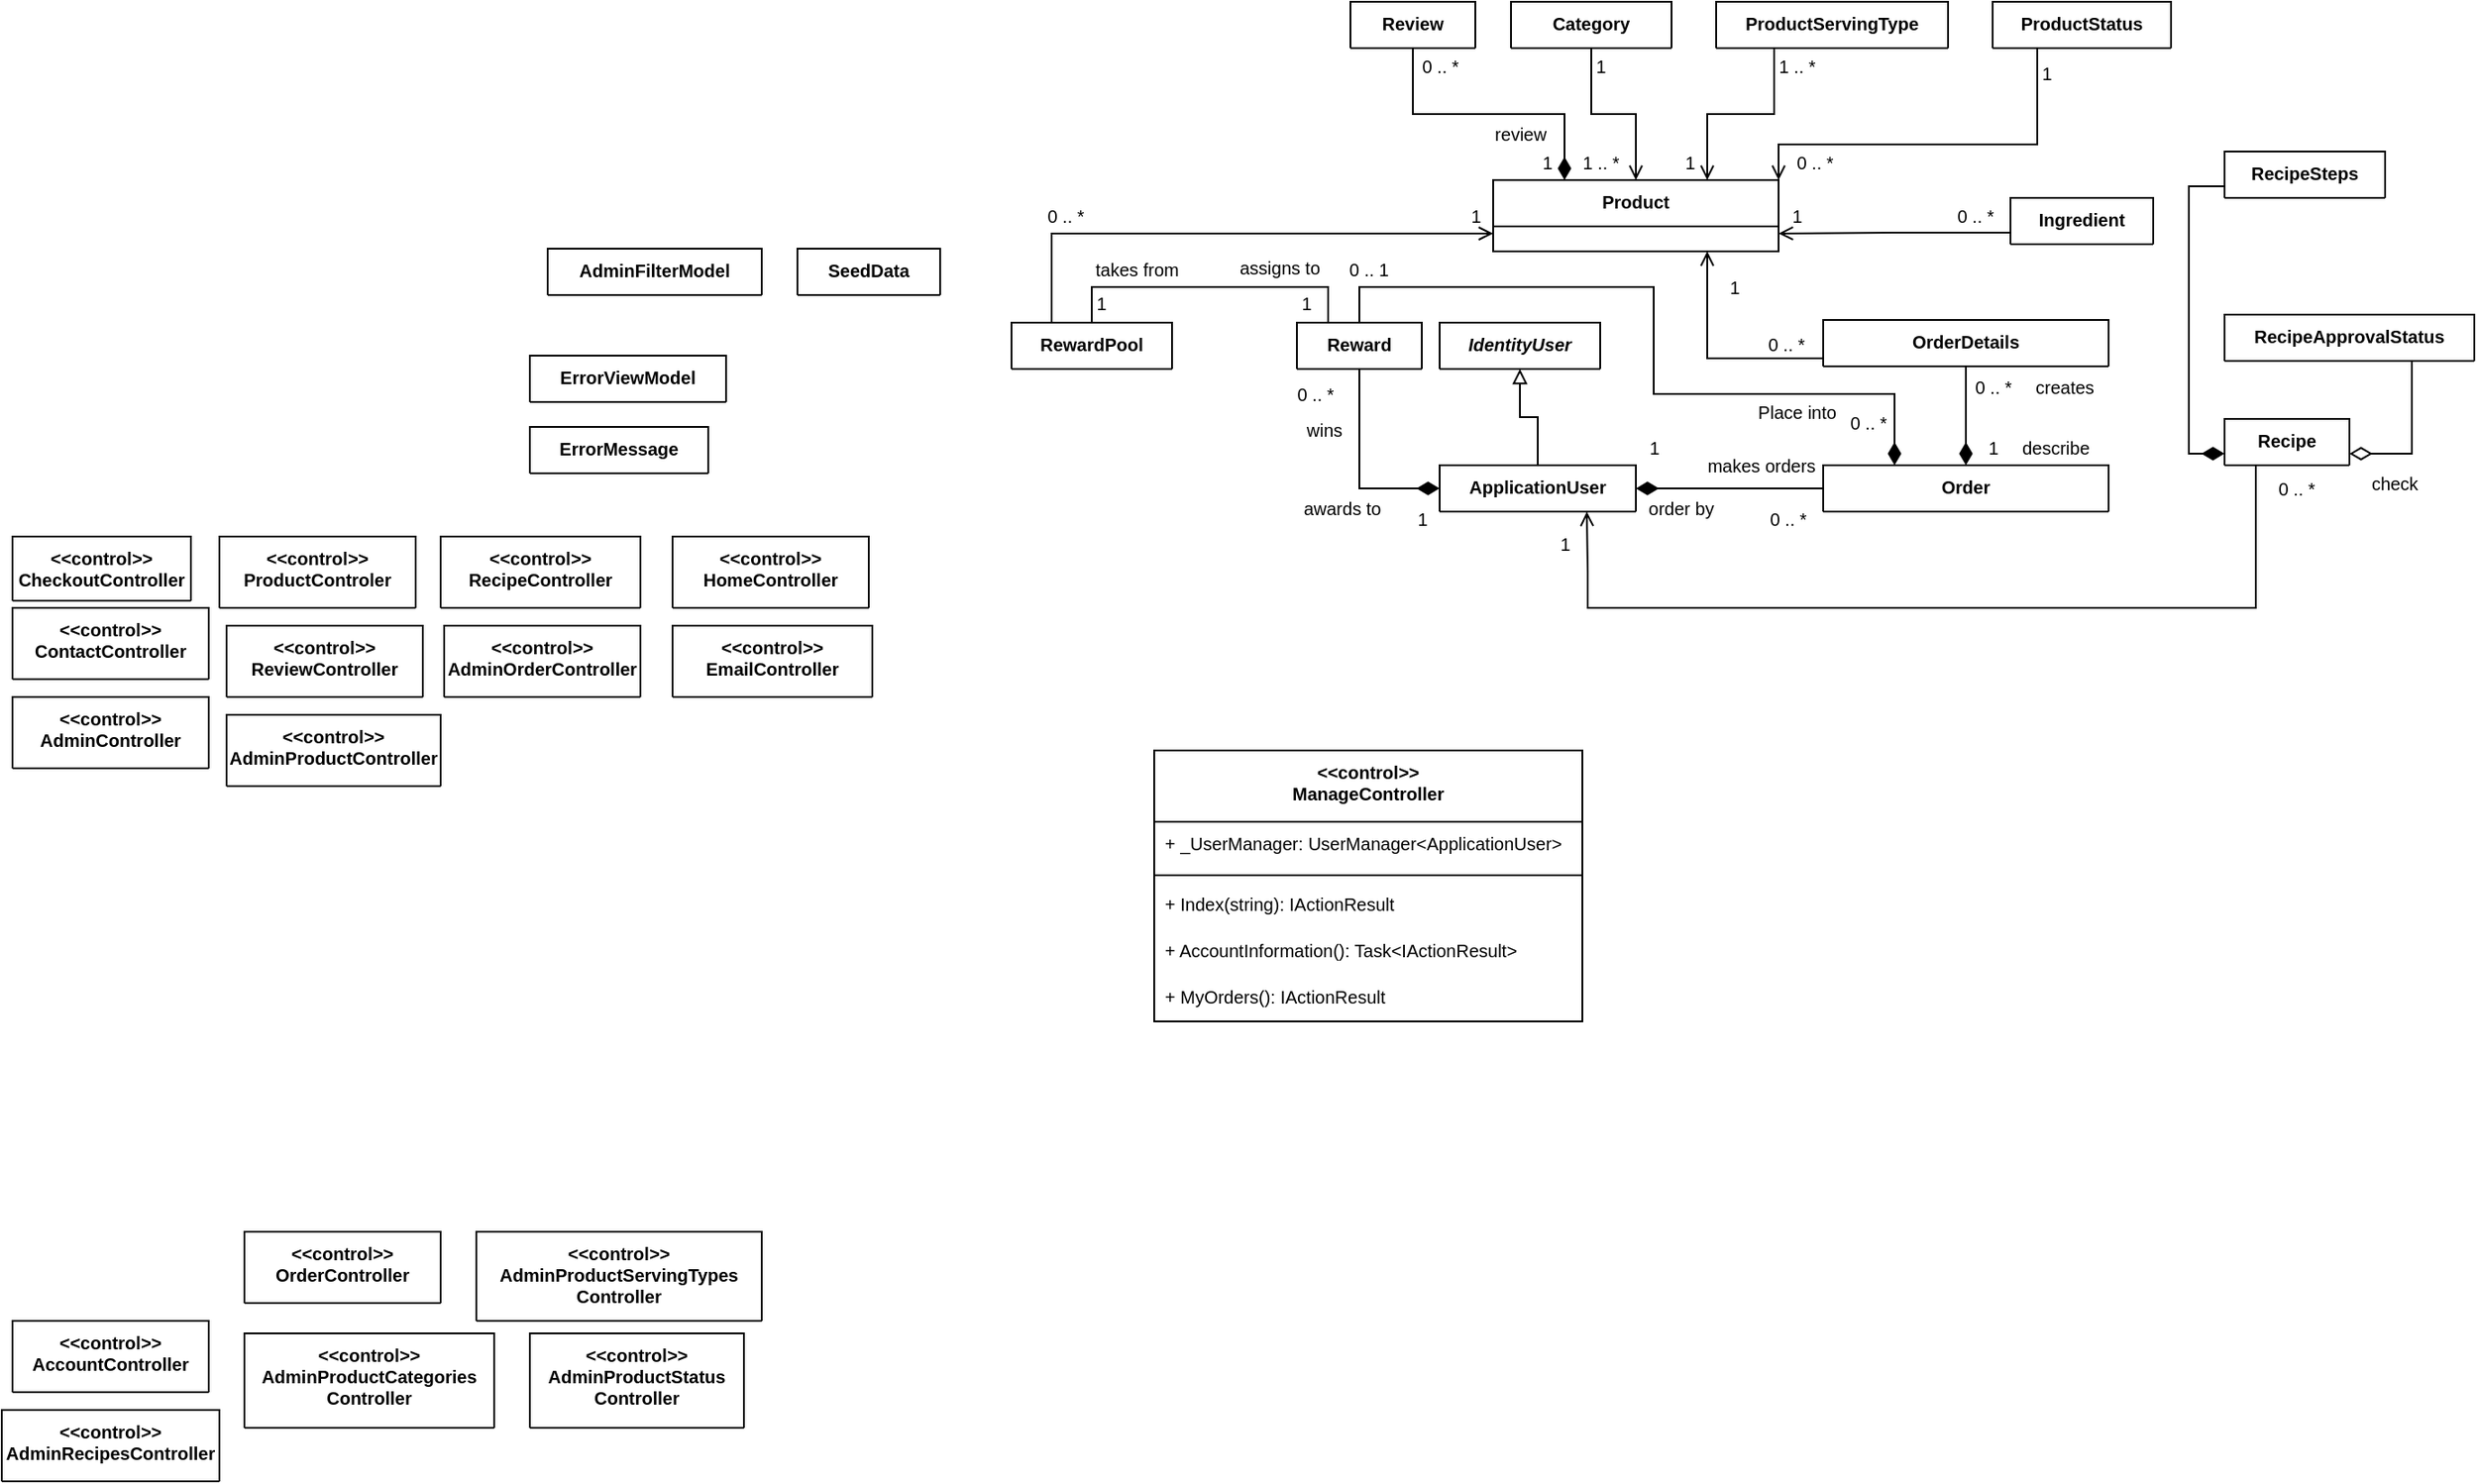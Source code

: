 <mxfile version="14.6.10" type="github">
  <diagram id="C5RBs43oDa-KdzZeNtuy" name="Page-1">
    <mxGraphModel dx="2249" dy="803" grid="1" gridSize="10" guides="1" tooltips="1" connect="1" arrows="1" fold="1" page="1" pageScale="1" pageWidth="827" pageHeight="1169" math="0" shadow="0">
      <root>
        <mxCell id="WIyWlLk6GJQsqaUBKTNV-0" />
        <mxCell id="WIyWlLk6GJQsqaUBKTNV-1" parent="WIyWlLk6GJQsqaUBKTNV-0" />
        <mxCell id="zkfFHV4jXpPFQw0GAbJ--0" value="Order" style="swimlane;fontStyle=1;align=center;verticalAlign=top;childLayout=stackLayout;horizontal=1;startSize=26;horizontalStack=0;resizeParent=1;resizeLast=0;collapsible=1;marginBottom=0;rounded=0;shadow=0;strokeWidth=1;fontSize=10;" parent="WIyWlLk6GJQsqaUBKTNV-1" vertex="1" collapsed="1">
          <mxGeometry x="455" y="280" width="160" height="26" as="geometry">
            <mxRectangle x="120" y="200" width="240" height="520" as="alternateBounds" />
          </mxGeometry>
        </mxCell>
        <mxCell id="zkfFHV4jXpPFQw0GAbJ--1" value="- OrderID: string" style="text;align=left;verticalAlign=top;spacingLeft=4;spacingRight=4;overflow=hidden;rotatable=0;points=[[0,0.5],[1,0.5]];portConstraint=eastwest;fontSize=10;" parent="zkfFHV4jXpPFQw0GAbJ--0" vertex="1">
          <mxGeometry y="26" width="160" height="24" as="geometry" />
        </mxCell>
        <mxCell id="zkfFHV4jXpPFQw0GAbJ--2" value="- OrderDateTime: DateTime" style="text;align=left;verticalAlign=top;spacingLeft=4;spacingRight=4;overflow=hidden;rotatable=0;points=[[0,0.5],[1,0.5]];portConstraint=eastwest;rounded=0;shadow=0;html=0;fontSize=10;" parent="zkfFHV4jXpPFQw0GAbJ--0" vertex="1">
          <mxGeometry y="50" width="160" height="20" as="geometry" />
        </mxCell>
        <mxCell id="zkfFHV4jXpPFQw0GAbJ--3" value="- UserID: string" style="text;align=left;verticalAlign=top;spacingLeft=4;spacingRight=4;overflow=hidden;rotatable=0;points=[[0,0.5],[1,0.5]];portConstraint=eastwest;rounded=0;shadow=0;html=0;fontSize=10;" parent="zkfFHV4jXpPFQw0GAbJ--0" vertex="1">
          <mxGeometry y="70" width="160" height="20" as="geometry" />
        </mxCell>
        <mxCell id="amZI-zdP5LKouah3iNAe-0" value="- Use: Application" style="text;align=left;verticalAlign=top;spacingLeft=4;spacingRight=4;overflow=hidden;rotatable=0;points=[[0,0.5],[1,0.5]];portConstraint=eastwest;rounded=0;shadow=0;html=0;fontSize=10;" parent="zkfFHV4jXpPFQw0GAbJ--0" vertex="1">
          <mxGeometry y="90" width="160" height="20" as="geometry" />
        </mxCell>
        <mxCell id="amZI-zdP5LKouah3iNAe-359" value="- OrderStatus: String" style="text;align=left;verticalAlign=top;spacingLeft=4;spacingRight=4;overflow=hidden;rotatable=0;points=[[0,0.5],[1,0.5]];portConstraint=eastwest;rounded=0;shadow=0;html=0;fontSize=10;" parent="zkfFHV4jXpPFQw0GAbJ--0" vertex="1">
          <mxGeometry y="110" width="160" height="20" as="geometry" />
        </mxCell>
        <mxCell id="amZI-zdP5LKouah3iNAe-1" value="- DeliveryOptions: string" style="text;align=left;verticalAlign=top;spacingLeft=4;spacingRight=4;overflow=hidden;rotatable=0;points=[[0,0.5],[1,0.5]];portConstraint=eastwest;rounded=0;shadow=0;html=0;fontSize=10;" parent="zkfFHV4jXpPFQw0GAbJ--0" vertex="1">
          <mxGeometry y="130" width="160" height="20" as="geometry" />
        </mxCell>
        <mxCell id="amZI-zdP5LKouah3iNAe-2" value="- OrderDetails: IEnumerable&lt;OrderDetails&gt;" style="text;align=left;verticalAlign=top;spacingLeft=4;spacingRight=4;overflow=hidden;rotatable=0;points=[[0,0.5],[1,0.5]];portConstraint=eastwest;rounded=0;shadow=0;html=0;fontSize=10;" parent="zkfFHV4jXpPFQw0GAbJ--0" vertex="1">
          <mxGeometry y="150" width="160" height="20" as="geometry" />
        </mxCell>
        <mxCell id="amZI-zdP5LKouah3iNAe-3" value="- Rewards: IEnumberable&lt;Reward&gt;" style="text;align=left;verticalAlign=top;spacingLeft=4;spacingRight=4;overflow=hidden;rotatable=0;points=[[0,0.5],[1,0.5]];portConstraint=eastwest;rounded=0;shadow=0;html=0;fontSize=10;" parent="zkfFHV4jXpPFQw0GAbJ--0" vertex="1">
          <mxGeometry y="170" width="160" height="20" as="geometry" />
        </mxCell>
        <mxCell id="zkfFHV4jXpPFQw0GAbJ--4" value="" style="line;html=1;strokeWidth=1;align=left;verticalAlign=middle;spacingTop=-1;spacingLeft=3;spacingRight=3;rotatable=0;labelPosition=right;points=[];portConstraint=eastwest;fontSize=10;" parent="zkfFHV4jXpPFQw0GAbJ--0" vertex="1">
          <mxGeometry y="190" width="160" height="10" as="geometry" />
        </mxCell>
        <mxCell id="zkfFHV4jXpPFQw0GAbJ--5" value="+ getOrderID(): string" style="text;align=left;verticalAlign=top;spacingLeft=4;spacingRight=4;overflow=hidden;rotatable=0;points=[[0,0.5],[1,0.5]];portConstraint=eastwest;fontSize=10;" parent="zkfFHV4jXpPFQw0GAbJ--0" vertex="1">
          <mxGeometry y="200" width="160" height="20" as="geometry" />
        </mxCell>
        <mxCell id="amZI-zdP5LKouah3iNAe-361" value="+ setOrderID(string): void" style="text;align=left;verticalAlign=top;spacingLeft=4;spacingRight=4;overflow=hidden;rotatable=0;points=[[0,0.5],[1,0.5]];portConstraint=eastwest;fontSize=10;" parent="zkfFHV4jXpPFQw0GAbJ--0" vertex="1">
          <mxGeometry y="220" width="160" height="20" as="geometry" />
        </mxCell>
        <mxCell id="amZI-zdP5LKouah3iNAe-362" value="+ getOrderDateTime(): DateTime" style="text;align=left;verticalAlign=top;spacingLeft=4;spacingRight=4;overflow=hidden;rotatable=0;points=[[0,0.5],[1,0.5]];portConstraint=eastwest;fontSize=10;" parent="zkfFHV4jXpPFQw0GAbJ--0" vertex="1">
          <mxGeometry y="240" width="160" height="20" as="geometry" />
        </mxCell>
        <mxCell id="amZI-zdP5LKouah3iNAe-363" value="+ setOrderDateTime(DateTime): void" style="text;align=left;verticalAlign=top;spacingLeft=4;spacingRight=4;overflow=hidden;rotatable=0;points=[[0,0.5],[1,0.5]];portConstraint=eastwest;fontSize=10;" parent="zkfFHV4jXpPFQw0GAbJ--0" vertex="1">
          <mxGeometry y="260" width="160" height="20" as="geometry" />
        </mxCell>
        <mxCell id="amZI-zdP5LKouah3iNAe-364" value="+ getUserID(): string" style="text;align=left;verticalAlign=top;spacingLeft=4;spacingRight=4;overflow=hidden;rotatable=0;points=[[0,0.5],[1,0.5]];portConstraint=eastwest;fontSize=10;" parent="zkfFHV4jXpPFQw0GAbJ--0" vertex="1">
          <mxGeometry y="280" width="160" height="20" as="geometry" />
        </mxCell>
        <mxCell id="amZI-zdP5LKouah3iNAe-365" value="+ setUserID(string): void" style="text;align=left;verticalAlign=top;spacingLeft=4;spacingRight=4;overflow=hidden;rotatable=0;points=[[0,0.5],[1,0.5]];portConstraint=eastwest;fontSize=10;" parent="zkfFHV4jXpPFQw0GAbJ--0" vertex="1">
          <mxGeometry y="300" width="160" height="20" as="geometry" />
        </mxCell>
        <mxCell id="amZI-zdP5LKouah3iNAe-367" value="+ getUserID: ApplicationUser" style="text;align=left;verticalAlign=top;spacingLeft=4;spacingRight=4;overflow=hidden;rotatable=0;points=[[0,0.5],[1,0.5]];portConstraint=eastwest;fontSize=10;" parent="zkfFHV4jXpPFQw0GAbJ--0" vertex="1">
          <mxGeometry y="320" width="160" height="20" as="geometry" />
        </mxCell>
        <mxCell id="amZI-zdP5LKouah3iNAe-366" value="+ setUser(ApplicationUser): void" style="text;align=left;verticalAlign=top;spacingLeft=4;spacingRight=4;overflow=hidden;rotatable=0;points=[[0,0.5],[1,0.5]];portConstraint=eastwest;fontSize=10;" parent="zkfFHV4jXpPFQw0GAbJ--0" vertex="1">
          <mxGeometry y="340" width="160" height="20" as="geometry" />
        </mxCell>
        <mxCell id="amZI-zdP5LKouah3iNAe-368" value="+ getOrderStatus(): string" style="text;align=left;verticalAlign=top;spacingLeft=4;spacingRight=4;overflow=hidden;rotatable=0;points=[[0,0.5],[1,0.5]];portConstraint=eastwest;fontSize=10;" parent="zkfFHV4jXpPFQw0GAbJ--0" vertex="1">
          <mxGeometry y="360" width="160" height="20" as="geometry" />
        </mxCell>
        <mxCell id="amZI-zdP5LKouah3iNAe-369" value="+ setOrderStatus(string): void" style="text;align=left;verticalAlign=top;spacingLeft=4;spacingRight=4;overflow=hidden;rotatable=0;points=[[0,0.5],[1,0.5]];portConstraint=eastwest;fontSize=10;" parent="zkfFHV4jXpPFQw0GAbJ--0" vertex="1">
          <mxGeometry y="380" width="160" height="20" as="geometry" />
        </mxCell>
        <mxCell id="amZI-zdP5LKouah3iNAe-370" value="+ getDeliveryOptions(): string" style="text;align=left;verticalAlign=top;spacingLeft=4;spacingRight=4;overflow=hidden;rotatable=0;points=[[0,0.5],[1,0.5]];portConstraint=eastwest;fontSize=10;" parent="zkfFHV4jXpPFQw0GAbJ--0" vertex="1">
          <mxGeometry y="400" width="160" height="20" as="geometry" />
        </mxCell>
        <mxCell id="amZI-zdP5LKouah3iNAe-371" value="+ setDeliveryOptions(string): void" style="text;align=left;verticalAlign=top;spacingLeft=4;spacingRight=4;overflow=hidden;rotatable=0;points=[[0,0.5],[1,0.5]];portConstraint=eastwest;fontSize=10;" parent="zkfFHV4jXpPFQw0GAbJ--0" vertex="1">
          <mxGeometry y="420" width="160" height="20" as="geometry" />
        </mxCell>
        <mxCell id="amZI-zdP5LKouah3iNAe-372" value="+ getOrderDetails(): IEnumerable&lt;OrderDetails&gt;" style="text;align=left;verticalAlign=top;spacingLeft=4;spacingRight=4;overflow=hidden;rotatable=0;points=[[0,0.5],[1,0.5]];portConstraint=eastwest;fontSize=10;" parent="zkfFHV4jXpPFQw0GAbJ--0" vertex="1">
          <mxGeometry y="440" width="160" height="20" as="geometry" />
        </mxCell>
        <mxCell id="amZI-zdP5LKouah3iNAe-373" value="+ setOrderID(IEnumerable&lt;OrderDetails&gt;): void" style="text;align=left;verticalAlign=top;spacingLeft=4;spacingRight=4;overflow=hidden;rotatable=0;points=[[0,0.5],[1,0.5]];portConstraint=eastwest;fontSize=10;" parent="zkfFHV4jXpPFQw0GAbJ--0" vertex="1">
          <mxGeometry y="460" width="160" height="20" as="geometry" />
        </mxCell>
        <mxCell id="amZI-zdP5LKouah3iNAe-374" value="+ getOrderID():  IEnumerable&lt;Reward&gt;" style="text;align=left;verticalAlign=top;spacingLeft=4;spacingRight=4;overflow=hidden;rotatable=0;points=[[0,0.5],[1,0.5]];portConstraint=eastwest;fontSize=10;" parent="zkfFHV4jXpPFQw0GAbJ--0" vertex="1">
          <mxGeometry y="480" width="160" height="20" as="geometry" />
        </mxCell>
        <mxCell id="amZI-zdP5LKouah3iNAe-375" value="+ setOrderID(IEnumerable&lt;Reward&gt;): void" style="text;align=left;verticalAlign=top;spacingLeft=4;spacingRight=4;overflow=hidden;rotatable=0;points=[[0,0.5],[1,0.5]];portConstraint=eastwest;fontSize=10;" parent="zkfFHV4jXpPFQw0GAbJ--0" vertex="1">
          <mxGeometry y="500" width="160" height="20" as="geometry" />
        </mxCell>
        <mxCell id="zkfFHV4jXpPFQw0GAbJ--6" value="&lt;&lt;control&gt;&gt;&#xa;AccountController" style="swimlane;fontStyle=1;align=center;verticalAlign=top;childLayout=stackLayout;horizontal=1;startSize=40;horizontalStack=0;resizeParent=1;resizeLast=0;collapsible=1;marginBottom=0;rounded=0;shadow=0;strokeWidth=1;fontSize=10;" parent="WIyWlLk6GJQsqaUBKTNV-1" vertex="1" collapsed="1">
          <mxGeometry x="-560" y="760" width="110" height="40" as="geometry">
            <mxRectangle x="-520" y="440" width="670" height="346" as="alternateBounds" />
          </mxGeometry>
        </mxCell>
        <mxCell id="zkfFHV4jXpPFQw0GAbJ--8" value="- _UserManager: UserManager" style="text;align=left;verticalAlign=top;spacingLeft=4;spacingRight=4;overflow=hidden;rotatable=0;points=[[0,0.5],[1,0.5]];portConstraint=eastwest;rounded=0;shadow=0;html=0;fontSize=10;" parent="zkfFHV4jXpPFQw0GAbJ--6" vertex="1">
          <mxGeometry y="40" width="110" height="26" as="geometry" />
        </mxCell>
        <mxCell id="amZI-zdP5LKouah3iNAe-63" value="- _SignInManager: SignInManager&#xa;" style="text;align=left;verticalAlign=top;spacingLeft=4;spacingRight=4;overflow=hidden;rotatable=0;points=[[0,0.5],[1,0.5]];portConstraint=eastwest;rounded=0;shadow=0;html=0;fontSize=10;" parent="zkfFHV4jXpPFQw0GAbJ--6" vertex="1">
          <mxGeometry y="66" width="110" height="26" as="geometry" />
        </mxCell>
        <mxCell id="zkfFHV4jXpPFQw0GAbJ--9" value="" style="line;html=1;strokeWidth=1;align=left;verticalAlign=middle;spacingTop=-1;spacingLeft=3;spacingRight=3;rotatable=0;labelPosition=right;points=[];portConstraint=eastwest;" parent="zkfFHV4jXpPFQw0GAbJ--6" vertex="1">
          <mxGeometry y="92" width="110" height="8" as="geometry" />
        </mxCell>
        <mxCell id="zkfFHV4jXpPFQw0GAbJ--10" value="+ IsEmailInUse(string): Task&lt;IActionResult&gt;" style="text;align=left;verticalAlign=top;spacingLeft=4;spacingRight=4;overflow=hidden;rotatable=0;points=[[0,0.5],[1,0.5]];portConstraint=eastwest;fontStyle=0;fontSize=10;" parent="zkfFHV4jXpPFQw0GAbJ--6" vertex="1">
          <mxGeometry y="100" width="110" height="26" as="geometry" />
        </mxCell>
        <mxCell id="amZI-zdP5LKouah3iNAe-65" value="+ ResetPassword([Bind(&quot;Email,Password,ConfirmPassword,Token&quot;)] ResetPasswordViewModel): Task&lt;IActionResult&gt;" style="text;align=left;verticalAlign=top;spacingLeft=4;spacingRight=4;overflow=hidden;rotatable=0;points=[[0,0.5],[1,0.5]];portConstraint=eastwest;fontStyle=0;fontSize=10;" parent="zkfFHV4jXpPFQw0GAbJ--6" vertex="1">
          <mxGeometry y="126" width="110" height="26" as="geometry" />
        </mxCell>
        <mxCell id="amZI-zdP5LKouah3iNAe-239" value="+ ResetPassword(string, string): IActionResult" style="text;align=left;verticalAlign=top;spacingLeft=4;spacingRight=4;overflow=hidden;rotatable=0;points=[[0,0.5],[1,0.5]];portConstraint=eastwest;fontStyle=0;fontSize=10;" parent="zkfFHV4jXpPFQw0GAbJ--6" vertex="1">
          <mxGeometry y="152" width="110" height="26" as="geometry" />
        </mxCell>
        <mxCell id="amZI-zdP5LKouah3iNAe-66" value="+ ForgotPassord([Bind(&quot;Email&quot;)]ForgotPasswordViewModel): Task&lt;IActionResult&gt;" style="text;align=left;verticalAlign=top;spacingLeft=4;spacingRight=4;overflow=hidden;rotatable=0;points=[[0,0.5],[1,0.5]];portConstraint=eastwest;fontStyle=0;fontSize=10;" parent="zkfFHV4jXpPFQw0GAbJ--6" vertex="1">
          <mxGeometry y="178" width="110" height="26" as="geometry" />
        </mxCell>
        <mxCell id="amZI-zdP5LKouah3iNAe-67" value="+ ChangePassword([Bind(&quot;Email,CurrentPassword,NewPassword,ConfirmNewPassword&quot;)]ChangePasswordViewModel): Task&lt;IActionResult&gt;" style="text;align=left;verticalAlign=top;spacingLeft=4;spacingRight=4;overflow=hidden;rotatable=0;points=[[0,0.5],[1,0.5]];portConstraint=eastwest;fontStyle=0;fontSize=10;" parent="zkfFHV4jXpPFQw0GAbJ--6" vertex="1">
          <mxGeometry y="204" width="110" height="26" as="geometry" />
        </mxCell>
        <mxCell id="amZI-zdP5LKouah3iNAe-68" value="+ ConfirmEmail(string, string): Task&lt;IActionResult&gt;" style="text;align=left;verticalAlign=top;spacingLeft=4;spacingRight=4;overflow=hidden;rotatable=0;points=[[0,0.5],[1,0.5]];portConstraint=eastwest;fontStyle=0;fontSize=10;" parent="zkfFHV4jXpPFQw0GAbJ--6" vertex="1">
          <mxGeometry y="230" width="110" height="26" as="geometry" />
        </mxCell>
        <mxCell id="amZI-zdP5LKouah3iNAe-69" value="+ Login(): IActionResult" style="text;align=left;verticalAlign=top;spacingLeft=4;spacingRight=4;overflow=hidden;rotatable=0;points=[[0,0.5],[1,0.5]];portConstraint=eastwest;fontStyle=0;fontSize=10;" parent="zkfFHV4jXpPFQw0GAbJ--6" vertex="1">
          <mxGeometry y="256" width="110" height="26" as="geometry" />
        </mxCell>
        <mxCell id="amZI-zdP5LKouah3iNAe-240" value="+ Login([Bind(&quot;Email,Password,RememberMe&quot;)] LogInViewModel, string): Task&lt;IActionResult&gt;" style="text;align=left;verticalAlign=top;spacingLeft=4;spacingRight=4;overflow=hidden;rotatable=0;points=[[0,0.5],[1,0.5]];portConstraint=eastwest;fontStyle=0;fontSize=10;" parent="zkfFHV4jXpPFQw0GAbJ--6" vertex="1">
          <mxGeometry y="282" width="110" height="26" as="geometry" />
        </mxCell>
        <mxCell id="amZI-zdP5LKouah3iNAe-70" value="+ Logout(): Task&lt;IActionResult&gt;" style="text;align=left;verticalAlign=top;spacingLeft=4;spacingRight=4;overflow=hidden;rotatable=0;points=[[0,0.5],[1,0.5]];portConstraint=eastwest;fontStyle=0;fontSize=10;" parent="zkfFHV4jXpPFQw0GAbJ--6" vertex="1">
          <mxGeometry y="308" width="110" height="26" as="geometry" />
        </mxCell>
        <mxCell id="amZI-zdP5LKouah3iNAe-71" value="+ Register([Bind(&quot;Email,FirstName,LastName,Address,PhoneNumber,ConfirmPassword,Password&quot;)]RegisterViewModel): Task&lt;JsonResult&gt;" style="text;align=left;verticalAlign=top;spacingLeft=4;spacingRight=4;overflow=hidden;rotatable=0;points=[[0,0.5],[1,0.5]];portConstraint=eastwest;fontStyle=0;fontSize=10;" parent="zkfFHV4jXpPFQw0GAbJ--6" vertex="1">
          <mxGeometry y="334" width="110" height="26" as="geometry" />
        </mxCell>
        <mxCell id="zkfFHV4jXpPFQw0GAbJ--17" value="OrderDetails" style="swimlane;fontStyle=1;align=center;verticalAlign=top;childLayout=stackLayout;horizontal=1;startSize=26;horizontalStack=0;resizeParent=1;resizeLast=0;collapsible=1;marginBottom=0;rounded=0;shadow=0;strokeWidth=1;fontSize=10;" parent="WIyWlLk6GJQsqaUBKTNV-1" vertex="1" collapsed="1">
          <mxGeometry x="455" y="198.5" width="160" height="26" as="geometry">
            <mxRectangle x="40" y="200" width="160" height="500" as="alternateBounds" />
          </mxGeometry>
        </mxCell>
        <mxCell id="zkfFHV4jXpPFQw0GAbJ--18" value="- OrderDetailsID: int" style="text;align=left;verticalAlign=top;spacingLeft=4;spacingRight=4;overflow=hidden;rotatable=0;points=[[0,0.5],[1,0.5]];portConstraint=eastwest;fontSize=10;" parent="zkfFHV4jXpPFQw0GAbJ--17" vertex="1">
          <mxGeometry y="26" width="160" height="26" as="geometry" />
        </mxCell>
        <mxCell id="zkfFHV4jXpPFQw0GAbJ--19" value="- TotalPrice: double" style="text;align=left;verticalAlign=top;spacingLeft=4;spacingRight=4;overflow=hidden;rotatable=0;points=[[0,0.5],[1,0.5]];portConstraint=eastwest;rounded=0;shadow=0;html=0;fontSize=10;" parent="zkfFHV4jXpPFQw0GAbJ--17" vertex="1">
          <mxGeometry y="52" width="160" height="26" as="geometry" />
        </mxCell>
        <mxCell id="zkfFHV4jXpPFQw0GAbJ--20" value="- Quantity: int" style="text;align=left;verticalAlign=top;spacingLeft=4;spacingRight=4;overflow=hidden;rotatable=0;points=[[0,0.5],[1,0.5]];portConstraint=eastwest;rounded=0;shadow=0;html=0;fontSize=10;" parent="zkfFHV4jXpPFQw0GAbJ--17" vertex="1">
          <mxGeometry y="78" width="160" height="26" as="geometry" />
        </mxCell>
        <mxCell id="zkfFHV4jXpPFQw0GAbJ--21" value="- OrderID: string" style="text;align=left;verticalAlign=top;spacingLeft=4;spacingRight=4;overflow=hidden;rotatable=0;points=[[0,0.5],[1,0.5]];portConstraint=eastwest;rounded=0;shadow=0;html=0;fontSize=10;" parent="zkfFHV4jXpPFQw0GAbJ--17" vertex="1">
          <mxGeometry y="104" width="160" height="26" as="geometry" />
        </mxCell>
        <mxCell id="zkfFHV4jXpPFQw0GAbJ--22" value="- Order: Order" style="text;align=left;verticalAlign=top;spacingLeft=4;spacingRight=4;overflow=hidden;rotatable=0;points=[[0,0.5],[1,0.5]];portConstraint=eastwest;rounded=0;shadow=0;html=0;fontSize=10;" parent="zkfFHV4jXpPFQw0GAbJ--17" vertex="1">
          <mxGeometry y="130" width="160" height="26" as="geometry" />
        </mxCell>
        <mxCell id="amZI-zdP5LKouah3iNAe-5" value="- ProductID: int" style="text;align=left;verticalAlign=top;spacingLeft=4;spacingRight=4;overflow=hidden;rotatable=0;points=[[0,0.5],[1,0.5]];portConstraint=eastwest;rounded=0;shadow=0;html=0;fontSize=10;" parent="zkfFHV4jXpPFQw0GAbJ--17" vertex="1">
          <mxGeometry y="156" width="160" height="26" as="geometry" />
        </mxCell>
        <mxCell id="amZI-zdP5LKouah3iNAe-6" value="- Product: Product" style="text;align=left;verticalAlign=top;spacingLeft=4;spacingRight=4;overflow=hidden;rotatable=0;points=[[0,0.5],[1,0.5]];portConstraint=eastwest;rounded=0;shadow=0;html=0;fontSize=10;" parent="zkfFHV4jXpPFQw0GAbJ--17" vertex="1">
          <mxGeometry y="182" width="160" height="26" as="geometry" />
        </mxCell>
        <mxCell id="zkfFHV4jXpPFQw0GAbJ--23" value="" style="line;html=1;strokeWidth=1;align=left;verticalAlign=middle;spacingTop=-1;spacingLeft=3;spacingRight=3;rotatable=0;labelPosition=right;points=[];portConstraint=eastwest;fontSize=10;" parent="zkfFHV4jXpPFQw0GAbJ--17" vertex="1">
          <mxGeometry y="208" width="160" height="12" as="geometry" />
        </mxCell>
        <mxCell id="amZI-zdP5LKouah3iNAe-59" value="+ getOrderDetails(): int" style="text;align=left;verticalAlign=top;spacingLeft=4;spacingRight=4;overflow=hidden;rotatable=0;points=[[0,0.5],[1,0.5]];portConstraint=eastwest;fontSize=10;" parent="zkfFHV4jXpPFQw0GAbJ--17" vertex="1">
          <mxGeometry y="220" width="160" height="20" as="geometry" />
        </mxCell>
        <mxCell id="amZI-zdP5LKouah3iNAe-58" value="+ setOrderDetails(int): void" style="text;align=left;verticalAlign=top;spacingLeft=4;spacingRight=4;overflow=hidden;rotatable=0;points=[[0,0.5],[1,0.5]];portConstraint=eastwest;fontSize=10;" parent="zkfFHV4jXpPFQw0GAbJ--17" vertex="1">
          <mxGeometry y="240" width="160" height="20" as="geometry" />
        </mxCell>
        <mxCell id="amZI-zdP5LKouah3iNAe-377" value="+ getTotalPrice(): double" style="text;align=left;verticalAlign=top;spacingLeft=4;spacingRight=4;overflow=hidden;rotatable=0;points=[[0,0.5],[1,0.5]];portConstraint=eastwest;fontSize=10;" parent="zkfFHV4jXpPFQw0GAbJ--17" vertex="1">
          <mxGeometry y="260" width="160" height="20" as="geometry" />
        </mxCell>
        <mxCell id="amZI-zdP5LKouah3iNAe-376" value="+ setTotalPrice(double): void" style="text;align=left;verticalAlign=top;spacingLeft=4;spacingRight=4;overflow=hidden;rotatable=0;points=[[0,0.5],[1,0.5]];portConstraint=eastwest;fontSize=10;" parent="zkfFHV4jXpPFQw0GAbJ--17" vertex="1">
          <mxGeometry y="280" width="160" height="20" as="geometry" />
        </mxCell>
        <mxCell id="amZI-zdP5LKouah3iNAe-378" value="+ getQuantity(): int" style="text;align=left;verticalAlign=top;spacingLeft=4;spacingRight=4;overflow=hidden;rotatable=0;points=[[0,0.5],[1,0.5]];portConstraint=eastwest;fontSize=10;" parent="zkfFHV4jXpPFQw0GAbJ--17" vertex="1">
          <mxGeometry y="300" width="160" height="20" as="geometry" />
        </mxCell>
        <mxCell id="amZI-zdP5LKouah3iNAe-379" value="+ setQuantity(int): void" style="text;align=left;verticalAlign=top;spacingLeft=4;spacingRight=4;overflow=hidden;rotatable=0;points=[[0,0.5],[1,0.5]];portConstraint=eastwest;fontSize=10;" parent="zkfFHV4jXpPFQw0GAbJ--17" vertex="1">
          <mxGeometry y="320" width="160" height="20" as="geometry" />
        </mxCell>
        <mxCell id="amZI-zdP5LKouah3iNAe-380" value="+ getOrderID(): string" style="text;align=left;verticalAlign=top;spacingLeft=4;spacingRight=4;overflow=hidden;rotatable=0;points=[[0,0.5],[1,0.5]];portConstraint=eastwest;fontSize=10;" parent="zkfFHV4jXpPFQw0GAbJ--17" vertex="1">
          <mxGeometry y="340" width="160" height="20" as="geometry" />
        </mxCell>
        <mxCell id="amZI-zdP5LKouah3iNAe-381" value="+ setOrderID(string): void" style="text;align=left;verticalAlign=top;spacingLeft=4;spacingRight=4;overflow=hidden;rotatable=0;points=[[0,0.5],[1,0.5]];portConstraint=eastwest;fontSize=10;" parent="zkfFHV4jXpPFQw0GAbJ--17" vertex="1">
          <mxGeometry y="360" width="160" height="20" as="geometry" />
        </mxCell>
        <mxCell id="amZI-zdP5LKouah3iNAe-382" value="+ getOrder(): Order" style="text;align=left;verticalAlign=top;spacingLeft=4;spacingRight=4;overflow=hidden;rotatable=0;points=[[0,0.5],[1,0.5]];portConstraint=eastwest;fontSize=10;" parent="zkfFHV4jXpPFQw0GAbJ--17" vertex="1">
          <mxGeometry y="380" width="160" height="20" as="geometry" />
        </mxCell>
        <mxCell id="amZI-zdP5LKouah3iNAe-383" value="+ setOrder(Order): void" style="text;align=left;verticalAlign=top;spacingLeft=4;spacingRight=4;overflow=hidden;rotatable=0;points=[[0,0.5],[1,0.5]];portConstraint=eastwest;fontSize=10;" parent="zkfFHV4jXpPFQw0GAbJ--17" vertex="1">
          <mxGeometry y="400" width="160" height="20" as="geometry" />
        </mxCell>
        <mxCell id="amZI-zdP5LKouah3iNAe-384" value="+ getProductID(): int" style="text;align=left;verticalAlign=top;spacingLeft=4;spacingRight=4;overflow=hidden;rotatable=0;points=[[0,0.5],[1,0.5]];portConstraint=eastwest;fontSize=10;" parent="zkfFHV4jXpPFQw0GAbJ--17" vertex="1">
          <mxGeometry y="420" width="160" height="20" as="geometry" />
        </mxCell>
        <mxCell id="amZI-zdP5LKouah3iNAe-385" value="+ setProductID(int): void" style="text;align=left;verticalAlign=top;spacingLeft=4;spacingRight=4;overflow=hidden;rotatable=0;points=[[0,0.5],[1,0.5]];portConstraint=eastwest;fontSize=10;" parent="zkfFHV4jXpPFQw0GAbJ--17" vertex="1">
          <mxGeometry y="440" width="160" height="20" as="geometry" />
        </mxCell>
        <mxCell id="amZI-zdP5LKouah3iNAe-387" value="+ getProduct(): Product" style="text;align=left;verticalAlign=top;spacingLeft=4;spacingRight=4;overflow=hidden;rotatable=0;points=[[0,0.5],[1,0.5]];portConstraint=eastwest;fontSize=10;" parent="zkfFHV4jXpPFQw0GAbJ--17" vertex="1">
          <mxGeometry y="460" width="160" height="20" as="geometry" />
        </mxCell>
        <mxCell id="amZI-zdP5LKouah3iNAe-388" value="+ setProduct(Product): void" style="text;align=left;verticalAlign=top;spacingLeft=4;spacingRight=4;overflow=hidden;rotatable=0;points=[[0,0.5],[1,0.5]];portConstraint=eastwest;fontSize=10;" parent="zkfFHV4jXpPFQw0GAbJ--17" vertex="1">
          <mxGeometry y="480" width="160" height="20" as="geometry" />
        </mxCell>
        <mxCell id="amZI-zdP5LKouah3iNAe-20" value="Product" style="swimlane;fontStyle=1;align=center;verticalAlign=top;childLayout=stackLayout;horizontal=1;startSize=26;horizontalStack=0;resizeParent=1;resizeLast=0;collapsible=1;marginBottom=0;rounded=0;shadow=0;strokeWidth=1;fontSize=10;" parent="WIyWlLk6GJQsqaUBKTNV-1" vertex="1" collapsed="1">
          <mxGeometry x="270" y="120" width="160" height="40" as="geometry">
            <mxRectangle x="260" width="260" height="2234" as="alternateBounds" />
          </mxGeometry>
        </mxCell>
        <mxCell id="amZI-zdP5LKouah3iNAe-21" value="- ProductID: int" style="text;align=left;verticalAlign=top;spacingLeft=4;spacingRight=4;overflow=hidden;rotatable=0;points=[[0,0.5],[1,0.5]];portConstraint=eastwest;fontSize=10;" parent="amZI-zdP5LKouah3iNAe-20" vertex="1">
          <mxGeometry y="26" width="160" height="26" as="geometry" />
        </mxCell>
        <mxCell id="amZI-zdP5LKouah3iNAe-22" value="- ProductPrice: double" style="text;align=left;verticalAlign=top;spacingLeft=4;spacingRight=4;overflow=hidden;rotatable=0;points=[[0,0.5],[1,0.5]];portConstraint=eastwest;rounded=0;shadow=0;html=0;fontSize=10;" parent="amZI-zdP5LKouah3iNAe-20" vertex="1">
          <mxGeometry y="52" width="160" height="26" as="geometry" />
        </mxCell>
        <mxCell id="amZI-zdP5LKouah3iNAe-23" value="- ProductStock: int?" style="text;align=left;verticalAlign=top;spacingLeft=4;spacingRight=4;overflow=hidden;rotatable=0;points=[[0,0.5],[1,0.5]];portConstraint=eastwest;rounded=0;shadow=0;html=0;fontSize=10;" parent="amZI-zdP5LKouah3iNAe-20" vertex="1">
          <mxGeometry y="78" width="160" height="26" as="geometry" />
        </mxCell>
        <mxCell id="amZI-zdP5LKouah3iNAe-24" value="- ProductName: string" style="text;align=left;verticalAlign=top;spacingLeft=4;spacingRight=4;overflow=hidden;rotatable=0;points=[[0,0.5],[1,0.5]];portConstraint=eastwest;rounded=0;shadow=0;html=0;fontSize=10;" parent="amZI-zdP5LKouah3iNAe-20" vertex="1">
          <mxGeometry y="104" width="160" height="26" as="geometry" />
        </mxCell>
        <mxCell id="amZI-zdP5LKouah3iNAe-29" value="- ProductAddedDate: DateTime" style="text;align=left;verticalAlign=top;spacingLeft=4;spacingRight=4;overflow=hidden;rotatable=0;points=[[0,0.5],[1,0.5]];portConstraint=eastwest;rounded=0;shadow=0;html=0;fontSize=10;" parent="amZI-zdP5LKouah3iNAe-20" vertex="1">
          <mxGeometry y="130" width="160" height="26" as="geometry" />
        </mxCell>
        <mxCell id="amZI-zdP5LKouah3iNAe-30" value="- ProductUpdateDate: DateTime" style="text;align=left;verticalAlign=top;spacingLeft=4;spacingRight=4;overflow=hidden;rotatable=0;points=[[0,0.5],[1,0.5]];portConstraint=eastwest;rounded=0;shadow=0;html=0;fontSize=10;" parent="amZI-zdP5LKouah3iNAe-20" vertex="1">
          <mxGeometry y="156" width="160" height="26" as="geometry" />
        </mxCell>
        <mxCell id="amZI-zdP5LKouah3iNAe-31" value="- ProductDiscount: float?" style="text;align=left;verticalAlign=top;spacingLeft=4;spacingRight=4;overflow=hidden;rotatable=0;points=[[0,0.5],[1,0.5]];portConstraint=eastwest;rounded=0;shadow=0;html=0;fontSize=10;" parent="amZI-zdP5LKouah3iNAe-20" vertex="1">
          <mxGeometry y="182" width="160" height="26" as="geometry" />
        </mxCell>
        <mxCell id="amZI-zdP5LKouah3iNAe-32" value="- SaleStartDateTime: DateTime" style="text;align=left;verticalAlign=top;spacingLeft=4;spacingRight=4;overflow=hidden;rotatable=0;points=[[0,0.5],[1,0.5]];portConstraint=eastwest;rounded=0;shadow=0;html=0;fontSize=10;" parent="amZI-zdP5LKouah3iNAe-20" vertex="1">
          <mxGeometry y="208" width="160" height="26" as="geometry" />
        </mxCell>
        <mxCell id="amZI-zdP5LKouah3iNAe-33" value="- SaleEndDateTime: DateTime" style="text;align=left;verticalAlign=top;spacingLeft=4;spacingRight=4;overflow=hidden;rotatable=0;points=[[0,0.5],[1,0.5]];portConstraint=eastwest;rounded=0;shadow=0;html=0;fontSize=10;" parent="amZI-zdP5LKouah3iNAe-20" vertex="1">
          <mxGeometry y="234" width="160" height="26" as="geometry" />
        </mxCell>
        <mxCell id="amZI-zdP5LKouah3iNAe-34" value="- ImageUrl: string" style="text;align=left;verticalAlign=top;spacingLeft=4;spacingRight=4;overflow=hidden;rotatable=0;points=[[0,0.5],[1,0.5]];portConstraint=eastwest;rounded=0;shadow=0;html=0;fontSize=10;" parent="amZI-zdP5LKouah3iNAe-20" vertex="1">
          <mxGeometry y="260" width="160" height="26" as="geometry" />
        </mxCell>
        <mxCell id="amZI-zdP5LKouah3iNAe-35" value="- ReviewFiveStarsCount: int" style="text;align=left;verticalAlign=top;spacingLeft=4;spacingRight=4;overflow=hidden;rotatable=0;points=[[0,0.5],[1,0.5]];portConstraint=eastwest;rounded=0;shadow=0;html=0;fontSize=10;" parent="amZI-zdP5LKouah3iNAe-20" vertex="1">
          <mxGeometry y="286" width="160" height="26" as="geometry" />
        </mxCell>
        <mxCell id="amZI-zdP5LKouah3iNAe-36" value="- ReviewFourStarsCount: int" style="text;align=left;verticalAlign=top;spacingLeft=4;spacingRight=4;overflow=hidden;rotatable=0;points=[[0,0.5],[1,0.5]];portConstraint=eastwest;rounded=0;shadow=0;html=0;fontSize=10;" parent="amZI-zdP5LKouah3iNAe-20" vertex="1">
          <mxGeometry y="312" width="160" height="26" as="geometry" />
        </mxCell>
        <mxCell id="amZI-zdP5LKouah3iNAe-37" value="- ReviewThreeStarsCount: int" style="text;align=left;verticalAlign=top;spacingLeft=4;spacingRight=4;overflow=hidden;rotatable=0;points=[[0,0.5],[1,0.5]];portConstraint=eastwest;rounded=0;shadow=0;html=0;fontSize=10;" parent="amZI-zdP5LKouah3iNAe-20" vertex="1">
          <mxGeometry y="338" width="160" height="26" as="geometry" />
        </mxCell>
        <mxCell id="amZI-zdP5LKouah3iNAe-38" value="- ReviewTwoStarsCount: int" style="text;align=left;verticalAlign=top;spacingLeft=4;spacingRight=4;overflow=hidden;rotatable=0;points=[[0,0.5],[1,0.5]];portConstraint=eastwest;rounded=0;shadow=0;html=0;fontSize=10;" parent="amZI-zdP5LKouah3iNAe-20" vertex="1">
          <mxGeometry y="364" width="160" height="26" as="geometry" />
        </mxCell>
        <mxCell id="amZI-zdP5LKouah3iNAe-39" value="- ReviewOneStarsCount: int" style="text;align=left;verticalAlign=top;spacingLeft=4;spacingRight=4;overflow=hidden;rotatable=0;points=[[0,0.5],[1,0.5]];portConstraint=eastwest;rounded=0;shadow=0;html=0;fontSize=10;" parent="amZI-zdP5LKouah3iNAe-20" vertex="1">
          <mxGeometry y="390" width="160" height="26" as="geometry" />
        </mxCell>
        <mxCell id="amZI-zdP5LKouah3iNAe-40" value="- Week5PurchaseCount: int" style="text;align=left;verticalAlign=top;spacingLeft=4;spacingRight=4;overflow=hidden;rotatable=0;points=[[0,0.5],[1,0.5]];portConstraint=eastwest;rounded=0;shadow=0;html=0;fontSize=10;" parent="amZI-zdP5LKouah3iNAe-20" vertex="1">
          <mxGeometry y="416" width="160" height="26" as="geometry" />
        </mxCell>
        <mxCell id="amZI-zdP5LKouah3iNAe-44" value="- Week4PurchaseCount: int" style="text;align=left;verticalAlign=top;spacingLeft=4;spacingRight=4;overflow=hidden;rotatable=0;points=[[0,0.5],[1,0.5]];portConstraint=eastwest;rounded=0;shadow=0;html=0;fontSize=10;" parent="amZI-zdP5LKouah3iNAe-20" vertex="1">
          <mxGeometry y="442" width="160" height="26" as="geometry" />
        </mxCell>
        <mxCell id="amZI-zdP5LKouah3iNAe-45" value="- Week3PurchaseCount: int" style="text;align=left;verticalAlign=top;spacingLeft=4;spacingRight=4;overflow=hidden;rotatable=0;points=[[0,0.5],[1,0.5]];portConstraint=eastwest;rounded=0;shadow=0;html=0;fontSize=10;" parent="amZI-zdP5LKouah3iNAe-20" vertex="1">
          <mxGeometry y="468" width="160" height="26" as="geometry" />
        </mxCell>
        <mxCell id="amZI-zdP5LKouah3iNAe-46" value="- Week2PurchaseCount: int" style="text;align=left;verticalAlign=top;spacingLeft=4;spacingRight=4;overflow=hidden;rotatable=0;points=[[0,0.5],[1,0.5]];portConstraint=eastwest;rounded=0;shadow=0;html=0;fontSize=10;" parent="amZI-zdP5LKouah3iNAe-20" vertex="1">
          <mxGeometry y="494" width="160" height="26" as="geometry" />
        </mxCell>
        <mxCell id="amZI-zdP5LKouah3iNAe-47" value="- Week1PurchaseCount: int" style="text;align=left;verticalAlign=top;spacingLeft=4;spacingRight=4;overflow=hidden;rotatable=0;points=[[0,0.5],[1,0.5]];portConstraint=eastwest;rounded=0;shadow=0;html=0;fontSize=10;" parent="amZI-zdP5LKouah3iNAe-20" vertex="1">
          <mxGeometry y="520" width="160" height="26" as="geometry" />
        </mxCell>
        <mxCell id="amZI-zdP5LKouah3iNAe-389" value="- CurrentWeekPurchaseCount: int" style="text;align=left;verticalAlign=top;spacingLeft=4;spacingRight=4;overflow=hidden;rotatable=0;points=[[0,0.5],[1,0.5]];portConstraint=eastwest;rounded=0;shadow=0;html=0;fontSize=10;" parent="amZI-zdP5LKouah3iNAe-20" vertex="1">
          <mxGeometry y="546" width="160" height="26" as="geometry" />
        </mxCell>
        <mxCell id="amZI-zdP5LKouah3iNAe-48" value="- ProductInformation: string" style="text;align=left;verticalAlign=top;spacingLeft=4;spacingRight=4;overflow=hidden;rotatable=0;points=[[0,0.5],[1,0.5]];portConstraint=eastwest;rounded=0;shadow=0;html=0;fontSize=10;" parent="amZI-zdP5LKouah3iNAe-20" vertex="1">
          <mxGeometry y="572" width="160" height="26" as="geometry" />
        </mxCell>
        <mxCell id="amZI-zdP5LKouah3iNAe-49" value="- Description: string" style="text;align=left;verticalAlign=top;spacingLeft=4;spacingRight=4;overflow=hidden;rotatable=0;points=[[0,0.5],[1,0.5]];portConstraint=eastwest;rounded=0;shadow=0;html=0;fontSize=10;" parent="amZI-zdP5LKouah3iNAe-20" vertex="1">
          <mxGeometry y="598" width="160" height="26" as="geometry" />
        </mxCell>
        <mxCell id="amZI-zdP5LKouah3iNAe-50" value="- ProductServingContent: float?" style="text;align=left;verticalAlign=top;spacingLeft=4;spacingRight=4;overflow=hidden;rotatable=0;points=[[0,0.5],[1,0.5]];portConstraint=eastwest;rounded=0;shadow=0;html=0;fontSize=10;" parent="amZI-zdP5LKouah3iNAe-20" vertex="1">
          <mxGeometry y="624" width="160" height="26" as="geometry" />
        </mxCell>
        <mxCell id="amZI-zdP5LKouah3iNAe-51" value="- ProductServingTypeID: int?" style="text;align=left;verticalAlign=top;spacingLeft=4;spacingRight=4;overflow=hidden;rotatable=0;points=[[0,0.5],[1,0.5]];portConstraint=eastwest;rounded=0;shadow=0;html=0;fontSize=10;" parent="amZI-zdP5LKouah3iNAe-20" vertex="1">
          <mxGeometry y="650" width="160" height="26" as="geometry" />
        </mxCell>
        <mxCell id="amZI-zdP5LKouah3iNAe-390" value="- ServingType: ProductServingTypeID" style="text;align=left;verticalAlign=top;spacingLeft=4;spacingRight=4;overflow=hidden;rotatable=0;points=[[0,0.5],[1,0.5]];portConstraint=eastwest;rounded=0;shadow=0;html=0;fontSize=10;" parent="amZI-zdP5LKouah3iNAe-20" vertex="1">
          <mxGeometry y="676" width="160" height="26" as="geometry" />
        </mxCell>
        <mxCell id="amZI-zdP5LKouah3iNAe-52" value="- ProductStatus: ProductStatus" style="text;align=left;verticalAlign=top;spacingLeft=4;spacingRight=4;overflow=hidden;rotatable=0;points=[[0,0.5],[1,0.5]];portConstraint=eastwest;rounded=0;shadow=0;html=0;fontSize=10;" parent="amZI-zdP5LKouah3iNAe-20" vertex="1">
          <mxGeometry y="702" width="160" height="26" as="geometry" />
        </mxCell>
        <mxCell id="amZI-zdP5LKouah3iNAe-53" value="- CategoryID: int?" style="text;align=left;verticalAlign=top;spacingLeft=4;spacingRight=4;overflow=hidden;rotatable=0;points=[[0,0.5],[1,0.5]];portConstraint=eastwest;rounded=0;shadow=0;html=0;fontSize=10;" parent="amZI-zdP5LKouah3iNAe-20" vertex="1">
          <mxGeometry y="728" width="160" height="26" as="geometry" />
        </mxCell>
        <mxCell id="amZI-zdP5LKouah3iNAe-391" value="- Category: Category" style="text;align=left;verticalAlign=top;spacingLeft=4;spacingRight=4;overflow=hidden;rotatable=0;points=[[0,0.5],[1,0.5]];portConstraint=eastwest;rounded=0;shadow=0;html=0;fontSize=10;" parent="amZI-zdP5LKouah3iNAe-20" vertex="1">
          <mxGeometry y="754" width="160" height="26" as="geometry" />
        </mxCell>
        <mxCell id="amZI-zdP5LKouah3iNAe-54" value="- RewardPoolID: int?" style="text;align=left;verticalAlign=top;spacingLeft=4;spacingRight=4;overflow=hidden;rotatable=0;points=[[0,0.5],[1,0.5]];portConstraint=eastwest;rounded=0;shadow=0;html=0;fontSize=10;" parent="amZI-zdP5LKouah3iNAe-20" vertex="1">
          <mxGeometry y="780" width="160" height="26" as="geometry" />
        </mxCell>
        <mxCell id="amZI-zdP5LKouah3iNAe-392" value="- RewardPool: RewardPool" style="text;align=left;verticalAlign=top;spacingLeft=4;spacingRight=4;overflow=hidden;rotatable=0;points=[[0,0.5],[1,0.5]];portConstraint=eastwest;rounded=0;shadow=0;html=0;fontSize=10;" parent="amZI-zdP5LKouah3iNAe-20" vertex="1">
          <mxGeometry y="806" width="160" height="26" as="geometry" />
        </mxCell>
        <mxCell id="amZI-zdP5LKouah3iNAe-55" value="- Review: IEnumerable&lt;Review&gt;" style="text;align=left;verticalAlign=top;spacingLeft=4;spacingRight=4;overflow=hidden;rotatable=0;points=[[0,0.5],[1,0.5]];portConstraint=eastwest;rounded=0;shadow=0;html=0;fontSize=10;" parent="amZI-zdP5LKouah3iNAe-20" vertex="1">
          <mxGeometry y="832" width="160" height="26" as="geometry" />
        </mxCell>
        <mxCell id="amZI-zdP5LKouah3iNAe-56" value="- Ingredients: IEnumerable&lt;Ingredient&gt;" style="text;align=left;verticalAlign=top;spacingLeft=4;spacingRight=4;overflow=hidden;rotatable=0;points=[[0,0.5],[1,0.5]];portConstraint=eastwest;rounded=0;shadow=0;html=0;fontSize=10;" parent="amZI-zdP5LKouah3iNAe-20" vertex="1">
          <mxGeometry y="858" width="160" height="26" as="geometry" />
        </mxCell>
        <mxCell id="amZI-zdP5LKouah3iNAe-57" value="- OrderDetails: IEnumerable&lt;Ingredient&gt;" style="text;align=left;verticalAlign=top;spacingLeft=4;spacingRight=4;overflow=hidden;rotatable=0;points=[[0,0.5],[1,0.5]];portConstraint=eastwest;rounded=0;shadow=0;html=0;fontSize=10;" parent="amZI-zdP5LKouah3iNAe-20" vertex="1">
          <mxGeometry y="884" width="160" height="26" as="geometry" />
        </mxCell>
        <mxCell id="amZI-zdP5LKouah3iNAe-25" value="" style="line;html=1;strokeWidth=1;align=left;verticalAlign=middle;spacingTop=-1;spacingLeft=3;spacingRight=3;rotatable=0;labelPosition=right;points=[];portConstraint=eastwest;fontSize=10;" parent="amZI-zdP5LKouah3iNAe-20" vertex="1">
          <mxGeometry y="910" width="160" height="4" as="geometry" />
        </mxCell>
        <mxCell id="amZI-zdP5LKouah3iNAe-60" value="+ getProductID(): int" style="text;align=left;verticalAlign=top;spacingLeft=4;spacingRight=4;overflow=hidden;rotatable=0;points=[[0,0.5],[1,0.5]];portConstraint=eastwest;fontSize=10;" parent="amZI-zdP5LKouah3iNAe-20" vertex="1">
          <mxGeometry y="914" width="160" height="20" as="geometry" />
        </mxCell>
        <mxCell id="amZI-zdP5LKouah3iNAe-61" value="+ setProductID(int): void" style="text;align=left;verticalAlign=top;spacingLeft=4;spacingRight=4;overflow=hidden;rotatable=0;points=[[0,0.5],[1,0.5]];portConstraint=eastwest;fontSize=10;" parent="amZI-zdP5LKouah3iNAe-20" vertex="1">
          <mxGeometry y="934" width="160" height="20" as="geometry" />
        </mxCell>
        <mxCell id="amZI-zdP5LKouah3iNAe-393" value="+ getProductPrice(): double" style="text;align=left;verticalAlign=top;spacingLeft=4;spacingRight=4;overflow=hidden;rotatable=0;points=[[0,0.5],[1,0.5]];portConstraint=eastwest;fontSize=10;" parent="amZI-zdP5LKouah3iNAe-20" vertex="1">
          <mxGeometry y="954" width="160" height="20" as="geometry" />
        </mxCell>
        <mxCell id="amZI-zdP5LKouah3iNAe-394" value="+ setProductPrice(double): void" style="text;align=left;verticalAlign=top;spacingLeft=4;spacingRight=4;overflow=hidden;rotatable=0;points=[[0,0.5],[1,0.5]];portConstraint=eastwest;fontSize=10;" parent="amZI-zdP5LKouah3iNAe-20" vertex="1">
          <mxGeometry y="974" width="160" height="20" as="geometry" />
        </mxCell>
        <mxCell id="amZI-zdP5LKouah3iNAe-395" value="+ getProductStock(): int" style="text;align=left;verticalAlign=top;spacingLeft=4;spacingRight=4;overflow=hidden;rotatable=0;points=[[0,0.5],[1,0.5]];portConstraint=eastwest;fontSize=10;" parent="amZI-zdP5LKouah3iNAe-20" vertex="1">
          <mxGeometry y="994" width="160" height="20" as="geometry" />
        </mxCell>
        <mxCell id="amZI-zdP5LKouah3iNAe-396" value="+ setProductStock(int): void" style="text;align=left;verticalAlign=top;spacingLeft=4;spacingRight=4;overflow=hidden;rotatable=0;points=[[0,0.5],[1,0.5]];portConstraint=eastwest;fontSize=10;" parent="amZI-zdP5LKouah3iNAe-20" vertex="1">
          <mxGeometry y="1014" width="160" height="20" as="geometry" />
        </mxCell>
        <mxCell id="amZI-zdP5LKouah3iNAe-397" value="+ getProductName(): string" style="text;align=left;verticalAlign=top;spacingLeft=4;spacingRight=4;overflow=hidden;rotatable=0;points=[[0,0.5],[1,0.5]];portConstraint=eastwest;fontSize=10;" parent="amZI-zdP5LKouah3iNAe-20" vertex="1">
          <mxGeometry y="1034" width="160" height="20" as="geometry" />
        </mxCell>
        <mxCell id="amZI-zdP5LKouah3iNAe-398" value="+ setProductName(string): void" style="text;align=left;verticalAlign=top;spacingLeft=4;spacingRight=4;overflow=hidden;rotatable=0;points=[[0,0.5],[1,0.5]];portConstraint=eastwest;fontSize=10;" parent="amZI-zdP5LKouah3iNAe-20" vertex="1">
          <mxGeometry y="1054" width="160" height="20" as="geometry" />
        </mxCell>
        <mxCell id="amZI-zdP5LKouah3iNAe-399" value="+ getProductAddedDate(): DateTime" style="text;align=left;verticalAlign=top;spacingLeft=4;spacingRight=4;overflow=hidden;rotatable=0;points=[[0,0.5],[1,0.5]];portConstraint=eastwest;fontSize=10;" parent="amZI-zdP5LKouah3iNAe-20" vertex="1">
          <mxGeometry y="1074" width="160" height="20" as="geometry" />
        </mxCell>
        <mxCell id="amZI-zdP5LKouah3iNAe-400" value="+ setProductAddedDate(DateTime): void" style="text;align=left;verticalAlign=top;spacingLeft=4;spacingRight=4;overflow=hidden;rotatable=0;points=[[0,0.5],[1,0.5]];portConstraint=eastwest;fontSize=10;" parent="amZI-zdP5LKouah3iNAe-20" vertex="1">
          <mxGeometry y="1094" width="160" height="20" as="geometry" />
        </mxCell>
        <mxCell id="amZI-zdP5LKouah3iNAe-401" value="+ getProductUpdateDate(): DateTime" style="text;align=left;verticalAlign=top;spacingLeft=4;spacingRight=4;overflow=hidden;rotatable=0;points=[[0,0.5],[1,0.5]];portConstraint=eastwest;fontSize=10;" parent="amZI-zdP5LKouah3iNAe-20" vertex="1">
          <mxGeometry y="1114" width="160" height="20" as="geometry" />
        </mxCell>
        <mxCell id="amZI-zdP5LKouah3iNAe-402" value="+ setProductUpdateDate(DateTime): void" style="text;align=left;verticalAlign=top;spacingLeft=4;spacingRight=4;overflow=hidden;rotatable=0;points=[[0,0.5],[1,0.5]];portConstraint=eastwest;fontSize=10;" parent="amZI-zdP5LKouah3iNAe-20" vertex="1">
          <mxGeometry y="1134" width="160" height="20" as="geometry" />
        </mxCell>
        <mxCell id="amZI-zdP5LKouah3iNAe-403" value="+ getProductDiscount(): float" style="text;align=left;verticalAlign=top;spacingLeft=4;spacingRight=4;overflow=hidden;rotatable=0;points=[[0,0.5],[1,0.5]];portConstraint=eastwest;fontSize=10;" parent="amZI-zdP5LKouah3iNAe-20" vertex="1">
          <mxGeometry y="1154" width="160" height="20" as="geometry" />
        </mxCell>
        <mxCell id="amZI-zdP5LKouah3iNAe-404" value="+ setProductDiscount(float): void" style="text;align=left;verticalAlign=top;spacingLeft=4;spacingRight=4;overflow=hidden;rotatable=0;points=[[0,0.5],[1,0.5]];portConstraint=eastwest;fontSize=10;" parent="amZI-zdP5LKouah3iNAe-20" vertex="1">
          <mxGeometry y="1174" width="160" height="20" as="geometry" />
        </mxCell>
        <mxCell id="amZI-zdP5LKouah3iNAe-405" value="+ getSaleStartDate(): DateTime" style="text;align=left;verticalAlign=top;spacingLeft=4;spacingRight=4;overflow=hidden;rotatable=0;points=[[0,0.5],[1,0.5]];portConstraint=eastwest;fontSize=10;" parent="amZI-zdP5LKouah3iNAe-20" vertex="1">
          <mxGeometry y="1194" width="160" height="20" as="geometry" />
        </mxCell>
        <mxCell id="amZI-zdP5LKouah3iNAe-406" value="+ setSaleStartDate(DateTime): void" style="text;align=left;verticalAlign=top;spacingLeft=4;spacingRight=4;overflow=hidden;rotatable=0;points=[[0,0.5],[1,0.5]];portConstraint=eastwest;fontSize=10;" parent="amZI-zdP5LKouah3iNAe-20" vertex="1">
          <mxGeometry y="1214" width="160" height="20" as="geometry" />
        </mxCell>
        <mxCell id="amZI-zdP5LKouah3iNAe-407" value="+ getSaleEndDate(): DateTime" style="text;align=left;verticalAlign=top;spacingLeft=4;spacingRight=4;overflow=hidden;rotatable=0;points=[[0,0.5],[1,0.5]];portConstraint=eastwest;fontSize=10;" parent="amZI-zdP5LKouah3iNAe-20" vertex="1">
          <mxGeometry y="1234" width="160" height="20" as="geometry" />
        </mxCell>
        <mxCell id="amZI-zdP5LKouah3iNAe-408" value="+ setSaleEndDate(DateTime): void" style="text;align=left;verticalAlign=top;spacingLeft=4;spacingRight=4;overflow=hidden;rotatable=0;points=[[0,0.5],[1,0.5]];portConstraint=eastwest;fontSize=10;" parent="amZI-zdP5LKouah3iNAe-20" vertex="1">
          <mxGeometry y="1254" width="160" height="20" as="geometry" />
        </mxCell>
        <mxCell id="amZI-zdP5LKouah3iNAe-409" value="+ getImageUrl(): string" style="text;align=left;verticalAlign=top;spacingLeft=4;spacingRight=4;overflow=hidden;rotatable=0;points=[[0,0.5],[1,0.5]];portConstraint=eastwest;fontSize=10;" parent="amZI-zdP5LKouah3iNAe-20" vertex="1">
          <mxGeometry y="1274" width="160" height="20" as="geometry" />
        </mxCell>
        <mxCell id="amZI-zdP5LKouah3iNAe-410" value="+ setImageUrl(string): void" style="text;align=left;verticalAlign=top;spacingLeft=4;spacingRight=4;overflow=hidden;rotatable=0;points=[[0,0.5],[1,0.5]];portConstraint=eastwest;fontSize=10;" parent="amZI-zdP5LKouah3iNAe-20" vertex="1">
          <mxGeometry y="1294" width="160" height="20" as="geometry" />
        </mxCell>
        <mxCell id="amZI-zdP5LKouah3iNAe-411" value="+ getReviewFiveStarsCount(): int" style="text;align=left;verticalAlign=top;spacingLeft=4;spacingRight=4;overflow=hidden;rotatable=0;points=[[0,0.5],[1,0.5]];portConstraint=eastwest;fontSize=10;" parent="amZI-zdP5LKouah3iNAe-20" vertex="1">
          <mxGeometry y="1314" width="160" height="20" as="geometry" />
        </mxCell>
        <mxCell id="amZI-zdP5LKouah3iNAe-412" value="+ setReviewFiveStarCount(int): void" style="text;align=left;verticalAlign=top;spacingLeft=4;spacingRight=4;overflow=hidden;rotatable=0;points=[[0,0.5],[1,0.5]];portConstraint=eastwest;fontSize=10;" parent="amZI-zdP5LKouah3iNAe-20" vertex="1">
          <mxGeometry y="1334" width="160" height="20" as="geometry" />
        </mxCell>
        <mxCell id="amZI-zdP5LKouah3iNAe-413" value="+ getReviewFourStarsCount(): int" style="text;align=left;verticalAlign=top;spacingLeft=4;spacingRight=4;overflow=hidden;rotatable=0;points=[[0,0.5],[1,0.5]];portConstraint=eastwest;fontSize=10;" parent="amZI-zdP5LKouah3iNAe-20" vertex="1">
          <mxGeometry y="1354" width="160" height="20" as="geometry" />
        </mxCell>
        <mxCell id="amZI-zdP5LKouah3iNAe-414" value="+ setReviewFourStarCount(int): void" style="text;align=left;verticalAlign=top;spacingLeft=4;spacingRight=4;overflow=hidden;rotatable=0;points=[[0,0.5],[1,0.5]];portConstraint=eastwest;fontSize=10;" parent="amZI-zdP5LKouah3iNAe-20" vertex="1">
          <mxGeometry y="1374" width="160" height="20" as="geometry" />
        </mxCell>
        <mxCell id="amZI-zdP5LKouah3iNAe-415" value="+ getReviewThreeStarsCount(): int" style="text;align=left;verticalAlign=top;spacingLeft=4;spacingRight=4;overflow=hidden;rotatable=0;points=[[0,0.5],[1,0.5]];portConstraint=eastwest;fontSize=10;" parent="amZI-zdP5LKouah3iNAe-20" vertex="1">
          <mxGeometry y="1394" width="160" height="20" as="geometry" />
        </mxCell>
        <mxCell id="amZI-zdP5LKouah3iNAe-416" value="+ setReviewThreeStarCount(int): void" style="text;align=left;verticalAlign=top;spacingLeft=4;spacingRight=4;overflow=hidden;rotatable=0;points=[[0,0.5],[1,0.5]];portConstraint=eastwest;fontSize=10;" parent="amZI-zdP5LKouah3iNAe-20" vertex="1">
          <mxGeometry y="1414" width="160" height="20" as="geometry" />
        </mxCell>
        <mxCell id="amZI-zdP5LKouah3iNAe-417" value="+ getReviewTwoStarsCount(): int" style="text;align=left;verticalAlign=top;spacingLeft=4;spacingRight=4;overflow=hidden;rotatable=0;points=[[0,0.5],[1,0.5]];portConstraint=eastwest;fontSize=10;" parent="amZI-zdP5LKouah3iNAe-20" vertex="1">
          <mxGeometry y="1434" width="160" height="20" as="geometry" />
        </mxCell>
        <mxCell id="amZI-zdP5LKouah3iNAe-418" value="+ setReviewTwoStarCount(int): void" style="text;align=left;verticalAlign=top;spacingLeft=4;spacingRight=4;overflow=hidden;rotatable=0;points=[[0,0.5],[1,0.5]];portConstraint=eastwest;fontSize=10;" parent="amZI-zdP5LKouah3iNAe-20" vertex="1">
          <mxGeometry y="1454" width="160" height="20" as="geometry" />
        </mxCell>
        <mxCell id="amZI-zdP5LKouah3iNAe-419" value="+ getReviewOneStarsCount(): int" style="text;align=left;verticalAlign=top;spacingLeft=4;spacingRight=4;overflow=hidden;rotatable=0;points=[[0,0.5],[1,0.5]];portConstraint=eastwest;fontSize=10;" parent="amZI-zdP5LKouah3iNAe-20" vertex="1">
          <mxGeometry y="1474" width="160" height="20" as="geometry" />
        </mxCell>
        <mxCell id="amZI-zdP5LKouah3iNAe-420" value="+ setReviewOneStarCount(int): void" style="text;align=left;verticalAlign=top;spacingLeft=4;spacingRight=4;overflow=hidden;rotatable=0;points=[[0,0.5],[1,0.5]];portConstraint=eastwest;fontSize=10;" parent="amZI-zdP5LKouah3iNAe-20" vertex="1">
          <mxGeometry y="1494" width="160" height="20" as="geometry" />
        </mxCell>
        <mxCell id="amZI-zdP5LKouah3iNAe-421" value="+ getWeek5PurchseCount(): int" style="text;align=left;verticalAlign=top;spacingLeft=4;spacingRight=4;overflow=hidden;rotatable=0;points=[[0,0.5],[1,0.5]];portConstraint=eastwest;fontSize=10;" parent="amZI-zdP5LKouah3iNAe-20" vertex="1">
          <mxGeometry y="1514" width="160" height="20" as="geometry" />
        </mxCell>
        <mxCell id="amZI-zdP5LKouah3iNAe-422" value="+ setWeek5PurchaseCount(int): void" style="text;align=left;verticalAlign=top;spacingLeft=4;spacingRight=4;overflow=hidden;rotatable=0;points=[[0,0.5],[1,0.5]];portConstraint=eastwest;fontSize=10;" parent="amZI-zdP5LKouah3iNAe-20" vertex="1">
          <mxGeometry y="1534" width="160" height="20" as="geometry" />
        </mxCell>
        <mxCell id="amZI-zdP5LKouah3iNAe-423" value="+ getWeek4PurchseCount(): int" style="text;align=left;verticalAlign=top;spacingLeft=4;spacingRight=4;overflow=hidden;rotatable=0;points=[[0,0.5],[1,0.5]];portConstraint=eastwest;fontSize=10;" parent="amZI-zdP5LKouah3iNAe-20" vertex="1">
          <mxGeometry y="1554" width="160" height="20" as="geometry" />
        </mxCell>
        <mxCell id="amZI-zdP5LKouah3iNAe-424" value="+ setWeek4PurchaseCount(int): void" style="text;align=left;verticalAlign=top;spacingLeft=4;spacingRight=4;overflow=hidden;rotatable=0;points=[[0,0.5],[1,0.5]];portConstraint=eastwest;fontSize=10;" parent="amZI-zdP5LKouah3iNAe-20" vertex="1">
          <mxGeometry y="1574" width="160" height="20" as="geometry" />
        </mxCell>
        <mxCell id="amZI-zdP5LKouah3iNAe-425" value="+ getWeek3PurchseCount(): int" style="text;align=left;verticalAlign=top;spacingLeft=4;spacingRight=4;overflow=hidden;rotatable=0;points=[[0,0.5],[1,0.5]];portConstraint=eastwest;fontSize=10;" parent="amZI-zdP5LKouah3iNAe-20" vertex="1">
          <mxGeometry y="1594" width="160" height="20" as="geometry" />
        </mxCell>
        <mxCell id="amZI-zdP5LKouah3iNAe-426" value="+ setWeek3PurchaseCount(int): void" style="text;align=left;verticalAlign=top;spacingLeft=4;spacingRight=4;overflow=hidden;rotatable=0;points=[[0,0.5],[1,0.5]];portConstraint=eastwest;fontSize=10;" parent="amZI-zdP5LKouah3iNAe-20" vertex="1">
          <mxGeometry y="1614" width="160" height="20" as="geometry" />
        </mxCell>
        <mxCell id="amZI-zdP5LKouah3iNAe-427" value="+ getWeek2PurchseCount(): int" style="text;align=left;verticalAlign=top;spacingLeft=4;spacingRight=4;overflow=hidden;rotatable=0;points=[[0,0.5],[1,0.5]];portConstraint=eastwest;fontSize=10;" parent="amZI-zdP5LKouah3iNAe-20" vertex="1">
          <mxGeometry y="1634" width="160" height="20" as="geometry" />
        </mxCell>
        <mxCell id="amZI-zdP5LKouah3iNAe-428" value="+ setWeek2PurchaseCount(int): void" style="text;align=left;verticalAlign=top;spacingLeft=4;spacingRight=4;overflow=hidden;rotatable=0;points=[[0,0.5],[1,0.5]];portConstraint=eastwest;fontSize=10;" parent="amZI-zdP5LKouah3iNAe-20" vertex="1">
          <mxGeometry y="1654" width="160" height="20" as="geometry" />
        </mxCell>
        <mxCell id="amZI-zdP5LKouah3iNAe-429" value="+ getWeek1PurchseCount(): int" style="text;align=left;verticalAlign=top;spacingLeft=4;spacingRight=4;overflow=hidden;rotatable=0;points=[[0,0.5],[1,0.5]];portConstraint=eastwest;fontSize=10;" parent="amZI-zdP5LKouah3iNAe-20" vertex="1">
          <mxGeometry y="1674" width="160" height="20" as="geometry" />
        </mxCell>
        <mxCell id="amZI-zdP5LKouah3iNAe-430" value="+ setWeek1PurchaseCount(int): void" style="text;align=left;verticalAlign=top;spacingLeft=4;spacingRight=4;overflow=hidden;rotatable=0;points=[[0,0.5],[1,0.5]];portConstraint=eastwest;fontSize=10;" parent="amZI-zdP5LKouah3iNAe-20" vertex="1">
          <mxGeometry y="1694" width="160" height="20" as="geometry" />
        </mxCell>
        <mxCell id="amZI-zdP5LKouah3iNAe-431" value="+ getCurrentWeekPurchseCount(): int" style="text;align=left;verticalAlign=top;spacingLeft=4;spacingRight=4;overflow=hidden;rotatable=0;points=[[0,0.5],[1,0.5]];portConstraint=eastwest;fontSize=10;" parent="amZI-zdP5LKouah3iNAe-20" vertex="1">
          <mxGeometry y="1714" width="160" height="20" as="geometry" />
        </mxCell>
        <mxCell id="amZI-zdP5LKouah3iNAe-432" value="+ setCurrentWeekPurchaseCount(int): void" style="text;align=left;verticalAlign=top;spacingLeft=4;spacingRight=4;overflow=hidden;rotatable=0;points=[[0,0.5],[1,0.5]];portConstraint=eastwest;fontSize=10;" parent="amZI-zdP5LKouah3iNAe-20" vertex="1">
          <mxGeometry y="1734" width="160" height="20" as="geometry" />
        </mxCell>
        <mxCell id="amZI-zdP5LKouah3iNAe-433" value="+ getProductInformation(): string" style="text;align=left;verticalAlign=top;spacingLeft=4;spacingRight=4;overflow=hidden;rotatable=0;points=[[0,0.5],[1,0.5]];portConstraint=eastwest;fontSize=10;" parent="amZI-zdP5LKouah3iNAe-20" vertex="1">
          <mxGeometry y="1754" width="160" height="20" as="geometry" />
        </mxCell>
        <mxCell id="amZI-zdP5LKouah3iNAe-434" value="+ setProductInformation(string): void" style="text;align=left;verticalAlign=top;spacingLeft=4;spacingRight=4;overflow=hidden;rotatable=0;points=[[0,0.5],[1,0.5]];portConstraint=eastwest;fontSize=10;" parent="amZI-zdP5LKouah3iNAe-20" vertex="1">
          <mxGeometry y="1774" width="160" height="20" as="geometry" />
        </mxCell>
        <mxCell id="amZI-zdP5LKouah3iNAe-435" value="+ getDescription(): string" style="text;align=left;verticalAlign=top;spacingLeft=4;spacingRight=4;overflow=hidden;rotatable=0;points=[[0,0.5],[1,0.5]];portConstraint=eastwest;fontSize=10;" parent="amZI-zdP5LKouah3iNAe-20" vertex="1">
          <mxGeometry y="1794" width="160" height="20" as="geometry" />
        </mxCell>
        <mxCell id="amZI-zdP5LKouah3iNAe-436" value="+ setDescription(string): void" style="text;align=left;verticalAlign=top;spacingLeft=4;spacingRight=4;overflow=hidden;rotatable=0;points=[[0,0.5],[1,0.5]];portConstraint=eastwest;fontSize=10;" parent="amZI-zdP5LKouah3iNAe-20" vertex="1">
          <mxGeometry y="1814" width="160" height="20" as="geometry" />
        </mxCell>
        <mxCell id="amZI-zdP5LKouah3iNAe-437" value="+ getProductServingContent(): float" style="text;align=left;verticalAlign=top;spacingLeft=4;spacingRight=4;overflow=hidden;rotatable=0;points=[[0,0.5],[1,0.5]];portConstraint=eastwest;fontSize=10;" parent="amZI-zdP5LKouah3iNAe-20" vertex="1">
          <mxGeometry y="1834" width="160" height="20" as="geometry" />
        </mxCell>
        <mxCell id="amZI-zdP5LKouah3iNAe-438" value="+ setProductServingContent(float): void" style="text;align=left;verticalAlign=top;spacingLeft=4;spacingRight=4;overflow=hidden;rotatable=0;points=[[0,0.5],[1,0.5]];portConstraint=eastwest;fontSize=10;" parent="amZI-zdP5LKouah3iNAe-20" vertex="1">
          <mxGeometry y="1854" width="160" height="20" as="geometry" />
        </mxCell>
        <mxCell id="amZI-zdP5LKouah3iNAe-440" value="+ getProductStatusID(): int" style="text;align=left;verticalAlign=top;spacingLeft=4;spacingRight=4;overflow=hidden;rotatable=0;points=[[0,0.5],[1,0.5]];portConstraint=eastwest;fontSize=10;" parent="amZI-zdP5LKouah3iNAe-20" vertex="1">
          <mxGeometry y="1874" width="160" height="20" as="geometry" />
        </mxCell>
        <mxCell id="amZI-zdP5LKouah3iNAe-441" value="+ setProductStatusID(int): void" style="text;align=left;verticalAlign=top;spacingLeft=4;spacingRight=4;overflow=hidden;rotatable=0;points=[[0,0.5],[1,0.5]];portConstraint=eastwest;fontSize=10;" parent="amZI-zdP5LKouah3iNAe-20" vertex="1">
          <mxGeometry y="1894" width="160" height="20" as="geometry" />
        </mxCell>
        <mxCell id="amZI-zdP5LKouah3iNAe-442" value="+ getProductStatus(): ProductStatus" style="text;align=left;verticalAlign=top;spacingLeft=4;spacingRight=4;overflow=hidden;rotatable=0;points=[[0,0.5],[1,0.5]];portConstraint=eastwest;fontSize=10;" parent="amZI-zdP5LKouah3iNAe-20" vertex="1">
          <mxGeometry y="1914" width="160" height="20" as="geometry" />
        </mxCell>
        <mxCell id="amZI-zdP5LKouah3iNAe-443" value="+ setProductStatus(ProductStatus): void" style="text;align=left;verticalAlign=top;spacingLeft=4;spacingRight=4;overflow=hidden;rotatable=0;points=[[0,0.5],[1,0.5]];portConstraint=eastwest;fontSize=10;" parent="amZI-zdP5LKouah3iNAe-20" vertex="1">
          <mxGeometry y="1934" width="160" height="20" as="geometry" />
        </mxCell>
        <mxCell id="amZI-zdP5LKouah3iNAe-444" value="+ getCategoryID(): int" style="text;align=left;verticalAlign=top;spacingLeft=4;spacingRight=4;overflow=hidden;rotatable=0;points=[[0,0.5],[1,0.5]];portConstraint=eastwest;fontSize=10;" parent="amZI-zdP5LKouah3iNAe-20" vertex="1">
          <mxGeometry y="1954" width="160" height="20" as="geometry" />
        </mxCell>
        <mxCell id="amZI-zdP5LKouah3iNAe-445" value="+ setCategoryID(int): void" style="text;align=left;verticalAlign=top;spacingLeft=4;spacingRight=4;overflow=hidden;rotatable=0;points=[[0,0.5],[1,0.5]];portConstraint=eastwest;fontSize=10;" parent="amZI-zdP5LKouah3iNAe-20" vertex="1">
          <mxGeometry y="1974" width="160" height="20" as="geometry" />
        </mxCell>
        <mxCell id="amZI-zdP5LKouah3iNAe-446" value="+ getCategory(): Category" style="text;align=left;verticalAlign=top;spacingLeft=4;spacingRight=4;overflow=hidden;rotatable=0;points=[[0,0.5],[1,0.5]];portConstraint=eastwest;fontSize=10;" parent="amZI-zdP5LKouah3iNAe-20" vertex="1">
          <mxGeometry y="1994" width="160" height="20" as="geometry" />
        </mxCell>
        <mxCell id="amZI-zdP5LKouah3iNAe-447" value="+ setCategory(Category): void" style="text;align=left;verticalAlign=top;spacingLeft=4;spacingRight=4;overflow=hidden;rotatable=0;points=[[0,0.5],[1,0.5]];portConstraint=eastwest;fontSize=10;" parent="amZI-zdP5LKouah3iNAe-20" vertex="1">
          <mxGeometry y="2014" width="160" height="20" as="geometry" />
        </mxCell>
        <mxCell id="amZI-zdP5LKouah3iNAe-448" value="+ getRewardPoolID(): int" style="text;align=left;verticalAlign=top;spacingLeft=4;spacingRight=4;overflow=hidden;rotatable=0;points=[[0,0.5],[1,0.5]];portConstraint=eastwest;fontSize=10;" parent="amZI-zdP5LKouah3iNAe-20" vertex="1">
          <mxGeometry y="2034" width="160" height="20" as="geometry" />
        </mxCell>
        <mxCell id="amZI-zdP5LKouah3iNAe-449" value="+ setRewardPoolID(int): void" style="text;align=left;verticalAlign=top;spacingLeft=4;spacingRight=4;overflow=hidden;rotatable=0;points=[[0,0.5],[1,0.5]];portConstraint=eastwest;fontSize=10;" parent="amZI-zdP5LKouah3iNAe-20" vertex="1">
          <mxGeometry y="2054" width="160" height="20" as="geometry" />
        </mxCell>
        <mxCell id="amZI-zdP5LKouah3iNAe-450" value="+ getRewardPool(): RewardPool" style="text;align=left;verticalAlign=top;spacingLeft=4;spacingRight=4;overflow=hidden;rotatable=0;points=[[0,0.5],[1,0.5]];portConstraint=eastwest;fontSize=10;" parent="amZI-zdP5LKouah3iNAe-20" vertex="1">
          <mxGeometry y="2074" width="160" height="20" as="geometry" />
        </mxCell>
        <mxCell id="amZI-zdP5LKouah3iNAe-451" value="+ setRewardPool(RewardPool): void" style="text;align=left;verticalAlign=top;spacingLeft=4;spacingRight=4;overflow=hidden;rotatable=0;points=[[0,0.5],[1,0.5]];portConstraint=eastwest;fontSize=10;" parent="amZI-zdP5LKouah3iNAe-20" vertex="1">
          <mxGeometry y="2094" width="160" height="20" as="geometry" />
        </mxCell>
        <mxCell id="amZI-zdP5LKouah3iNAe-452" value="+ getReview(): IEnumerable&lt;Review&gt;" style="text;align=left;verticalAlign=top;spacingLeft=4;spacingRight=4;overflow=hidden;rotatable=0;points=[[0,0.5],[1,0.5]];portConstraint=eastwest;fontSize=10;" parent="amZI-zdP5LKouah3iNAe-20" vertex="1">
          <mxGeometry y="2114" width="160" height="20" as="geometry" />
        </mxCell>
        <mxCell id="amZI-zdP5LKouah3iNAe-453" value="+ setReview(IEnumerable&lt;Review&gt;): void" style="text;align=left;verticalAlign=top;spacingLeft=4;spacingRight=4;overflow=hidden;rotatable=0;points=[[0,0.5],[1,0.5]];portConstraint=eastwest;fontSize=10;" parent="amZI-zdP5LKouah3iNAe-20" vertex="1">
          <mxGeometry y="2134" width="160" height="20" as="geometry" />
        </mxCell>
        <mxCell id="amZI-zdP5LKouah3iNAe-454" value="+ getIngredients(): IEnumerable&lt;Ingredients&gt;" style="text;align=left;verticalAlign=top;spacingLeft=4;spacingRight=4;overflow=hidden;rotatable=0;points=[[0,0.5],[1,0.5]];portConstraint=eastwest;fontSize=10;" parent="amZI-zdP5LKouah3iNAe-20" vertex="1">
          <mxGeometry y="2154" width="160" height="20" as="geometry" />
        </mxCell>
        <mxCell id="amZI-zdP5LKouah3iNAe-455" value="+ setIngredients(IEnumerable&lt;Ingredient&gt;): void" style="text;align=left;verticalAlign=top;spacingLeft=4;spacingRight=4;overflow=hidden;rotatable=0;points=[[0,0.5],[1,0.5]];portConstraint=eastwest;fontSize=10;" parent="amZI-zdP5LKouah3iNAe-20" vertex="1">
          <mxGeometry y="2174" width="160" height="20" as="geometry" />
        </mxCell>
        <mxCell id="amZI-zdP5LKouah3iNAe-456" value="+ getOrderDetails(): IEnumerable&lt;OrderDetails&gt;" style="text;align=left;verticalAlign=top;spacingLeft=4;spacingRight=4;overflow=hidden;rotatable=0;points=[[0,0.5],[1,0.5]];portConstraint=eastwest;fontSize=10;" parent="amZI-zdP5LKouah3iNAe-20" vertex="1">
          <mxGeometry y="2194" width="160" height="20" as="geometry" />
        </mxCell>
        <mxCell id="amZI-zdP5LKouah3iNAe-457" value="+ setOrderDetails(IEnumerable&lt;OrderDetails&gt;): void" style="text;align=left;verticalAlign=top;spacingLeft=4;spacingRight=4;overflow=hidden;rotatable=0;points=[[0,0.5],[1,0.5]];portConstraint=eastwest;fontSize=10;" parent="amZI-zdP5LKouah3iNAe-20" vertex="1">
          <mxGeometry y="2214" width="160" height="20" as="geometry" />
        </mxCell>
        <mxCell id="amZI-zdP5LKouah3iNAe-72" value="&lt;&lt;control&gt;&gt;&#xa;AdminController" style="swimlane;fontStyle=1;align=center;verticalAlign=top;childLayout=stackLayout;horizontal=1;startSize=40;horizontalStack=0;resizeParent=1;resizeParentMax=0;resizeLast=0;collapsible=1;marginBottom=0;fontSize=10;" parent="WIyWlLk6GJQsqaUBKTNV-1" vertex="1" collapsed="1">
          <mxGeometry x="-560" y="410" width="110" height="40" as="geometry">
            <mxRectangle x="80" y="440" width="240" height="100" as="alternateBounds" />
          </mxGeometry>
        </mxCell>
        <mxCell id="amZI-zdP5LKouah3iNAe-73" value="- _RoleManager: RoleManager&lt;IdentityRole&gt;&#xa;" style="text;strokeColor=none;fillColor=none;align=left;verticalAlign=top;spacingLeft=4;spacingRight=4;overflow=hidden;rotatable=0;points=[[0,0.5],[1,0.5]];portConstraint=eastwest;fontSize=10;" parent="amZI-zdP5LKouah3iNAe-72" vertex="1">
          <mxGeometry y="40" width="110" height="26" as="geometry" />
        </mxCell>
        <mxCell id="amZI-zdP5LKouah3iNAe-74" value="" style="line;strokeWidth=1;fillColor=none;align=left;verticalAlign=middle;spacingTop=-1;spacingLeft=3;spacingRight=3;rotatable=0;labelPosition=right;points=[];portConstraint=eastwest;" parent="amZI-zdP5LKouah3iNAe-72" vertex="1">
          <mxGeometry y="66" width="110" height="8" as="geometry" />
        </mxCell>
        <mxCell id="amZI-zdP5LKouah3iNAe-75" value="+ Index(): IActionResult" style="text;strokeColor=none;fillColor=none;align=left;verticalAlign=top;spacingLeft=4;spacingRight=4;overflow=hidden;rotatable=0;points=[[0,0.5],[1,0.5]];portConstraint=eastwest;fontSize=10;" parent="amZI-zdP5LKouah3iNAe-72" vertex="1">
          <mxGeometry y="74" width="110" height="26" as="geometry" />
        </mxCell>
        <mxCell id="amZI-zdP5LKouah3iNAe-77" value="&lt;&lt;control&gt;&gt;&#xa;AdminOrderController" style="swimlane;fontStyle=1;align=center;verticalAlign=top;childLayout=stackLayout;horizontal=1;startSize=40;horizontalStack=0;resizeParent=1;resizeParentMax=0;resizeLast=0;collapsible=1;marginBottom=0;fontSize=10;" parent="WIyWlLk6GJQsqaUBKTNV-1" vertex="1" collapsed="1">
          <mxGeometry x="-318" y="370" width="110" height="40" as="geometry">
            <mxRectangle x="80" y="400" width="440" height="412" as="alternateBounds" />
          </mxGeometry>
        </mxCell>
        <mxCell id="amZI-zdP5LKouah3iNAe-78" value="- _context: AppDbContext" style="text;strokeColor=none;fillColor=none;align=left;verticalAlign=top;spacingLeft=4;spacingRight=4;overflow=hidden;rotatable=0;points=[[0,0.5],[1,0.5]];portConstraint=eastwest;fontSize=10;" parent="amZI-zdP5LKouah3iNAe-77" vertex="1">
          <mxGeometry y="40" width="110" height="26" as="geometry" />
        </mxCell>
        <mxCell id="amZI-zdP5LKouah3iNAe-81" value="- _ordersContext: List&lt;Order&gt;" style="text;strokeColor=none;fillColor=none;align=left;verticalAlign=top;spacingLeft=4;spacingRight=4;overflow=hidden;rotatable=0;points=[[0,0.5],[1,0.5]];portConstraint=eastwest;fontSize=10;" parent="amZI-zdP5LKouah3iNAe-77" vertex="1">
          <mxGeometry y="66" width="110" height="26" as="geometry" />
        </mxCell>
        <mxCell id="amZI-zdP5LKouah3iNAe-241" value="- ITEMS_PER_PAGE: int" style="text;strokeColor=none;fillColor=none;align=left;verticalAlign=top;spacingLeft=4;spacingRight=4;overflow=hidden;rotatable=0;points=[[0,0.5],[1,0.5]];portConstraint=eastwest;fontSize=10;" parent="amZI-zdP5LKouah3iNAe-77" vertex="1">
          <mxGeometry y="92" width="110" height="26" as="geometry" />
        </mxCell>
        <mxCell id="amZI-zdP5LKouah3iNAe-242" value="- _currentRange: int" style="text;strokeColor=none;fillColor=none;align=left;verticalAlign=top;spacingLeft=4;spacingRight=4;overflow=hidden;rotatable=0;points=[[0,0.5],[1,0.5]];portConstraint=eastwest;fontSize=10;" parent="amZI-zdP5LKouah3iNAe-77" vertex="1">
          <mxGeometry y="118" width="110" height="26" as="geometry" />
        </mxCell>
        <mxCell id="amZI-zdP5LKouah3iNAe-79" value="" style="line;strokeWidth=1;fillColor=none;align=left;verticalAlign=middle;spacingTop=-1;spacingLeft=3;spacingRight=3;rotatable=0;labelPosition=right;points=[];portConstraint=eastwest;" parent="amZI-zdP5LKouah3iNAe-77" vertex="1">
          <mxGeometry y="144" width="110" height="8" as="geometry" />
        </mxCell>
        <mxCell id="amZI-zdP5LKouah3iNAe-80" value="+ PerformOrderFilter(string, string): void" style="text;strokeColor=none;fillColor=none;align=left;verticalAlign=top;spacingLeft=4;spacingRight=4;overflow=hidden;rotatable=0;points=[[0,0.5],[1,0.5]];portConstraint=eastwest;fontSize=10;" parent="amZI-zdP5LKouah3iNAe-77" vertex="1">
          <mxGeometry y="152" width="110" height="26" as="geometry" />
        </mxCell>
        <mxCell id="amZI-zdP5LKouah3iNAe-82" value="+ OderNextTableData(int): Task&lt;IActionResult&gt;" style="text;strokeColor=none;fillColor=none;align=left;verticalAlign=top;spacingLeft=4;spacingRight=4;overflow=hidden;rotatable=0;points=[[0,0.5],[1,0.5]];portConstraint=eastwest;fontSize=10;" parent="amZI-zdP5LKouah3iNAe-77" vertex="1">
          <mxGeometry y="178" width="110" height="26" as="geometry" />
        </mxCell>
        <mxCell id="amZI-zdP5LKouah3iNAe-83" value="+ OrderSoftTableData(string): Task&lt;IActionResult&gt;" style="text;strokeColor=none;fillColor=none;align=left;verticalAlign=top;spacingLeft=4;spacingRight=4;overflow=hidden;rotatable=0;points=[[0,0.5],[1,0.5]];portConstraint=eastwest;fontSize=10;" parent="amZI-zdP5LKouah3iNAe-77" vertex="1">
          <mxGeometry y="204" width="110" height="26" as="geometry" />
        </mxCell>
        <mxCell id="amZI-zdP5LKouah3iNAe-243" value="+ OrderFilterTableData(string, string): Task&lt;IActionResult&gt;" style="text;strokeColor=none;fillColor=none;align=left;verticalAlign=top;spacingLeft=4;spacingRight=4;overflow=hidden;rotatable=0;points=[[0,0.5],[1,0.5]];portConstraint=eastwest;fontSize=10;" parent="amZI-zdP5LKouah3iNAe-77" vertex="1">
          <mxGeometry y="230" width="110" height="26" as="geometry" />
        </mxCell>
        <mxCell id="amZI-zdP5LKouah3iNAe-244" value="+ OrderRemoveFilterTableData([FromBody] List&lt;AdminFilterModel&gt;): Task&lt;IActionResult&gt;" style="text;strokeColor=none;fillColor=none;align=left;verticalAlign=top;spacingLeft=4;spacingRight=4;overflow=hidden;rotatable=0;points=[[0,0.5],[1,0.5]];portConstraint=eastwest;fontSize=10;" parent="amZI-zdP5LKouah3iNAe-77" vertex="1">
          <mxGeometry y="256" width="110" height="26" as="geometry" />
        </mxCell>
        <mxCell id="amZI-zdP5LKouah3iNAe-84" value="+ RefreshOrderTableIndex(): IActionResult" style="text;strokeColor=none;fillColor=none;align=left;verticalAlign=top;spacingLeft=4;spacingRight=4;overflow=hidden;rotatable=0;points=[[0,0.5],[1,0.5]];portConstraint=eastwest;fontSize=10;" parent="amZI-zdP5LKouah3iNAe-77" vertex="1">
          <mxGeometry y="282" width="110" height="26" as="geometry" />
        </mxCell>
        <mxCell id="amZI-zdP5LKouah3iNAe-85" value="+ UpdatePagination(): IActionResult" style="text;strokeColor=none;fillColor=none;align=left;verticalAlign=top;spacingLeft=4;spacingRight=4;overflow=hidden;rotatable=0;points=[[0,0.5],[1,0.5]];portConstraint=eastwest;fontSize=10;" parent="amZI-zdP5LKouah3iNAe-77" vertex="1">
          <mxGeometry y="308" width="110" height="26" as="geometry" />
        </mxCell>
        <mxCell id="amZI-zdP5LKouah3iNAe-86" value="+ Index(): Task&lt;IActionResult&gt;" style="text;strokeColor=none;fillColor=none;align=left;verticalAlign=top;spacingLeft=4;spacingRight=4;overflow=hidden;rotatable=0;points=[[0,0.5],[1,0.5]];portConstraint=eastwest;fontSize=10;" parent="amZI-zdP5LKouah3iNAe-77" vertex="1">
          <mxGeometry y="334" width="110" height="26" as="geometry" />
        </mxCell>
        <mxCell id="amZI-zdP5LKouah3iNAe-87" value="+ Details(string): Task&lt;IActionResult&gt;" style="text;strokeColor=none;fillColor=none;align=left;verticalAlign=top;spacingLeft=4;spacingRight=4;overflow=hidden;rotatable=0;points=[[0,0.5],[1,0.5]];portConstraint=eastwest;fontSize=10;" parent="amZI-zdP5LKouah3iNAe-77" vertex="1">
          <mxGeometry y="360" width="110" height="26" as="geometry" />
        </mxCell>
        <mxCell id="amZI-zdP5LKouah3iNAe-88" value="+ EditStatus([Bind(&quot;orderID,status&quot;)]string, string): Task&lt;IActionResult&gt;" style="text;strokeColor=none;fillColor=none;align=left;verticalAlign=top;spacingLeft=4;spacingRight=4;overflow=hidden;rotatable=0;points=[[0,0.5],[1,0.5]];portConstraint=eastwest;fontSize=10;" parent="amZI-zdP5LKouah3iNAe-77" vertex="1">
          <mxGeometry y="386" width="110" height="26" as="geometry" />
        </mxCell>
        <mxCell id="amZI-zdP5LKouah3iNAe-90" value="&lt;&lt;control&gt;&gt;&#xa;AdminProductCategories&#xa;Controller&#xa;" style="swimlane;fontStyle=1;align=center;verticalAlign=top;childLayout=stackLayout;horizontal=1;startSize=53;horizontalStack=0;resizeParent=1;resizeParentMax=0;resizeLast=0;collapsible=1;marginBottom=0;fontSize=10;" parent="WIyWlLk6GJQsqaUBKTNV-1" vertex="1" collapsed="1">
          <mxGeometry x="-430" y="767" width="140" height="53" as="geometry">
            <mxRectangle x="-827" y="800" width="360" height="268" as="alternateBounds" />
          </mxGeometry>
        </mxCell>
        <mxCell id="amZI-zdP5LKouah3iNAe-91" value="- _context: AppDbContext" style="text;strokeColor=none;fillColor=none;align=left;verticalAlign=top;spacingLeft=4;spacingRight=4;overflow=hidden;rotatable=0;points=[[0,0.5],[1,0.5]];portConstraint=eastwest;fontSize=10;" parent="amZI-zdP5LKouah3iNAe-90" vertex="1">
          <mxGeometry y="53" width="140" height="26" as="geometry" />
        </mxCell>
        <mxCell id="amZI-zdP5LKouah3iNAe-92" value="" style="line;strokeWidth=1;fillColor=none;align=left;verticalAlign=middle;spacingTop=-1;spacingLeft=3;spacingRight=3;rotatable=0;labelPosition=right;points=[];portConstraint=eastwest;" parent="amZI-zdP5LKouah3iNAe-90" vertex="1">
          <mxGeometry y="79" width="140" height="8" as="geometry" />
        </mxCell>
        <mxCell id="amZI-zdP5LKouah3iNAe-93" value="+Index(): Task&lt;IActionResult&gt;&#xa;" style="text;strokeColor=none;fillColor=none;align=left;verticalAlign=top;spacingLeft=4;spacingRight=4;overflow=hidden;rotatable=0;points=[[0,0.5],[1,0.5]];portConstraint=eastwest;fontSize=10;" parent="amZI-zdP5LKouah3iNAe-90" vertex="1">
          <mxGeometry y="87" width="140" height="26" as="geometry" />
        </mxCell>
        <mxCell id="amZI-zdP5LKouah3iNAe-96" value="+Create(): IActionResult" style="text;strokeColor=none;fillColor=none;align=left;verticalAlign=top;spacingLeft=4;spacingRight=4;overflow=hidden;rotatable=0;points=[[0,0.5],[1,0.5]];portConstraint=eastwest;fontSize=10;" parent="amZI-zdP5LKouah3iNAe-90" vertex="1">
          <mxGeometry y="113" width="140" height="26" as="geometry" />
        </mxCell>
        <mxCell id="amZI-zdP5LKouah3iNAe-245" value="+Create([Bind(&quot;CategoryID,CategoryName&quot;)] Category): Task&lt;IActionResult&gt;" style="text;strokeColor=none;fillColor=none;align=left;verticalAlign=top;spacingLeft=4;spacingRight=4;overflow=hidden;rotatable=0;points=[[0,0.5],[1,0.5]];portConstraint=eastwest;fontSize=10;" parent="amZI-zdP5LKouah3iNAe-90" vertex="1">
          <mxGeometry y="139" width="140" height="26" as="geometry" />
        </mxCell>
        <mxCell id="amZI-zdP5LKouah3iNAe-97" value="+Edit(int?): Task&lt;IActionResult&gt;" style="text;strokeColor=none;fillColor=none;align=left;verticalAlign=top;spacingLeft=4;spacingRight=4;overflow=hidden;rotatable=0;points=[[0,0.5],[1,0.5]];portConstraint=eastwest;fontSize=10;" parent="amZI-zdP5LKouah3iNAe-90" vertex="1">
          <mxGeometry y="165" width="140" height="26" as="geometry" />
        </mxCell>
        <mxCell id="amZI-zdP5LKouah3iNAe-246" value="+Edit(int, [Bind(&quot;CategoryID,CategoryName&quot;)] Category): Task&lt;IActionResult&gt;" style="text;strokeColor=none;fillColor=none;align=left;verticalAlign=top;spacingLeft=4;spacingRight=4;overflow=hidden;rotatable=0;points=[[0,0.5],[1,0.5]];portConstraint=eastwest;fontSize=10;" parent="amZI-zdP5LKouah3iNAe-90" vertex="1">
          <mxGeometry y="191" width="140" height="26" as="geometry" />
        </mxCell>
        <mxCell id="amZI-zdP5LKouah3iNAe-98" value="+Delete(int?): Task&lt;IActionResult&gt;" style="text;strokeColor=none;fillColor=none;align=left;verticalAlign=top;spacingLeft=4;spacingRight=4;overflow=hidden;rotatable=0;points=[[0,0.5],[1,0.5]];portConstraint=eastwest;fontSize=10;" parent="amZI-zdP5LKouah3iNAe-90" vertex="1">
          <mxGeometry y="217" width="140" height="26" as="geometry" />
        </mxCell>
        <mxCell id="amZI-zdP5LKouah3iNAe-99" value="+DeleteConfirmed(int): Task&lt;IActionResult&gt;" style="text;strokeColor=none;fillColor=none;align=left;verticalAlign=top;spacingLeft=4;spacingRight=4;overflow=hidden;rotatable=0;points=[[0,0.5],[1,0.5]];portConstraint=eastwest;fontSize=10;" parent="amZI-zdP5LKouah3iNAe-90" vertex="1">
          <mxGeometry y="243" width="140" height="26" as="geometry" />
        </mxCell>
        <mxCell id="amZI-zdP5LKouah3iNAe-100" value="+CategoryExists(int): bool" style="text;strokeColor=none;fillColor=none;align=left;verticalAlign=top;spacingLeft=4;spacingRight=4;overflow=hidden;rotatable=0;points=[[0,0.5],[1,0.5]];portConstraint=eastwest;fontSize=10;" parent="amZI-zdP5LKouah3iNAe-90" vertex="1">
          <mxGeometry y="269" width="140" height="26" as="geometry" />
        </mxCell>
        <mxCell id="amZI-zdP5LKouah3iNAe-105" value="&lt;&lt;control&gt;&gt;&#xa;AdminProductController" style="swimlane;fontStyle=1;align=center;verticalAlign=top;childLayout=stackLayout;horizontal=1;startSize=40;horizontalStack=0;resizeParent=1;resizeParentMax=0;resizeLast=0;collapsible=1;marginBottom=0;fontSize=10;" parent="WIyWlLk6GJQsqaUBKTNV-1" vertex="1" collapsed="1">
          <mxGeometry x="-440" y="420" width="120" height="40" as="geometry">
            <mxRectangle x="80" y="440" width="530" height="812" as="alternateBounds" />
          </mxGeometry>
        </mxCell>
        <mxCell id="amZI-zdP5LKouah3iNAe-106" value="- _context: AppDbContext" style="text;strokeColor=none;fillColor=none;align=left;verticalAlign=top;spacingLeft=4;spacingRight=4;overflow=hidden;rotatable=0;points=[[0,0.5],[1,0.5]];portConstraint=eastwest;fontSize=10;" parent="amZI-zdP5LKouah3iNAe-105" vertex="1">
          <mxGeometry y="40" width="120" height="26" as="geometry" />
        </mxCell>
        <mxCell id="amZI-zdP5LKouah3iNAe-109" value="- _productsContext: List&lt;Product&gt;" style="text;strokeColor=none;fillColor=none;align=left;verticalAlign=top;spacingLeft=4;spacingRight=4;overflow=hidden;rotatable=0;points=[[0,0.5],[1,0.5]];portConstraint=eastwest;fontSize=10;" parent="amZI-zdP5LKouah3iNAe-105" vertex="1">
          <mxGeometry y="66" width="120" height="26" as="geometry" />
        </mxCell>
        <mxCell id="amZI-zdP5LKouah3iNAe-110" value="- ITEMS_PER_PAGE: int" style="text;strokeColor=none;fillColor=none;align=left;verticalAlign=top;spacingLeft=4;spacingRight=4;overflow=hidden;rotatable=0;points=[[0,0.5],[1,0.5]];portConstraint=eastwest;fontSize=10;" parent="amZI-zdP5LKouah3iNAe-105" vertex="1">
          <mxGeometry y="92" width="120" height="26" as="geometry" />
        </mxCell>
        <mxCell id="amZI-zdP5LKouah3iNAe-111" value="- _currentRange: int" style="text;strokeColor=none;fillColor=none;align=left;verticalAlign=top;spacingLeft=4;spacingRight=4;overflow=hidden;rotatable=0;points=[[0,0.5],[1,0.5]];portConstraint=eastwest;fontSize=10;" parent="amZI-zdP5LKouah3iNAe-105" vertex="1">
          <mxGeometry y="118" width="120" height="26" as="geometry" />
        </mxCell>
        <mxCell id="amZI-zdP5LKouah3iNAe-112" value="+ _HostingEnvironment: IHostingEnvironment&#xa;" style="text;strokeColor=none;fillColor=none;align=left;verticalAlign=top;spacingLeft=4;spacingRight=4;overflow=hidden;rotatable=0;points=[[0,0.5],[1,0.5]];portConstraint=eastwest;fontSize=10;" parent="amZI-zdP5LKouah3iNAe-105" vertex="1">
          <mxGeometry y="144" width="120" height="26" as="geometry" />
        </mxCell>
        <mxCell id="amZI-zdP5LKouah3iNAe-107" value="" style="line;strokeWidth=1;fillColor=none;align=left;verticalAlign=middle;spacingTop=-1;spacingLeft=3;spacingRight=3;rotatable=0;labelPosition=right;points=[];portConstraint=eastwest;" parent="amZI-zdP5LKouah3iNAe-105" vertex="1">
          <mxGeometry y="170" width="120" height="8" as="geometry" />
        </mxCell>
        <mxCell id="amZI-zdP5LKouah3iNAe-108" value="+ IsProductExist(string, string): IActionResult" style="text;strokeColor=none;fillColor=none;align=left;verticalAlign=top;spacingLeft=4;spacingRight=4;overflow=hidden;rotatable=0;points=[[0,0.5],[1,0.5]];portConstraint=eastwest;fontSize=10;" parent="amZI-zdP5LKouah3iNAe-105" vertex="1">
          <mxGeometry y="178" width="120" height="26" as="geometry" />
        </mxCell>
        <mxCell id="amZI-zdP5LKouah3iNAe-113" value="+ GetProductServingType(): IActionResult" style="text;strokeColor=none;fillColor=none;align=left;verticalAlign=top;spacingLeft=4;spacingRight=4;overflow=hidden;rotatable=0;points=[[0,0.5],[1,0.5]];portConstraint=eastwest;fontSize=10;" parent="amZI-zdP5LKouah3iNAe-105" vertex="1">
          <mxGeometry y="204" width="120" height="26" as="geometry" />
        </mxCell>
        <mxCell id="amZI-zdP5LKouah3iNAe-114" value="+ GetProductStatus(): IActionResult" style="text;strokeColor=none;fillColor=none;align=left;verticalAlign=top;spacingLeft=4;spacingRight=4;overflow=hidden;rotatable=0;points=[[0,0.5],[1,0.5]];portConstraint=eastwest;fontSize=10;" parent="amZI-zdP5LKouah3iNAe-105" vertex="1">
          <mxGeometry y="230" width="120" height="26" as="geometry" />
        </mxCell>
        <mxCell id="amZI-zdP5LKouah3iNAe-115" value="+ GetProductCategory(): IActionResult" style="text;strokeColor=none;fillColor=none;align=left;verticalAlign=top;spacingLeft=4;spacingRight=4;overflow=hidden;rotatable=0;points=[[0,0.5],[1,0.5]];portConstraint=eastwest;fontSize=10;" parent="amZI-zdP5LKouah3iNAe-105" vertex="1">
          <mxGeometry y="256" width="120" height="26" as="geometry" />
        </mxCell>
        <mxCell id="amZI-zdP5LKouah3iNAe-116" value="+ UpdatePagination(): IActionResult" style="text;strokeColor=none;fillColor=none;align=left;verticalAlign=top;spacingLeft=4;spacingRight=4;overflow=hidden;rotatable=0;points=[[0,0.5],[1,0.5]];portConstraint=eastwest;fontSize=10;" parent="amZI-zdP5LKouah3iNAe-105" vertex="1">
          <mxGeometry y="282" width="120" height="26" as="geometry" />
        </mxCell>
        <mxCell id="amZI-zdP5LKouah3iNAe-117" value="+ RefreshProductTableIndex(): IActionResult" style="text;strokeColor=none;fillColor=none;align=left;verticalAlign=top;spacingLeft=4;spacingRight=4;overflow=hidden;rotatable=0;points=[[0,0.5],[1,0.5]];portConstraint=eastwest;fontSize=10;" parent="amZI-zdP5LKouah3iNAe-105" vertex="1">
          <mxGeometry y="308" width="120" height="26" as="geometry" />
        </mxCell>
        <mxCell id="amZI-zdP5LKouah3iNAe-118" value="+ PerformProductFilter(): void" style="text;strokeColor=none;fillColor=none;align=left;verticalAlign=top;spacingLeft=4;spacingRight=4;overflow=hidden;rotatable=0;points=[[0,0.5],[1,0.5]];portConstraint=eastwest;fontSize=10;" parent="amZI-zdP5LKouah3iNAe-105" vertex="1">
          <mxGeometry y="334" width="120" height="26" as="geometry" />
        </mxCell>
        <mxCell id="amZI-zdP5LKouah3iNAe-119" value="+ Index(): Task&lt;IActionResult&gt;" style="text;strokeColor=none;fillColor=none;align=left;verticalAlign=top;spacingLeft=4;spacingRight=4;overflow=hidden;rotatable=0;points=[[0,0.5],[1,0.5]];portConstraint=eastwest;fontSize=10;" parent="amZI-zdP5LKouah3iNAe-105" vertex="1">
          <mxGeometry y="360" width="120" height="26" as="geometry" />
        </mxCell>
        <mxCell id="amZI-zdP5LKouah3iNAe-120" value="+ ProductSortTableData(string): Task&lt;IActionResult&gt;" style="text;strokeColor=none;fillColor=none;align=left;verticalAlign=top;spacingLeft=4;spacingRight=4;overflow=hidden;rotatable=0;points=[[0,0.5],[1,0.5]];portConstraint=eastwest;fontSize=10;" parent="amZI-zdP5LKouah3iNAe-105" vertex="1">
          <mxGeometry y="386" width="120" height="26" as="geometry" />
        </mxCell>
        <mxCell id="amZI-zdP5LKouah3iNAe-121" value="+ ProductNextTableData(int): Task&lt;IActionResult&gt;" style="text;strokeColor=none;fillColor=none;align=left;verticalAlign=top;spacingLeft=4;spacingRight=4;overflow=hidden;rotatable=0;points=[[0,0.5],[1,0.5]];portConstraint=eastwest;fontSize=10;" parent="amZI-zdP5LKouah3iNAe-105" vertex="1">
          <mxGeometry y="412" width="120" height="26" as="geometry" />
        </mxCell>
        <mxCell id="amZI-zdP5LKouah3iNAe-247" value="+ ProductFilterData(string, string): Task&lt;IActionResult&gt;" style="text;strokeColor=none;fillColor=none;align=left;verticalAlign=top;spacingLeft=4;spacingRight=4;overflow=hidden;rotatable=0;points=[[0,0.5],[1,0.5]];portConstraint=eastwest;fontSize=10;" parent="amZI-zdP5LKouah3iNAe-105" vertex="1">
          <mxGeometry y="438" width="120" height="26" as="geometry" />
        </mxCell>
        <mxCell id="amZI-zdP5LKouah3iNAe-248" value="+ ProductRemoveFilterData([FromBody] List&lt;AdminFilterModel&gt;): Task&lt;IActionResult&gt;" style="text;strokeColor=none;fillColor=none;align=left;verticalAlign=top;spacingLeft=4;spacingRight=4;overflow=hidden;rotatable=0;points=[[0,0.5],[1,0.5]];portConstraint=eastwest;fontSize=10;" parent="amZI-zdP5LKouah3iNAe-105" vertex="1">
          <mxGeometry y="464" width="120" height="26" as="geometry" />
        </mxCell>
        <mxCell id="amZI-zdP5LKouah3iNAe-122" value="+ Details(int?): Task&lt;IActionResult&gt;" style="text;strokeColor=none;fillColor=none;align=left;verticalAlign=top;spacingLeft=4;spacingRight=4;overflow=hidden;rotatable=0;points=[[0,0.5],[1,0.5]];portConstraint=eastwest;fontSize=10;" parent="amZI-zdP5LKouah3iNAe-105" vertex="1">
          <mxGeometry y="490" width="120" height="26" as="geometry" />
        </mxCell>
        <mxCell id="amZI-zdP5LKouah3iNAe-123" value="+ Create(): IActionResult" style="text;strokeColor=none;fillColor=none;align=left;verticalAlign=top;spacingLeft=4;spacingRight=4;overflow=hidden;rotatable=0;points=[[0,0.5],[1,0.5]];portConstraint=eastwest;fontSize=10;" parent="amZI-zdP5LKouah3iNAe-105" vertex="1">
          <mxGeometry y="516" width="120" height="26" as="geometry" />
        </mxCell>
        <mxCell id="amZI-zdP5LKouah3iNAe-249" value="+ Create([Bind(&quot;ProductID,ProductPrice,ProductStock,ProductName,ProductDiscount, &#xa;&#xa;                         ProductInformation,Description,ProductServingContent,ProductServingTypeID, &#xa;&#xa;                         ProductStatusID,CategoryID,Image,SaleStartDateTime,&#xa;                         SaleEndDateTime&quot;)] AdminProductCreateViewModel): Task&lt;IActionResult&gt;" style="text;strokeColor=none;fillColor=none;align=left;verticalAlign=top;spacingLeft=4;spacingRight=4;overflow=hidden;rotatable=0;points=[[0,0.5],[1,0.5]];portConstraint=eastwest;fontSize=10;" parent="amZI-zdP5LKouah3iNAe-105" vertex="1">
          <mxGeometry y="542" width="120" height="82" as="geometry" />
        </mxCell>
        <mxCell id="amZI-zdP5LKouah3iNAe-124" value="+ ProcessUploadedFile(IFormFile): string" style="text;strokeColor=none;fillColor=none;align=left;verticalAlign=top;spacingLeft=4;spacingRight=4;overflow=hidden;rotatable=0;points=[[0,0.5],[1,0.5]];portConstraint=eastwest;fontSize=10;" parent="amZI-zdP5LKouah3iNAe-105" vertex="1">
          <mxGeometry y="624" width="120" height="26" as="geometry" />
        </mxCell>
        <mxCell id="amZI-zdP5LKouah3iNAe-125" value="+ Edit(int?): IActionResult" style="text;strokeColor=none;fillColor=none;align=left;verticalAlign=top;spacingLeft=4;spacingRight=4;overflow=hidden;rotatable=0;points=[[0,0.5],[1,0.5]];portConstraint=eastwest;fontSize=10;" parent="amZI-zdP5LKouah3iNAe-105" vertex="1">
          <mxGeometry y="650" width="120" height="26" as="geometry" />
        </mxCell>
        <mxCell id="amZI-zdP5LKouah3iNAe-126" value="+ Delete(int, [Bind(&quot;ProductID,ProductPrice,ProductStock,ProductName,ProductDiscount,&#xa;                               ProductInformation,Description,ProductServingContent,ProductServingTypeID,&#xa;                               ProductStatusID,CategoryID,ProductIncrement,Image,ImageUrl,SaleStartDateTime,&#xa;                               SaleEndDateTime&quot;)] AdminProductEditViewModel): Task&lt;IActionResult&gt;" style="text;strokeColor=none;fillColor=none;align=left;verticalAlign=top;spacingLeft=4;spacingRight=4;overflow=hidden;rotatable=0;points=[[0,0.5],[1,0.5]];portConstraint=eastwest;fontSize=10;" parent="amZI-zdP5LKouah3iNAe-105" vertex="1">
          <mxGeometry y="676" width="120" height="58" as="geometry" />
        </mxCell>
        <mxCell id="amZI-zdP5LKouah3iNAe-127" value="+ Delete(int?): Task&lt;IActionResult&gt;" style="text;strokeColor=none;fillColor=none;align=left;verticalAlign=top;spacingLeft=4;spacingRight=4;overflow=hidden;rotatable=0;points=[[0,0.5],[1,0.5]];portConstraint=eastwest;fontSize=10;" parent="amZI-zdP5LKouah3iNAe-105" vertex="1">
          <mxGeometry y="734" width="120" height="26" as="geometry" />
        </mxCell>
        <mxCell id="amZI-zdP5LKouah3iNAe-250" value="+ DeleteConfirmed(int): Task&lt;IActionResult&gt;" style="text;strokeColor=none;fillColor=none;align=left;verticalAlign=top;spacingLeft=4;spacingRight=4;overflow=hidden;rotatable=0;points=[[0,0.5],[1,0.5]];portConstraint=eastwest;fontSize=10;" parent="amZI-zdP5LKouah3iNAe-105" vertex="1">
          <mxGeometry y="760" width="120" height="26" as="geometry" />
        </mxCell>
        <mxCell id="amZI-zdP5LKouah3iNAe-128" value="+ ProductExists(int): bool" style="text;strokeColor=none;fillColor=none;align=left;verticalAlign=top;spacingLeft=4;spacingRight=4;overflow=hidden;rotatable=0;points=[[0,0.5],[1,0.5]];portConstraint=eastwest;fontSize=10;" parent="amZI-zdP5LKouah3iNAe-105" vertex="1">
          <mxGeometry y="786" width="120" height="26" as="geometry" />
        </mxCell>
        <mxCell id="amZI-zdP5LKouah3iNAe-129" value="&lt;&lt;control&gt;&gt;&#xa;AdminProductServingTypes&#xa;Controller&#xa;" style="swimlane;fontStyle=1;align=center;verticalAlign=top;childLayout=stackLayout;horizontal=1;startSize=50;horizontalStack=0;resizeParent=1;resizeParentMax=0;resizeLast=0;collapsible=1;marginBottom=0;fontSize=10;" parent="WIyWlLk6GJQsqaUBKTNV-1" vertex="1" collapsed="1">
          <mxGeometry x="-300" y="710" width="160" height="50" as="geometry">
            <mxRectangle x="-680" y="240" width="490" height="190" as="alternateBounds" />
          </mxGeometry>
        </mxCell>
        <mxCell id="amZI-zdP5LKouah3iNAe-133" value="- _context: AppDbContext" style="text;strokeColor=none;fillColor=none;align=left;verticalAlign=top;spacingLeft=4;spacingRight=4;overflow=hidden;rotatable=0;points=[[0,0.5],[1,0.5]];portConstraint=eastwest;fontSize=10;" parent="amZI-zdP5LKouah3iNAe-129" vertex="1">
          <mxGeometry y="50" width="160" height="26" as="geometry" />
        </mxCell>
        <mxCell id="amZI-zdP5LKouah3iNAe-131" value="" style="line;strokeWidth=1;fillColor=none;align=left;verticalAlign=middle;spacingTop=-1;spacingLeft=3;spacingRight=3;rotatable=0;labelPosition=right;points=[];portConstraint=eastwest;" parent="amZI-zdP5LKouah3iNAe-129" vertex="1">
          <mxGeometry y="76" width="160" height="8" as="geometry" />
        </mxCell>
        <mxCell id="amZI-zdP5LKouah3iNAe-132" value="+ Index(): Task&lt;IActionResult&gt;" style="text;strokeColor=none;fillColor=none;align=left;verticalAlign=top;spacingLeft=4;spacingRight=4;overflow=hidden;rotatable=0;points=[[0,0.5],[1,0.5]];portConstraint=eastwest;fontSize=10;" parent="amZI-zdP5LKouah3iNAe-129" vertex="1">
          <mxGeometry y="84" width="160" height="26" as="geometry" />
        </mxCell>
        <mxCell id="amZI-zdP5LKouah3iNAe-135" value="+ Create(): IActionResult" style="text;strokeColor=none;fillColor=none;align=left;verticalAlign=top;spacingLeft=4;spacingRight=4;overflow=hidden;rotatable=0;points=[[0,0.5],[1,0.5]];portConstraint=eastwest;fontSize=10;" parent="amZI-zdP5LKouah3iNAe-129" vertex="1">
          <mxGeometry y="110" width="160" height="26" as="geometry" />
        </mxCell>
        <mxCell id="amZI-zdP5LKouah3iNAe-136" value="+ Edit(int?): Task&lt;IActionResult&gt;" style="text;strokeColor=none;fillColor=none;align=left;verticalAlign=top;spacingLeft=4;spacingRight=4;overflow=hidden;rotatable=0;points=[[0,0.5],[1,0.5]];portConstraint=eastwest;fontSize=10;" parent="amZI-zdP5LKouah3iNAe-129" vertex="1">
          <mxGeometry y="136" width="160" height="26" as="geometry" />
        </mxCell>
        <mxCell id="amZI-zdP5LKouah3iNAe-253" value="+ Edit(int, Edit(int id, [Bind(&quot;ProductServingTypeID,ServingType&quot;)]ProductServingType): Task&lt;IActionResult&gt;" style="text;strokeColor=none;fillColor=none;align=left;verticalAlign=top;spacingLeft=4;spacingRight=4;overflow=hidden;rotatable=0;points=[[0,0.5],[1,0.5]];portConstraint=eastwest;fontSize=10;" parent="amZI-zdP5LKouah3iNAe-129" vertex="1">
          <mxGeometry y="162" width="160" height="26" as="geometry" />
        </mxCell>
        <mxCell id="amZI-zdP5LKouah3iNAe-137" value="+ ProductServingTypeExists(int): bool" style="text;strokeColor=none;fillColor=none;align=left;verticalAlign=top;spacingLeft=4;spacingRight=4;overflow=hidden;rotatable=0;points=[[0,0.5],[1,0.5]];portConstraint=eastwest;fontSize=10;" parent="amZI-zdP5LKouah3iNAe-129" vertex="1">
          <mxGeometry y="188" width="160" height="26" as="geometry" />
        </mxCell>
        <mxCell id="amZI-zdP5LKouah3iNAe-138" value="&lt;&lt;control&gt;&gt;&#xa;AdminProductStatus&#xa;Controller&#xa;" style="swimlane;fontStyle=1;align=center;verticalAlign=top;childLayout=stackLayout;horizontal=1;startSize=53;horizontalStack=0;resizeParent=1;resizeParentMax=0;resizeLast=0;collapsible=1;marginBottom=0;fontSize=10;" parent="WIyWlLk6GJQsqaUBKTNV-1" vertex="1" collapsed="1">
          <mxGeometry x="-270" y="767" width="120" height="53" as="geometry">
            <mxRectangle x="-827" y="920" width="160" height="86" as="alternateBounds" />
          </mxGeometry>
        </mxCell>
        <mxCell id="amZI-zdP5LKouah3iNAe-143" value="- _context: AppDbContext" style="text;strokeColor=none;fillColor=none;align=left;verticalAlign=top;spacingLeft=4;spacingRight=4;overflow=hidden;rotatable=0;points=[[0,0.5],[1,0.5]];portConstraint=eastwest;fontSize=10;" parent="amZI-zdP5LKouah3iNAe-138" vertex="1">
          <mxGeometry y="53" width="120" height="26" as="geometry" />
        </mxCell>
        <mxCell id="amZI-zdP5LKouah3iNAe-140" value="" style="line;strokeWidth=1;fillColor=none;align=left;verticalAlign=middle;spacingTop=-1;spacingLeft=3;spacingRight=3;rotatable=0;labelPosition=right;points=[];portConstraint=eastwest;" parent="amZI-zdP5LKouah3iNAe-138" vertex="1">
          <mxGeometry y="79" width="120" height="8" as="geometry" />
        </mxCell>
        <mxCell id="amZI-zdP5LKouah3iNAe-141" value="+ Index(): Task&lt;IActionResult&gt;" style="text;strokeColor=none;fillColor=none;align=left;verticalAlign=top;spacingLeft=4;spacingRight=4;overflow=hidden;rotatable=0;points=[[0,0.5],[1,0.5]];portConstraint=eastwest;fontSize=10;" parent="amZI-zdP5LKouah3iNAe-138" vertex="1">
          <mxGeometry y="87" width="120" height="26" as="geometry" />
        </mxCell>
        <mxCell id="amZI-zdP5LKouah3iNAe-145" value="&lt;&lt;control&gt;&gt;&#xa;AdminRecipesController&#xa;" style="swimlane;fontStyle=1;align=center;verticalAlign=top;childLayout=stackLayout;horizontal=1;startSize=40;horizontalStack=0;resizeParent=1;resizeParentMax=0;resizeLast=0;collapsible=1;marginBottom=0;fontSize=10;" parent="WIyWlLk6GJQsqaUBKTNV-1" vertex="1" collapsed="1">
          <mxGeometry x="-566" y="810" width="122" height="40" as="geometry">
            <mxRectangle x="-720" y="240" width="330" height="328" as="alternateBounds" />
          </mxGeometry>
        </mxCell>
        <mxCell id="amZI-zdP5LKouah3iNAe-149" value="- _context: AppDbContext" style="text;strokeColor=none;fillColor=none;align=left;verticalAlign=top;spacingLeft=4;spacingRight=4;overflow=hidden;rotatable=0;points=[[0,0.5],[1,0.5]];portConstraint=eastwest;fontSize=10;" parent="amZI-zdP5LKouah3iNAe-145" vertex="1">
          <mxGeometry y="40" width="122" height="26" as="geometry" />
        </mxCell>
        <mxCell id="amZI-zdP5LKouah3iNAe-147" value="" style="line;strokeWidth=1;fillColor=none;align=left;verticalAlign=middle;spacingTop=-1;spacingLeft=3;spacingRight=3;rotatable=0;labelPosition=right;points=[];portConstraint=eastwest;" parent="amZI-zdP5LKouah3iNAe-145" vertex="1">
          <mxGeometry y="66" width="122" height="8" as="geometry" />
        </mxCell>
        <mxCell id="amZI-zdP5LKouah3iNAe-148" value="+ Index(): Task&lt;IActionResult&gt;" style="text;strokeColor=none;fillColor=none;align=left;verticalAlign=top;spacingLeft=4;spacingRight=4;overflow=hidden;rotatable=0;points=[[0,0.5],[1,0.5]];portConstraint=eastwest;fontSize=10;" parent="amZI-zdP5LKouah3iNAe-145" vertex="1">
          <mxGeometry y="74" width="122" height="26" as="geometry" />
        </mxCell>
        <mxCell id="amZI-zdP5LKouah3iNAe-150" value="+ Details(int?): Task&lt;IActionResult&gt;" style="text;strokeColor=none;fillColor=none;align=left;verticalAlign=top;spacingLeft=4;spacingRight=4;overflow=hidden;rotatable=0;points=[[0,0.5],[1,0.5]];portConstraint=eastwest;fontSize=10;" parent="amZI-zdP5LKouah3iNAe-145" vertex="1">
          <mxGeometry y="100" width="122" height="26" as="geometry" />
        </mxCell>
        <mxCell id="amZI-zdP5LKouah3iNAe-151" value="+ Create(): IActionResult" style="text;strokeColor=none;fillColor=none;align=left;verticalAlign=top;spacingLeft=4;spacingRight=4;overflow=hidden;rotatable=0;points=[[0,0.5],[1,0.5]];portConstraint=eastwest;fontSize=10;" parent="amZI-zdP5LKouah3iNAe-145" vertex="1">
          <mxGeometry y="126" width="122" height="26" as="geometry" />
        </mxCell>
        <mxCell id="amZI-zdP5LKouah3iNAe-254" value="+ Create([Bind(&quot;RecipeID,RecipeName,RecipeDescription,&#xa;                         Servings,PrepareTime,Likes,RecipeApprovalStatusID,&#xa;                         UserID&quot;)]Recipe): Task&lt;IActionResult&gt;" style="text;strokeColor=none;fillColor=none;align=left;verticalAlign=top;spacingLeft=4;spacingRight=4;overflow=hidden;rotatable=0;points=[[0,0.5],[1,0.5]];portConstraint=eastwest;fontSize=10;" parent="amZI-zdP5LKouah3iNAe-145" vertex="1">
          <mxGeometry y="152" width="122" height="42" as="geometry" />
        </mxCell>
        <mxCell id="amZI-zdP5LKouah3iNAe-152" value="+ Edit(int?): Task&lt;IActionresult&gt;" style="text;strokeColor=none;fillColor=none;align=left;verticalAlign=top;spacingLeft=4;spacingRight=4;overflow=hidden;rotatable=0;points=[[0,0.5],[1,0.5]];portConstraint=eastwest;fontSize=10;" parent="amZI-zdP5LKouah3iNAe-145" vertex="1">
          <mxGeometry y="194" width="122" height="26" as="geometry" />
        </mxCell>
        <mxCell id="amZI-zdP5LKouah3iNAe-255" value="+ Edit(int, [Bind(&quot;RecipeID,RecipeName,RecipeDescription,&#xa;                           Servings,PrepareTime,Likes,RecipeApprovalStatusID,&#xa;                           UserID&quot;)]Recipe): Task&lt;IActionresult&gt;" style="text;strokeColor=none;fillColor=none;align=left;verticalAlign=top;spacingLeft=4;spacingRight=4;overflow=hidden;rotatable=0;points=[[0,0.5],[1,0.5]];portConstraint=eastwest;fontSize=10;" parent="amZI-zdP5LKouah3iNAe-145" vertex="1">
          <mxGeometry y="220" width="122" height="44" as="geometry" />
        </mxCell>
        <mxCell id="amZI-zdP5LKouah3iNAe-153" value="+ Delete(int?): Task&lt;IActionResult&gt;" style="text;strokeColor=none;fillColor=none;align=left;verticalAlign=top;spacingLeft=4;spacingRight=4;overflow=hidden;rotatable=0;points=[[0,0.5],[1,0.5]];portConstraint=eastwest;fontSize=10;" parent="amZI-zdP5LKouah3iNAe-145" vertex="1">
          <mxGeometry y="264" width="122" height="26" as="geometry" />
        </mxCell>
        <mxCell id="amZI-zdP5LKouah3iNAe-154" value="+ DeleteConfirmed(int): Task&lt;IActionResult&gt;" style="text;strokeColor=none;fillColor=none;align=left;verticalAlign=top;spacingLeft=4;spacingRight=4;overflow=hidden;rotatable=0;points=[[0,0.5],[1,0.5]];portConstraint=eastwest;fontSize=10;" parent="amZI-zdP5LKouah3iNAe-145" vertex="1">
          <mxGeometry y="290" width="122" height="26" as="geometry" />
        </mxCell>
        <mxCell id="amZI-zdP5LKouah3iNAe-155" value="+ RecipeExists(int): bool" style="text;strokeColor=none;fillColor=none;align=left;verticalAlign=top;spacingLeft=4;spacingRight=4;overflow=hidden;rotatable=0;points=[[0,0.5],[1,0.5]];portConstraint=eastwest;fontSize=10;" parent="amZI-zdP5LKouah3iNAe-145" vertex="1">
          <mxGeometry y="316" width="122" height="26" as="geometry" />
        </mxCell>
        <mxCell id="amZI-zdP5LKouah3iNAe-157" value="&lt;&lt;control&gt;&gt;&#xa;CheckoutController" style="swimlane;fontStyle=1;align=center;verticalAlign=top;childLayout=stackLayout;horizontal=1;startSize=46;horizontalStack=0;resizeParent=1;resizeParentMax=0;resizeLast=0;collapsible=1;marginBottom=0;fontSize=10;" parent="WIyWlLk6GJQsqaUBKTNV-1" vertex="1" collapsed="1">
          <mxGeometry x="-560" y="320" width="100" height="36" as="geometry">
            <mxRectangle x="40" y="520" width="390" height="280" as="alternateBounds" />
          </mxGeometry>
        </mxCell>
        <mxCell id="amZI-zdP5LKouah3iNAe-161" value="- _context: AppDbContext" style="text;strokeColor=none;fillColor=none;align=left;verticalAlign=top;spacingLeft=4;spacingRight=4;overflow=hidden;rotatable=0;points=[[0,0.5],[1,0.5]];portConstraint=eastwest;fontSize=10;" parent="amZI-zdP5LKouah3iNAe-157" vertex="1">
          <mxGeometry y="36" width="100" height="26" as="geometry" />
        </mxCell>
        <mxCell id="amZI-zdP5LKouah3iNAe-162" value="- _SignInManager: SingInManager" style="text;strokeColor=none;fillColor=none;align=left;verticalAlign=top;spacingLeft=4;spacingRight=4;overflow=hidden;rotatable=0;points=[[0,0.5],[1,0.5]];portConstraint=eastwest;fontSize=10;" parent="amZI-zdP5LKouah3iNAe-157" vertex="1">
          <mxGeometry y="62" width="100" height="26" as="geometry" />
        </mxCell>
        <mxCell id="amZI-zdP5LKouah3iNAe-163" value="- _UserManager: UserManager" style="text;strokeColor=none;fillColor=none;align=left;verticalAlign=top;spacingLeft=4;spacingRight=4;overflow=hidden;rotatable=0;points=[[0,0.5],[1,0.5]];portConstraint=eastwest;fontSize=10;" parent="amZI-zdP5LKouah3iNAe-157" vertex="1">
          <mxGeometry y="88" width="100" height="26" as="geometry" />
        </mxCell>
        <mxCell id="amZI-zdP5LKouah3iNAe-159" value="" style="line;strokeWidth=1;fillColor=none;align=left;verticalAlign=middle;spacingTop=-1;spacingLeft=3;spacingRight=3;rotatable=0;labelPosition=right;points=[];portConstraint=eastwest;" parent="amZI-zdP5LKouah3iNAe-157" vertex="1">
          <mxGeometry y="114" width="100" height="8" as="geometry" />
        </mxCell>
        <mxCell id="amZI-zdP5LKouah3iNAe-160" value="+ Index(): Task&lt;IActionResult&gt;" style="text;strokeColor=none;fillColor=none;align=left;verticalAlign=top;spacingLeft=4;spacingRight=4;overflow=hidden;rotatable=0;points=[[0,0.5],[1,0.5]];portConstraint=eastwest;fontSize=10;" parent="amZI-zdP5LKouah3iNAe-157" vertex="1">
          <mxGeometry y="122" width="100" height="26" as="geometry" />
        </mxCell>
        <mxCell id="amZI-zdP5LKouah3iNAe-164" value="+ Success(string): IActionResult" style="text;strokeColor=none;fillColor=none;align=left;verticalAlign=top;spacingLeft=4;spacingRight=4;overflow=hidden;rotatable=0;points=[[0,0.5],[1,0.5]];portConstraint=eastwest;fontSize=10;" parent="amZI-zdP5LKouah3iNAe-157" vertex="1">
          <mxGeometry y="148" width="100" height="26" as="geometry" />
        </mxCell>
        <mxCell id="amZI-zdP5LKouah3iNAe-165" value="+ UpdateOrderSummary(): Task&lt;IActionResult&gt;" style="text;strokeColor=none;fillColor=none;align=left;verticalAlign=top;spacingLeft=4;spacingRight=4;overflow=hidden;rotatable=0;points=[[0,0.5],[1,0.5]];portConstraint=eastwest;fontSize=10;" parent="amZI-zdP5LKouah3iNAe-157" vertex="1">
          <mxGeometry y="174" width="100" height="26" as="geometry" />
        </mxCell>
        <mxCell id="amZI-zdP5LKouah3iNAe-166" value="+ SubmitOrder([Bind(&quot;OrderID,DeliveryOptions, FirstName,LastName,&#xa;                                   DeliveryEmail, PhoneNumber, DeliveryAddress,&#xa;                                   Suburb,ZipCode,Unit, NameOnCard,&#xa;                                   CreditCardNumber, ExpiryMonth,&#xa;                                   ExpiryYear,CVV&quot;)]OrderViewModel): Task&lt;IActionResult&gt;&#xa;" style="text;strokeColor=none;fillColor=none;align=left;verticalAlign=top;spacingLeft=4;spacingRight=4;overflow=hidden;rotatable=0;points=[[0,0.5],[1,0.5]];portConstraint=eastwest;fontSize=10;" parent="amZI-zdP5LKouah3iNAe-157" vertex="1">
          <mxGeometry y="200" width="100" height="70" as="geometry" />
        </mxCell>
        <mxCell id="amZI-zdP5LKouah3iNAe-167" value="&lt;&lt;control&gt;&gt;&#xa;ContactController" style="swimlane;fontStyle=1;align=center;verticalAlign=top;childLayout=stackLayout;horizontal=1;startSize=40;horizontalStack=0;resizeParent=1;resizeParentMax=0;resizeLast=0;collapsible=1;marginBottom=0;fontSize=10;" parent="WIyWlLk6GJQsqaUBKTNV-1" vertex="1" collapsed="1">
          <mxGeometry x="-560" y="360" width="110" height="40" as="geometry">
            <mxRectangle x="80" y="480" width="160" height="74" as="alternateBounds" />
          </mxGeometry>
        </mxCell>
        <mxCell id="amZI-zdP5LKouah3iNAe-169" value="" style="line;strokeWidth=1;fillColor=none;align=left;verticalAlign=middle;spacingTop=-1;spacingLeft=3;spacingRight=3;rotatable=0;labelPosition=right;points=[];portConstraint=eastwest;" parent="amZI-zdP5LKouah3iNAe-167" vertex="1">
          <mxGeometry y="40" width="110" height="8" as="geometry" />
        </mxCell>
        <mxCell id="amZI-zdP5LKouah3iNAe-170" value="+Index(): IActionResult" style="text;strokeColor=none;fillColor=none;align=left;verticalAlign=top;spacingLeft=4;spacingRight=4;overflow=hidden;rotatable=0;points=[[0,0.5],[1,0.5]];portConstraint=eastwest;fontSize=10;" parent="amZI-zdP5LKouah3iNAe-167" vertex="1">
          <mxGeometry y="48" width="110" height="26" as="geometry" />
        </mxCell>
        <mxCell id="amZI-zdP5LKouah3iNAe-171" value="&lt;&lt;control&gt;&gt;&#xa;EmailController" style="swimlane;fontStyle=1;align=center;verticalAlign=top;childLayout=stackLayout;horizontal=1;startSize=40;horizontalStack=0;resizeParent=1;resizeParentMax=0;resizeLast=0;collapsible=1;marginBottom=0;fontSize=10;" parent="WIyWlLk6GJQsqaUBKTNV-1" vertex="1" collapsed="1">
          <mxGeometry x="-190" y="370" width="112" height="40" as="geometry">
            <mxRectangle x="78" y="400" width="227" height="74" as="alternateBounds" />
          </mxGeometry>
        </mxCell>
        <mxCell id="amZI-zdP5LKouah3iNAe-173" value="" style="line;strokeWidth=1;fillColor=none;align=left;verticalAlign=middle;spacingTop=-1;spacingLeft=3;spacingRight=3;rotatable=0;labelPosition=right;points=[];portConstraint=eastwest;" parent="amZI-zdP5LKouah3iNAe-171" vertex="1">
          <mxGeometry y="40" width="112" height="8" as="geometry" />
        </mxCell>
        <mxCell id="amZI-zdP5LKouah3iNAe-174" value="+SendEmail(MailMessage): void" style="text;strokeColor=none;fillColor=none;align=left;verticalAlign=top;spacingLeft=4;spacingRight=4;overflow=hidden;rotatable=0;points=[[0,0.5],[1,0.5]];portConstraint=eastwest;" parent="amZI-zdP5LKouah3iNAe-171" vertex="1">
          <mxGeometry y="48" width="112" height="26" as="geometry" />
        </mxCell>
        <mxCell id="amZI-zdP5LKouah3iNAe-175" value="&lt;&lt;control&gt;&gt;&#xa;HomeController" style="swimlane;fontStyle=1;align=center;verticalAlign=top;childLayout=stackLayout;horizontal=1;startSize=40;horizontalStack=0;resizeParent=1;resizeParentMax=0;resizeLast=0;collapsible=1;marginBottom=0;fontSize=10;" parent="WIyWlLk6GJQsqaUBKTNV-1" vertex="1" collapsed="1">
          <mxGeometry x="-190" y="320" width="110" height="40" as="geometry">
            <mxRectangle x="80" y="400" width="230" height="178" as="alternateBounds" />
          </mxGeometry>
        </mxCell>
        <mxCell id="amZI-zdP5LKouah3iNAe-179" value="-_context: AppDbContext" style="text;strokeColor=none;fillColor=none;align=left;verticalAlign=top;spacingLeft=4;spacingRight=4;overflow=hidden;rotatable=0;points=[[0,0.5],[1,0.5]];portConstraint=eastwest;" parent="amZI-zdP5LKouah3iNAe-175" vertex="1">
          <mxGeometry y="40" width="110" height="26" as="geometry" />
        </mxCell>
        <mxCell id="amZI-zdP5LKouah3iNAe-177" value="" style="line;strokeWidth=1;fillColor=none;align=left;verticalAlign=middle;spacingTop=-1;spacingLeft=3;spacingRight=3;rotatable=0;labelPosition=right;points=[];portConstraint=eastwest;" parent="amZI-zdP5LKouah3iNAe-175" vertex="1">
          <mxGeometry y="66" width="110" height="8" as="geometry" />
        </mxCell>
        <mxCell id="amZI-zdP5LKouah3iNAe-178" value="+Index(): Task &lt;IActionResult&gt;" style="text;strokeColor=none;fillColor=none;align=left;verticalAlign=top;spacingLeft=4;spacingRight=4;overflow=hidden;rotatable=0;points=[[0,0.5],[1,0.5]];portConstraint=eastwest;" parent="amZI-zdP5LKouah3iNAe-175" vertex="1">
          <mxGeometry y="74" width="110" height="26" as="geometry" />
        </mxCell>
        <mxCell id="amZI-zdP5LKouah3iNAe-184" value="+GetQuery(string, string): IActionResult&#xa;" style="text;strokeColor=none;fillColor=none;align=left;verticalAlign=top;spacingLeft=4;spacingRight=4;overflow=hidden;rotatable=0;points=[[0,0.5],[1,0.5]];portConstraint=eastwest;" parent="amZI-zdP5LKouah3iNAe-175" vertex="1">
          <mxGeometry y="100" width="110" height="26" as="geometry" />
        </mxCell>
        <mxCell id="amZI-zdP5LKouah3iNAe-185" value="+StartQuery(string, string): IActionResult&#xa;" style="text;strokeColor=none;fillColor=none;align=left;verticalAlign=top;spacingLeft=4;spacingRight=4;overflow=hidden;rotatable=0;points=[[0,0.5],[1,0.5]];portConstraint=eastwest;" parent="amZI-zdP5LKouah3iNAe-175" vertex="1">
          <mxGeometry y="126" width="110" height="26" as="geometry" />
        </mxCell>
        <mxCell id="amZI-zdP5LKouah3iNAe-186" value="+Error(): IActionResult&#xa;" style="text;strokeColor=none;fillColor=none;align=left;verticalAlign=top;spacingLeft=4;spacingRight=4;overflow=hidden;rotatable=0;points=[[0,0.5],[1,0.5]];portConstraint=eastwest;" parent="amZI-zdP5LKouah3iNAe-175" vertex="1">
          <mxGeometry y="152" width="110" height="26" as="geometry" />
        </mxCell>
        <mxCell id="amZI-zdP5LKouah3iNAe-187" value="&lt;&lt;control&gt;&gt;&#xa;ManageController" style="swimlane;fontStyle=1;align=center;verticalAlign=top;childLayout=stackLayout;horizontal=1;startSize=40;horizontalStack=0;resizeParent=1;resizeParentMax=0;resizeLast=0;collapsible=1;marginBottom=0;fontSize=10;" parent="WIyWlLk6GJQsqaUBKTNV-1" vertex="1">
          <mxGeometry x="80" y="440" width="240" height="152" as="geometry">
            <mxRectangle x="80" y="440" width="110" height="40" as="alternateBounds" />
          </mxGeometry>
        </mxCell>
        <mxCell id="amZI-zdP5LKouah3iNAe-188" value="+ _UserManager: UserManager&lt;ApplicationUser&gt;&#xa;" style="text;strokeColor=none;fillColor=none;align=left;verticalAlign=top;spacingLeft=4;spacingRight=4;overflow=hidden;rotatable=0;points=[[0,0.5],[1,0.5]];portConstraint=eastwest;fontSize=10;" parent="amZI-zdP5LKouah3iNAe-187" vertex="1">
          <mxGeometry y="40" width="240" height="26" as="geometry" />
        </mxCell>
        <mxCell id="amZI-zdP5LKouah3iNAe-189" value="" style="line;strokeWidth=1;fillColor=none;align=left;verticalAlign=middle;spacingTop=-1;spacingLeft=3;spacingRight=3;rotatable=0;labelPosition=right;points=[];portConstraint=eastwest;" parent="amZI-zdP5LKouah3iNAe-187" vertex="1">
          <mxGeometry y="66" width="240" height="8" as="geometry" />
        </mxCell>
        <mxCell id="amZI-zdP5LKouah3iNAe-190" value="+ Index(string): IActionResult" style="text;strokeColor=none;fillColor=none;align=left;verticalAlign=top;spacingLeft=4;spacingRight=4;overflow=hidden;rotatable=0;points=[[0,0.5],[1,0.5]];portConstraint=eastwest;fontSize=10;" parent="amZI-zdP5LKouah3iNAe-187" vertex="1">
          <mxGeometry y="74" width="240" height="26" as="geometry" />
        </mxCell>
        <mxCell id="amZI-zdP5LKouah3iNAe-191" value="+ AccountInformation(): Task&lt;IActionResult&gt;" style="text;strokeColor=none;fillColor=none;align=left;verticalAlign=top;spacingLeft=4;spacingRight=4;overflow=hidden;rotatable=0;points=[[0,0.5],[1,0.5]];portConstraint=eastwest;fontSize=10;" parent="amZI-zdP5LKouah3iNAe-187" vertex="1">
          <mxGeometry y="100" width="240" height="26" as="geometry" />
        </mxCell>
        <mxCell id="amZI-zdP5LKouah3iNAe-192" value="+ MyOrders(): IActionResult" style="text;strokeColor=none;fillColor=none;align=left;verticalAlign=top;spacingLeft=4;spacingRight=4;overflow=hidden;rotatable=0;points=[[0,0.5],[1,0.5]];portConstraint=eastwest;fontSize=10;" parent="amZI-zdP5LKouah3iNAe-187" vertex="1">
          <mxGeometry y="126" width="240" height="26" as="geometry" />
        </mxCell>
        <mxCell id="amZI-zdP5LKouah3iNAe-193" value="&lt;&lt;control&gt;&gt;&#xa;OrderController" style="swimlane;fontStyle=1;align=center;verticalAlign=top;childLayout=stackLayout;horizontal=1;startSize=40;horizontalStack=0;resizeParent=1;resizeParentMax=0;resizeLast=0;collapsible=1;marginBottom=0;fontSize=10;" parent="WIyWlLk6GJQsqaUBKTNV-1" vertex="1" collapsed="1">
          <mxGeometry x="-430" y="710" width="110" height="40" as="geometry">
            <mxRectangle x="-510" y="210" width="290" height="372" as="alternateBounds" />
          </mxGeometry>
        </mxCell>
        <mxCell id="amZI-zdP5LKouah3iNAe-197" value="- _context: AppDbContext" style="text;strokeColor=none;fillColor=none;align=left;verticalAlign=top;spacingLeft=4;spacingRight=4;overflow=hidden;rotatable=0;points=[[0,0.5],[1,0.5]];portConstraint=eastwest;" parent="amZI-zdP5LKouah3iNAe-193" vertex="1">
          <mxGeometry y="40" width="110" height="26" as="geometry" />
        </mxCell>
        <mxCell id="amZI-zdP5LKouah3iNAe-198" value="- _UserManager: UserManager&lt;ApplicationUser&gt;" style="text;strokeColor=none;fillColor=none;align=left;verticalAlign=top;spacingLeft=4;spacingRight=4;overflow=hidden;rotatable=0;points=[[0,0.5],[1,0.5]];portConstraint=eastwest;" parent="amZI-zdP5LKouah3iNAe-193" vertex="1">
          <mxGeometry y="66" width="110" height="26" as="geometry" />
        </mxCell>
        <mxCell id="amZI-zdP5LKouah3iNAe-199" value="- _SignInManager: SignInManager&lt;ApplicationUser&gt;" style="text;strokeColor=none;fillColor=none;align=left;verticalAlign=top;spacingLeft=4;spacingRight=4;overflow=hidden;rotatable=0;points=[[0,0.5],[1,0.5]];portConstraint=eastwest;" parent="amZI-zdP5LKouah3iNAe-193" vertex="1">
          <mxGeometry y="92" width="110" height="26" as="geometry" />
        </mxCell>
        <mxCell id="amZI-zdP5LKouah3iNAe-200" value="-  currentStockAvailable: int" style="text;strokeColor=none;fillColor=none;align=left;verticalAlign=top;spacingLeft=4;spacingRight=4;overflow=hidden;rotatable=0;points=[[0,0.5],[1,0.5]];portConstraint=eastwest;" parent="amZI-zdP5LKouah3iNAe-193" vertex="1">
          <mxGeometry y="118" width="110" height="26" as="geometry" />
        </mxCell>
        <mxCell id="amZI-zdP5LKouah3iNAe-195" value="" style="line;strokeWidth=1;fillColor=none;align=left;verticalAlign=middle;spacingTop=-1;spacingLeft=3;spacingRight=3;rotatable=0;labelPosition=right;points=[];portConstraint=eastwest;" parent="amZI-zdP5LKouah3iNAe-193" vertex="1">
          <mxGeometry y="144" width="110" height="8" as="geometry" />
        </mxCell>
        <mxCell id="amZI-zdP5LKouah3iNAe-196" value="+ InitializeUserCookie(string): Task&lt;IdentityResult&gt;" style="text;strokeColor=none;fillColor=none;align=left;verticalAlign=top;spacingLeft=4;spacingRight=4;overflow=hidden;rotatable=0;points=[[0,0.5],[1,0.5]];portConstraint=eastwest;" parent="amZI-zdP5LKouah3iNAe-193" vertex="1">
          <mxGeometry y="152" width="110" height="26" as="geometry" />
        </mxCell>
        <mxCell id="amZI-zdP5LKouah3iNAe-201" value="+ GetCurrentUser(): Task&lt;ApplicationUser&gt;" style="text;strokeColor=none;fillColor=none;align=left;verticalAlign=top;spacingLeft=4;spacingRight=4;overflow=hidden;rotatable=0;points=[[0,0.5],[1,0.5]];portConstraint=eastwest;" parent="amZI-zdP5LKouah3iNAe-193" vertex="1">
          <mxGeometry y="178" width="110" height="26" as="geometry" />
        </mxCell>
        <mxCell id="amZI-zdP5LKouah3iNAe-202" value="+ GetCurrentCount(): Task&lt;IActionResult&gt;" style="text;strokeColor=none;fillColor=none;align=left;verticalAlign=top;spacingLeft=4;spacingRight=4;overflow=hidden;rotatable=0;points=[[0,0.5],[1,0.5]];portConstraint=eastwest;" parent="amZI-zdP5LKouah3iNAe-193" vertex="1">
          <mxGeometry y="204" width="110" height="26" as="geometry" />
        </mxCell>
        <mxCell id="amZI-zdP5LKouah3iNAe-203" value="+ LoadCart(): Task&lt;IActionResult&gt;" style="text;strokeColor=none;fillColor=none;align=left;verticalAlign=top;spacingLeft=4;spacingRight=4;overflow=hidden;rotatable=0;points=[[0,0.5],[1,0.5]];portConstraint=eastwest;" parent="amZI-zdP5LKouah3iNAe-193" vertex="1">
          <mxGeometry y="230" width="110" height="26" as="geometry" />
        </mxCell>
        <mxCell id="amZI-zdP5LKouah3iNAe-204" value="+ RemoveItem(int): Task&lt;IActionResult&gt;" style="text;strokeColor=none;fillColor=none;align=left;verticalAlign=top;spacingLeft=4;spacingRight=4;overflow=hidden;rotatable=0;points=[[0,0.5],[1,0.5]];portConstraint=eastwest;" parent="amZI-zdP5LKouah3iNAe-193" vertex="1">
          <mxGeometry y="256" width="110" height="26" as="geometry" />
        </mxCell>
        <mxCell id="amZI-zdP5LKouah3iNAe-205" value="+ UpdateItemQuantity(int, int): Task&lt;IActionResult&gt;" style="text;strokeColor=none;fillColor=none;align=left;verticalAlign=top;spacingLeft=4;spacingRight=4;overflow=hidden;rotatable=0;points=[[0,0.5],[1,0.5]];portConstraint=eastwest;" parent="amZI-zdP5LKouah3iNAe-193" vertex="1">
          <mxGeometry y="282" width="110" height="26" as="geometry" />
        </mxCell>
        <mxCell id="amZI-zdP5LKouah3iNAe-206" value="+ HandlerOrder(int, int): Task&lt;IActionResult&gt;" style="text;strokeColor=none;fillColor=none;align=left;verticalAlign=top;spacingLeft=4;spacingRight=4;overflow=hidden;rotatable=0;points=[[0,0.5],[1,0.5]];portConstraint=eastwest;" parent="amZI-zdP5LKouah3iNAe-193" vertex="1">
          <mxGeometry y="308" width="110" height="26" as="geometry" />
        </mxCell>
        <mxCell id="amZI-zdP5LKouah3iNAe-207" value="+ CreateOrder(string): Order" style="text;strokeColor=none;fillColor=none;align=left;verticalAlign=top;spacingLeft=4;spacingRight=4;overflow=hidden;rotatable=0;points=[[0,0.5],[1,0.5]];portConstraint=eastwest;" parent="amZI-zdP5LKouah3iNAe-193" vertex="1">
          <mxGeometry y="334" width="110" height="26" as="geometry" />
        </mxCell>
        <mxCell id="amZI-zdP5LKouah3iNAe-208" value="+ AttachOrderDetails(int, int, string): Task&lt;bool&gt;" style="text;strokeColor=none;fillColor=none;align=left;verticalAlign=top;spacingLeft=4;spacingRight=4;overflow=hidden;rotatable=0;points=[[0,0.5],[1,0.5]];portConstraint=eastwest;" parent="amZI-zdP5LKouah3iNAe-193" vertex="1">
          <mxGeometry y="360" width="110" height="26" as="geometry" />
        </mxCell>
        <mxCell id="amZI-zdP5LKouah3iNAe-209" value="&lt;&lt;control&gt;&gt;&#xa;ProductControler" style="swimlane;fontStyle=1;align=center;verticalAlign=top;childLayout=stackLayout;horizontal=1;startSize=40;horizontalStack=0;resizeParent=1;resizeParentMax=0;resizeLast=0;collapsible=1;marginBottom=0;fontSize=10;" parent="WIyWlLk6GJQsqaUBKTNV-1" vertex="1" collapsed="1">
          <mxGeometry x="-444" y="320" width="110" height="40" as="geometry">
            <mxRectangle x="40" y="440" width="380" height="412" as="alternateBounds" />
          </mxGeometry>
        </mxCell>
        <mxCell id="amZI-zdP5LKouah3iNAe-213" value="- _context: AppDbContext" style="text;strokeColor=none;fillColor=none;align=left;verticalAlign=top;spacingLeft=4;spacingRight=4;overflow=hidden;rotatable=0;points=[[0,0.5],[1,0.5]];portConstraint=eastwest;" parent="amZI-zdP5LKouah3iNAe-209" vertex="1">
          <mxGeometry y="40" width="110" height="26" as="geometry" />
        </mxCell>
        <mxCell id="amZI-zdP5LKouah3iNAe-214" value="- _userManager: UserManager&lt;ApplicationUser&gt;" style="text;strokeColor=none;fillColor=none;align=left;verticalAlign=top;spacingLeft=4;spacingRight=4;overflow=hidden;rotatable=0;points=[[0,0.5],[1,0.5]];portConstraint=eastwest;" parent="amZI-zdP5LKouah3iNAe-209" vertex="1">
          <mxGeometry y="66" width="110" height="26" as="geometry" />
        </mxCell>
        <mxCell id="amZI-zdP5LKouah3iNAe-215" value="- _productContext: List&lt;Product&gt;" style="text;strokeColor=none;fillColor=none;align=left;verticalAlign=top;spacingLeft=4;spacingRight=4;overflow=hidden;rotatable=0;points=[[0,0.5],[1,0.5]];portConstraint=eastwest;" parent="amZI-zdP5LKouah3iNAe-209" vertex="1">
          <mxGeometry y="92" width="110" height="26" as="geometry" />
        </mxCell>
        <mxCell id="amZI-zdP5LKouah3iNAe-216" value="- ITEMS_PER_PAGE: int" style="text;strokeColor=none;fillColor=none;align=left;verticalAlign=top;spacingLeft=4;spacingRight=4;overflow=hidden;rotatable=0;points=[[0,0.5],[1,0.5]];portConstraint=eastwest;" parent="amZI-zdP5LKouah3iNAe-209" vertex="1">
          <mxGeometry y="118" width="110" height="26" as="geometry" />
        </mxCell>
        <mxCell id="amZI-zdP5LKouah3iNAe-217" value="- _currentRange: int" style="text;strokeColor=none;fillColor=none;align=left;verticalAlign=top;spacingLeft=4;spacingRight=4;overflow=hidden;rotatable=0;points=[[0,0.5],[1,0.5]];portConstraint=eastwest;" parent="amZI-zdP5LKouah3iNAe-209" vertex="1">
          <mxGeometry y="144" width="110" height="26" as="geometry" />
        </mxCell>
        <mxCell id="amZI-zdP5LKouah3iNAe-211" value="" style="line;strokeWidth=1;fillColor=none;align=left;verticalAlign=middle;spacingTop=-1;spacingLeft=3;spacingRight=3;rotatable=0;labelPosition=right;points=[];portConstraint=eastwest;" parent="amZI-zdP5LKouah3iNAe-209" vertex="1">
          <mxGeometry y="170" width="110" height="8" as="geometry" />
        </mxCell>
        <mxCell id="amZI-zdP5LKouah3iNAe-212" value="+ SortProductList(List&lt;Product&gt;, int): List&lt;Product&gt;" style="text;strokeColor=none;fillColor=none;align=left;verticalAlign=top;spacingLeft=4;spacingRight=4;overflow=hidden;rotatable=0;points=[[0,0.5],[1,0.5]];portConstraint=eastwest;" parent="amZI-zdP5LKouah3iNAe-209" vertex="1">
          <mxGeometry y="178" width="110" height="26" as="geometry" />
        </mxCell>
        <mxCell id="amZI-zdP5LKouah3iNAe-218" value="+ UpdatePagination(): IActionResult" style="text;strokeColor=none;fillColor=none;align=left;verticalAlign=top;spacingLeft=4;spacingRight=4;overflow=hidden;rotatable=0;points=[[0,0.5],[1,0.5]];portConstraint=eastwest;" parent="amZI-zdP5LKouah3iNAe-209" vertex="1">
          <mxGeometry y="204" width="110" height="26" as="geometry" />
        </mxCell>
        <mxCell id="amZI-zdP5LKouah3iNAe-219" value="+ Index(string): Task&lt;IActionResult&gt;" style="text;strokeColor=none;fillColor=none;align=left;verticalAlign=top;spacingLeft=4;spacingRight=4;overflow=hidden;rotatable=0;points=[[0,0.5],[1,0.5]];portConstraint=eastwest;" parent="amZI-zdP5LKouah3iNAe-209" vertex="1">
          <mxGeometry y="230" width="110" height="26" as="geometry" />
        </mxCell>
        <mxCell id="amZI-zdP5LKouah3iNAe-220" value="+ Details(int): Task&lt;IActionResult&gt;" style="text;strokeColor=none;fillColor=none;align=left;verticalAlign=top;spacingLeft=4;spacingRight=4;overflow=hidden;rotatable=0;points=[[0,0.5],[1,0.5]];portConstraint=eastwest;" parent="amZI-zdP5LKouah3iNAe-209" vertex="1">
          <mxGeometry y="256" width="110" height="26" as="geometry" />
        </mxCell>
        <mxCell id="amZI-zdP5LKouah3iNAe-221" value="+ GetAllProducts(int): Task&lt;IActionResult&gt;" style="text;strokeColor=none;fillColor=none;align=left;verticalAlign=top;spacingLeft=4;spacingRight=4;overflow=hidden;rotatable=0;points=[[0,0.5],[1,0.5]];portConstraint=eastwest;" parent="amZI-zdP5LKouah3iNAe-209" vertex="1">
          <mxGeometry y="282" width="110" height="26" as="geometry" />
        </mxCell>
        <mxCell id="amZI-zdP5LKouah3iNAe-222" value="+ GetAllProductsByName(string, int): Task&lt;IActionResult&gt;" style="text;strokeColor=none;fillColor=none;align=left;verticalAlign=top;spacingLeft=4;spacingRight=4;overflow=hidden;rotatable=0;points=[[0,0.5],[1,0.5]];portConstraint=eastwest;" parent="amZI-zdP5LKouah3iNAe-209" vertex="1">
          <mxGeometry y="308" width="110" height="26" as="geometry" />
        </mxCell>
        <mxCell id="amZI-zdP5LKouah3iNAe-223" value="+ GetAllProductsByCategoryName(string, int): Task&lt;IActionResult&gt;" style="text;strokeColor=none;fillColor=none;align=left;verticalAlign=top;spacingLeft=4;spacingRight=4;overflow=hidden;rotatable=0;points=[[0,0.5],[1,0.5]];portConstraint=eastwest;" parent="amZI-zdP5LKouah3iNAe-209" vertex="1">
          <mxGeometry y="334" width="110" height="26" as="geometry" />
        </mxCell>
        <mxCell id="amZI-zdP5LKouah3iNAe-224" value="+ SortProducts(int): IActionResult" style="text;strokeColor=none;fillColor=none;align=left;verticalAlign=top;spacingLeft=4;spacingRight=4;overflow=hidden;rotatable=0;points=[[0,0.5],[1,0.5]];portConstraint=eastwest;" parent="amZI-zdP5LKouah3iNAe-209" vertex="1">
          <mxGeometry y="360" width="110" height="26" as="geometry" />
        </mxCell>
        <mxCell id="amZI-zdP5LKouah3iNAe-225" value="+ ProductNextData(int): Task&lt;IActionResult&gt;" style="text;strokeColor=none;fillColor=none;align=left;verticalAlign=top;spacingLeft=4;spacingRight=4;overflow=hidden;rotatable=0;points=[[0,0.5],[1,0.5]];portConstraint=eastwest;" parent="amZI-zdP5LKouah3iNAe-209" vertex="1">
          <mxGeometry y="386" width="110" height="26" as="geometry" />
        </mxCell>
        <mxCell id="amZI-zdP5LKouah3iNAe-226" value="&lt;&lt;control&gt;&gt;&#xa;RecipeController" style="swimlane;fontStyle=1;align=center;verticalAlign=top;childLayout=stackLayout;horizontal=1;startSize=40;horizontalStack=0;resizeParent=1;resizeParentMax=0;resizeLast=0;collapsible=1;marginBottom=0;fontSize=10;" parent="WIyWlLk6GJQsqaUBKTNV-1" vertex="1" collapsed="1">
          <mxGeometry x="-320" y="320" width="112" height="40" as="geometry">
            <mxRectangle x="120" y="480" width="160" height="100" as="alternateBounds" />
          </mxGeometry>
        </mxCell>
        <mxCell id="amZI-zdP5LKouah3iNAe-228" value="" style="line;strokeWidth=1;fillColor=none;align=left;verticalAlign=middle;spacingTop=-1;spacingLeft=3;spacingRight=3;rotatable=0;labelPosition=right;points=[];portConstraint=eastwest;" parent="amZI-zdP5LKouah3iNAe-226" vertex="1">
          <mxGeometry y="40" width="112" height="8" as="geometry" />
        </mxCell>
        <mxCell id="amZI-zdP5LKouah3iNAe-229" value="+ Index(): IActionResult" style="text;strokeColor=none;fillColor=none;align=left;verticalAlign=top;spacingLeft=4;spacingRight=4;overflow=hidden;rotatable=0;points=[[0,0.5],[1,0.5]];portConstraint=eastwest;" parent="amZI-zdP5LKouah3iNAe-226" vertex="1">
          <mxGeometry y="48" width="112" height="26" as="geometry" />
        </mxCell>
        <mxCell id="amZI-zdP5LKouah3iNAe-230" value="+ Details(int): IActionResult" style="text;strokeColor=none;fillColor=none;align=left;verticalAlign=top;spacingLeft=4;spacingRight=4;overflow=hidden;rotatable=0;points=[[0,0.5],[1,0.5]];portConstraint=eastwest;" parent="amZI-zdP5LKouah3iNAe-226" vertex="1">
          <mxGeometry y="74" width="112" height="26" as="geometry" />
        </mxCell>
        <mxCell id="amZI-zdP5LKouah3iNAe-231" value="&lt;&lt;control&gt;&gt;&#xa;ReviewController" style="swimlane;fontStyle=1;align=center;verticalAlign=top;childLayout=stackLayout;horizontal=1;startSize=40;horizontalStack=0;resizeParent=1;resizeParentMax=0;resizeLast=0;collapsible=1;marginBottom=0;fontSize=10;" parent="WIyWlLk6GJQsqaUBKTNV-1" vertex="1" collapsed="1">
          <mxGeometry x="-440" y="370" width="110" height="40" as="geometry">
            <mxRectangle x="120" y="480" width="600" height="126" as="alternateBounds" />
          </mxGeometry>
        </mxCell>
        <mxCell id="amZI-zdP5LKouah3iNAe-235" value="- _context: AppDbContext" style="text;strokeColor=none;fillColor=none;align=left;verticalAlign=top;spacingLeft=4;spacingRight=4;overflow=hidden;rotatable=0;points=[[0,0.5],[1,0.5]];portConstraint=eastwest;" parent="amZI-zdP5LKouah3iNAe-231" vertex="1">
          <mxGeometry y="40" width="110" height="26" as="geometry" />
        </mxCell>
        <mxCell id="amZI-zdP5LKouah3iNAe-233" value="" style="line;strokeWidth=1;fillColor=none;align=left;verticalAlign=middle;spacingTop=-1;spacingLeft=3;spacingRight=3;rotatable=0;labelPosition=right;points=[];portConstraint=eastwest;" parent="amZI-zdP5LKouah3iNAe-231" vertex="1">
          <mxGeometry y="66" width="110" height="8" as="geometry" />
        </mxCell>
        <mxCell id="amZI-zdP5LKouah3iNAe-234" value="+ RefreshReview(): IActionResult" style="text;strokeColor=none;fillColor=none;align=left;verticalAlign=top;spacingLeft=4;spacingRight=4;overflow=hidden;rotatable=0;points=[[0,0.5],[1,0.5]];portConstraint=eastwest;" parent="amZI-zdP5LKouah3iNAe-231" vertex="1">
          <mxGeometry y="74" width="110" height="26" as="geometry" />
        </mxCell>
        <mxCell id="amZI-zdP5LKouah3iNAe-236" value="+ CreateReview([Bind(&quot;UserID,ProductID,ReviewContent,ReviewStars&quot;)]ReviewViewModel): IActionResult" style="text;strokeColor=none;fillColor=none;align=left;verticalAlign=top;spacingLeft=4;spacingRight=4;overflow=hidden;rotatable=0;points=[[0,0.5],[1,0.5]];portConstraint=eastwest;" parent="amZI-zdP5LKouah3iNAe-231" vertex="1">
          <mxGeometry y="100" width="110" height="26" as="geometry" />
        </mxCell>
        <mxCell id="amZI-zdP5LKouah3iNAe-261" value="AdminFilterModel" style="swimlane;fontStyle=1;align=center;verticalAlign=top;childLayout=stackLayout;horizontal=1;startSize=26;horizontalStack=0;resizeParent=1;resizeParentMax=0;resizeLast=0;collapsible=1;marginBottom=0;fontSize=10;" parent="WIyWlLk6GJQsqaUBKTNV-1" vertex="1" collapsed="1">
          <mxGeometry x="-260" y="158.5" width="120" height="26" as="geometry">
            <mxRectangle x="560" width="160" height="268" as="alternateBounds" />
          </mxGeometry>
        </mxCell>
        <mxCell id="amZI-zdP5LKouah3iNAe-262" value="- id: int" style="text;strokeColor=none;fillColor=none;align=left;verticalAlign=top;spacingLeft=4;spacingRight=4;overflow=hidden;rotatable=0;points=[[0,0.5],[1,0.5]];portConstraint=eastwest;fontSize=10;" parent="amZI-zdP5LKouah3iNAe-261" vertex="1">
          <mxGeometry y="26" width="120" height="26" as="geometry" />
        </mxCell>
        <mxCell id="amZI-zdP5LKouah3iNAe-265" value="- value: string" style="text;strokeColor=none;fillColor=none;align=left;verticalAlign=top;spacingLeft=4;spacingRight=4;overflow=hidden;rotatable=0;points=[[0,0.5],[1,0.5]];portConstraint=eastwest;fontSize=10;" parent="amZI-zdP5LKouah3iNAe-261" vertex="1">
          <mxGeometry y="52" width="120" height="26" as="geometry" />
        </mxCell>
        <mxCell id="amZI-zdP5LKouah3iNAe-266" value="- category: string" style="text;strokeColor=none;fillColor=none;align=left;verticalAlign=top;spacingLeft=4;spacingRight=4;overflow=hidden;rotatable=0;points=[[0,0.5],[1,0.5]];portConstraint=eastwest;fontSize=10;" parent="amZI-zdP5LKouah3iNAe-261" vertex="1">
          <mxGeometry y="78" width="120" height="26" as="geometry" />
        </mxCell>
        <mxCell id="amZI-zdP5LKouah3iNAe-263" value="" style="line;strokeWidth=1;fillColor=none;align=left;verticalAlign=middle;spacingTop=-1;spacingLeft=3;spacingRight=3;rotatable=0;labelPosition=right;points=[];portConstraint=eastwest;fontSize=10;" parent="amZI-zdP5LKouah3iNAe-261" vertex="1">
          <mxGeometry y="104" width="120" height="8" as="geometry" />
        </mxCell>
        <mxCell id="amZI-zdP5LKouah3iNAe-264" value="+ getID(): int" style="text;strokeColor=none;fillColor=none;align=left;verticalAlign=top;spacingLeft=4;spacingRight=4;overflow=hidden;rotatable=0;points=[[0,0.5],[1,0.5]];portConstraint=eastwest;fontSize=10;" parent="amZI-zdP5LKouah3iNAe-261" vertex="1">
          <mxGeometry y="112" width="120" height="26" as="geometry" />
        </mxCell>
        <mxCell id="amZI-zdP5LKouah3iNAe-267" value="+ setID(int): void " style="text;strokeColor=none;fillColor=none;align=left;verticalAlign=top;spacingLeft=4;spacingRight=4;overflow=hidden;rotatable=0;points=[[0,0.5],[1,0.5]];portConstraint=eastwest;fontSize=10;" parent="amZI-zdP5LKouah3iNAe-261" vertex="1">
          <mxGeometry y="138" width="120" height="26" as="geometry" />
        </mxCell>
        <mxCell id="amZI-zdP5LKouah3iNAe-268" value="+ getVlaue(): int" style="text;strokeColor=none;fillColor=none;align=left;verticalAlign=top;spacingLeft=4;spacingRight=4;overflow=hidden;rotatable=0;points=[[0,0.5],[1,0.5]];portConstraint=eastwest;fontSize=10;" parent="amZI-zdP5LKouah3iNAe-261" vertex="1">
          <mxGeometry y="164" width="120" height="26" as="geometry" />
        </mxCell>
        <mxCell id="amZI-zdP5LKouah3iNAe-269" value="+ setValue(string): void " style="text;strokeColor=none;fillColor=none;align=left;verticalAlign=top;spacingLeft=4;spacingRight=4;overflow=hidden;rotatable=0;points=[[0,0.5],[1,0.5]];portConstraint=eastwest;fontSize=10;" parent="amZI-zdP5LKouah3iNAe-261" vertex="1">
          <mxGeometry y="190" width="120" height="26" as="geometry" />
        </mxCell>
        <mxCell id="amZI-zdP5LKouah3iNAe-270" value="+ getCategory(): int" style="text;strokeColor=none;fillColor=none;align=left;verticalAlign=top;spacingLeft=4;spacingRight=4;overflow=hidden;rotatable=0;points=[[0,0.5],[1,0.5]];portConstraint=eastwest;fontSize=10;" parent="amZI-zdP5LKouah3iNAe-261" vertex="1">
          <mxGeometry y="216" width="120" height="26" as="geometry" />
        </mxCell>
        <mxCell id="amZI-zdP5LKouah3iNAe-271" value="+ setCategory(string): void " style="text;strokeColor=none;fillColor=none;align=left;verticalAlign=top;spacingLeft=4;spacingRight=4;overflow=hidden;rotatable=0;points=[[0,0.5],[1,0.5]];portConstraint=eastwest;fontSize=10;" parent="amZI-zdP5LKouah3iNAe-261" vertex="1">
          <mxGeometry y="242" width="120" height="26" as="geometry" />
        </mxCell>
        <mxCell id="amZI-zdP5LKouah3iNAe-272" value="IdentityUser" style="swimlane;fontStyle=3;align=center;verticalAlign=top;childLayout=stackLayout;horizontal=1;startSize=26;horizontalStack=0;resizeParent=1;resizeParentMax=0;resizeLast=0;collapsible=1;marginBottom=0;fontSize=10;" parent="WIyWlLk6GJQsqaUBKTNV-1" vertex="1" collapsed="1">
          <mxGeometry x="240" y="200" width="90" height="26" as="geometry">
            <mxRectangle x="130" y="286" width="160" height="60" as="alternateBounds" />
          </mxGeometry>
        </mxCell>
        <mxCell id="amZI-zdP5LKouah3iNAe-273" value="ASP.NET default abstract class" style="text;strokeColor=none;fillColor=none;align=left;verticalAlign=top;spacingLeft=4;spacingRight=4;overflow=hidden;rotatable=0;points=[[0,0.5],[1,0.5]];portConstraint=eastwest;fontSize=10;" parent="amZI-zdP5LKouah3iNAe-272" vertex="1">
          <mxGeometry y="26" width="90" height="26" as="geometry" />
        </mxCell>
        <mxCell id="amZI-zdP5LKouah3iNAe-274" value="" style="line;strokeWidth=1;fillColor=none;align=left;verticalAlign=middle;spacingTop=-1;spacingLeft=3;spacingRight=3;rotatable=0;labelPosition=right;points=[];portConstraint=eastwest;" parent="amZI-zdP5LKouah3iNAe-272" vertex="1">
          <mxGeometry y="52" width="90" height="8" as="geometry" />
        </mxCell>
        <mxCell id="1tkVEE21LwKMWlTPuRPP-0" style="edgeStyle=orthogonalEdgeStyle;rounded=0;orthogonalLoop=1;jettySize=auto;html=1;exitX=0.5;exitY=0;exitDx=0;exitDy=0;entryX=0.5;entryY=1;entryDx=0;entryDy=0;endArrow=block;endFill=0;" edge="1" parent="WIyWlLk6GJQsqaUBKTNV-1" source="amZI-zdP5LKouah3iNAe-276" target="amZI-zdP5LKouah3iNAe-272">
          <mxGeometry relative="1" as="geometry" />
        </mxCell>
        <mxCell id="amZI-zdP5LKouah3iNAe-276" value="ApplicationUser" style="swimlane;fontStyle=1;align=center;verticalAlign=top;childLayout=stackLayout;horizontal=1;startSize=26;horizontalStack=0;resizeParent=1;resizeParentMax=0;resizeLast=0;collapsible=1;marginBottom=0;fontSize=10;" parent="WIyWlLk6GJQsqaUBKTNV-1" vertex="1" collapsed="1">
          <mxGeometry x="240" y="280" width="110" height="26" as="geometry">
            <mxRectangle x="320" width="220" height="840" as="alternateBounds" />
          </mxGeometry>
        </mxCell>
        <mxCell id="amZI-zdP5LKouah3iNAe-277" value="- FirstName: String" style="text;strokeColor=none;fillColor=none;align=left;verticalAlign=top;spacingLeft=4;spacingRight=4;overflow=hidden;rotatable=0;points=[[0,0.5],[1,0.5]];portConstraint=eastwest;fontSize=10;" parent="amZI-zdP5LKouah3iNAe-276" vertex="1">
          <mxGeometry y="26" width="110" height="26" as="geometry" />
        </mxCell>
        <mxCell id="amZI-zdP5LKouah3iNAe-280" value="- LastName: String" style="text;strokeColor=none;fillColor=none;align=left;verticalAlign=top;spacingLeft=4;spacingRight=4;overflow=hidden;rotatable=0;points=[[0,0.5],[1,0.5]];portConstraint=eastwest;fontSize=10;" parent="amZI-zdP5LKouah3iNAe-276" vertex="1">
          <mxGeometry y="52" width="110" height="26" as="geometry" />
        </mxCell>
        <mxCell id="amZI-zdP5LKouah3iNAe-281" value="- Address: String" style="text;strokeColor=none;fillColor=none;align=left;verticalAlign=top;spacingLeft=4;spacingRight=4;overflow=hidden;rotatable=0;points=[[0,0.5],[1,0.5]];portConstraint=eastwest;fontSize=10;" parent="amZI-zdP5LKouah3iNAe-276" vertex="1">
          <mxGeometry y="78" width="110" height="26" as="geometry" />
        </mxCell>
        <mxCell id="amZI-zdP5LKouah3iNAe-282" value="- DeliveryAddress: String" style="text;strokeColor=none;fillColor=none;align=left;verticalAlign=top;spacingLeft=4;spacingRight=4;overflow=hidden;rotatable=0;points=[[0,0.5],[1,0.5]];portConstraint=eastwest;fontSize=10;" parent="amZI-zdP5LKouah3iNAe-276" vertex="1">
          <mxGeometry y="104" width="110" height="26" as="geometry" />
        </mxCell>
        <mxCell id="amZI-zdP5LKouah3iNAe-283" value="- Suburb: String" style="text;strokeColor=none;fillColor=none;align=left;verticalAlign=top;spacingLeft=4;spacingRight=4;overflow=hidden;rotatable=0;points=[[0,0.5],[1,0.5]];portConstraint=eastwest;fontSize=10;" parent="amZI-zdP5LKouah3iNAe-276" vertex="1">
          <mxGeometry y="130" width="110" height="26" as="geometry" />
        </mxCell>
        <mxCell id="amZI-zdP5LKouah3iNAe-284" value="- ZipCode: String" style="text;strokeColor=none;fillColor=none;align=left;verticalAlign=top;spacingLeft=4;spacingRight=4;overflow=hidden;rotatable=0;points=[[0,0.5],[1,0.5]];portConstraint=eastwest;fontSize=10;" parent="amZI-zdP5LKouah3iNAe-276" vertex="1">
          <mxGeometry y="156" width="110" height="26" as="geometry" />
        </mxCell>
        <mxCell id="amZI-zdP5LKouah3iNAe-285" value="- Unit: String" style="text;strokeColor=none;fillColor=none;align=left;verticalAlign=top;spacingLeft=4;spacingRight=4;overflow=hidden;rotatable=0;points=[[0,0.5],[1,0.5]];portConstraint=eastwest;fontSize=10;" parent="amZI-zdP5LKouah3iNAe-276" vertex="1">
          <mxGeometry y="182" width="110" height="26" as="geometry" />
        </mxCell>
        <mxCell id="amZI-zdP5LKouah3iNAe-286" value="- PictureUrl: String" style="text;strokeColor=none;fillColor=none;align=left;verticalAlign=top;spacingLeft=4;spacingRight=4;overflow=hidden;rotatable=0;points=[[0,0.5],[1,0.5]];portConstraint=eastwest;fontSize=10;" parent="amZI-zdP5LKouah3iNAe-276" vertex="1">
          <mxGeometry y="208" width="110" height="26" as="geometry" />
        </mxCell>
        <mxCell id="amZI-zdP5LKouah3iNAe-287" value="- DisplayName: String" style="text;strokeColor=none;fillColor=none;align=left;verticalAlign=top;spacingLeft=4;spacingRight=4;overflow=hidden;rotatable=0;points=[[0,0.5],[1,0.5]];portConstraint=eastwest;fontSize=10;" parent="amZI-zdP5LKouah3iNAe-276" vertex="1">
          <mxGeometry y="234" width="110" height="26" as="geometry" />
        </mxCell>
        <mxCell id="amZI-zdP5LKouah3iNAe-288" value="- Orders: IEnumerable&lt;Order&gt;" style="text;strokeColor=none;fillColor=none;align=left;verticalAlign=top;spacingLeft=4;spacingRight=4;overflow=hidden;rotatable=0;points=[[0,0.5],[1,0.5]];portConstraint=eastwest;fontSize=10;" parent="amZI-zdP5LKouah3iNAe-276" vertex="1">
          <mxGeometry y="260" width="110" height="26" as="geometry" />
        </mxCell>
        <mxCell id="amZI-zdP5LKouah3iNAe-289" value="- Rewards: IEnumerable&lt;Reward&gt;" style="text;strokeColor=none;fillColor=none;align=left;verticalAlign=top;spacingLeft=4;spacingRight=4;overflow=hidden;rotatable=0;points=[[0,0.5],[1,0.5]];portConstraint=eastwest;fontSize=10;" parent="amZI-zdP5LKouah3iNAe-276" vertex="1">
          <mxGeometry y="286" width="110" height="26" as="geometry" />
        </mxCell>
        <mxCell id="amZI-zdP5LKouah3iNAe-278" value="" style="line;strokeWidth=1;fillColor=none;align=left;verticalAlign=middle;spacingTop=-1;spacingLeft=3;spacingRight=3;rotatable=0;labelPosition=right;points=[];portConstraint=eastwest;" parent="amZI-zdP5LKouah3iNAe-276" vertex="1">
          <mxGeometry y="312" width="110" height="8" as="geometry" />
        </mxCell>
        <mxCell id="amZI-zdP5LKouah3iNAe-279" value="+ getFirstName(): string" style="text;strokeColor=none;fillColor=none;align=left;verticalAlign=top;spacingLeft=4;spacingRight=4;overflow=hidden;rotatable=0;points=[[0,0.5],[1,0.5]];portConstraint=eastwest;fontSize=10;" parent="amZI-zdP5LKouah3iNAe-276" vertex="1">
          <mxGeometry y="320" width="110" height="26" as="geometry" />
        </mxCell>
        <mxCell id="amZI-zdP5LKouah3iNAe-290" value="+ setFirstName(string): void" style="text;strokeColor=none;fillColor=none;align=left;verticalAlign=top;spacingLeft=4;spacingRight=4;overflow=hidden;rotatable=0;points=[[0,0.5],[1,0.5]];portConstraint=eastwest;fontSize=10;" parent="amZI-zdP5LKouah3iNAe-276" vertex="1">
          <mxGeometry y="346" width="110" height="26" as="geometry" />
        </mxCell>
        <mxCell id="amZI-zdP5LKouah3iNAe-291" value="+ getLastName(): string" style="text;strokeColor=none;fillColor=none;align=left;verticalAlign=top;spacingLeft=4;spacingRight=4;overflow=hidden;rotatable=0;points=[[0,0.5],[1,0.5]];portConstraint=eastwest;fontSize=10;" parent="amZI-zdP5LKouah3iNAe-276" vertex="1">
          <mxGeometry y="372" width="110" height="26" as="geometry" />
        </mxCell>
        <mxCell id="amZI-zdP5LKouah3iNAe-294" value="+ setLastName(string): void" style="text;strokeColor=none;fillColor=none;align=left;verticalAlign=top;spacingLeft=4;spacingRight=4;overflow=hidden;rotatable=0;points=[[0,0.5],[1,0.5]];portConstraint=eastwest;fontSize=10;" parent="amZI-zdP5LKouah3iNAe-276" vertex="1">
          <mxGeometry y="398" width="110" height="26" as="geometry" />
        </mxCell>
        <mxCell id="amZI-zdP5LKouah3iNAe-293" value="+ getAddress(): string" style="text;strokeColor=none;fillColor=none;align=left;verticalAlign=top;spacingLeft=4;spacingRight=4;overflow=hidden;rotatable=0;points=[[0,0.5],[1,0.5]];portConstraint=eastwest;fontSize=10;" parent="amZI-zdP5LKouah3iNAe-276" vertex="1">
          <mxGeometry y="424" width="110" height="26" as="geometry" />
        </mxCell>
        <mxCell id="amZI-zdP5LKouah3iNAe-292" value="+ setAddress(string): void" style="text;strokeColor=none;fillColor=none;align=left;verticalAlign=top;spacingLeft=4;spacingRight=4;overflow=hidden;rotatable=0;points=[[0,0.5],[1,0.5]];portConstraint=eastwest;fontSize=10;" parent="amZI-zdP5LKouah3iNAe-276" vertex="1">
          <mxGeometry y="450" width="110" height="26" as="geometry" />
        </mxCell>
        <mxCell id="amZI-zdP5LKouah3iNAe-295" value="+ getDeliveryAddress(): string" style="text;strokeColor=none;fillColor=none;align=left;verticalAlign=top;spacingLeft=4;spacingRight=4;overflow=hidden;rotatable=0;points=[[0,0.5],[1,0.5]];portConstraint=eastwest;fontSize=10;" parent="amZI-zdP5LKouah3iNAe-276" vertex="1">
          <mxGeometry y="476" width="110" height="26" as="geometry" />
        </mxCell>
        <mxCell id="amZI-zdP5LKouah3iNAe-296" value="+ setDeliveryAddress(string): void" style="text;strokeColor=none;fillColor=none;align=left;verticalAlign=top;spacingLeft=4;spacingRight=4;overflow=hidden;rotatable=0;points=[[0,0.5],[1,0.5]];portConstraint=eastwest;fontSize=10;" parent="amZI-zdP5LKouah3iNAe-276" vertex="1">
          <mxGeometry y="502" width="110" height="26" as="geometry" />
        </mxCell>
        <mxCell id="amZI-zdP5LKouah3iNAe-298" value="+ setSuburb(string): void" style="text;strokeColor=none;fillColor=none;align=left;verticalAlign=top;spacingLeft=4;spacingRight=4;overflow=hidden;rotatable=0;points=[[0,0.5],[1,0.5]];portConstraint=eastwest;fontSize=10;" parent="amZI-zdP5LKouah3iNAe-276" vertex="1">
          <mxGeometry y="528" width="110" height="26" as="geometry" />
        </mxCell>
        <mxCell id="amZI-zdP5LKouah3iNAe-297" value="+ getSuburb(): string" style="text;strokeColor=none;fillColor=none;align=left;verticalAlign=top;spacingLeft=4;spacingRight=4;overflow=hidden;rotatable=0;points=[[0,0.5],[1,0.5]];portConstraint=eastwest;fontSize=10;" parent="amZI-zdP5LKouah3iNAe-276" vertex="1">
          <mxGeometry y="554" width="110" height="26" as="geometry" />
        </mxCell>
        <mxCell id="amZI-zdP5LKouah3iNAe-299" value="+ getZipCode(): string" style="text;strokeColor=none;fillColor=none;align=left;verticalAlign=top;spacingLeft=4;spacingRight=4;overflow=hidden;rotatable=0;points=[[0,0.5],[1,0.5]];portConstraint=eastwest;fontSize=10;" parent="amZI-zdP5LKouah3iNAe-276" vertex="1">
          <mxGeometry y="580" width="110" height="26" as="geometry" />
        </mxCell>
        <mxCell id="amZI-zdP5LKouah3iNAe-300" value="+ setZipCode(string): void" style="text;strokeColor=none;fillColor=none;align=left;verticalAlign=top;spacingLeft=4;spacingRight=4;overflow=hidden;rotatable=0;points=[[0,0.5],[1,0.5]];portConstraint=eastwest;fontSize=10;" parent="amZI-zdP5LKouah3iNAe-276" vertex="1">
          <mxGeometry y="606" width="110" height="26" as="geometry" />
        </mxCell>
        <mxCell id="amZI-zdP5LKouah3iNAe-301" value="+ getUnit(): string" style="text;strokeColor=none;fillColor=none;align=left;verticalAlign=top;spacingLeft=4;spacingRight=4;overflow=hidden;rotatable=0;points=[[0,0.5],[1,0.5]];portConstraint=eastwest;fontSize=10;" parent="amZI-zdP5LKouah3iNAe-276" vertex="1">
          <mxGeometry y="632" width="110" height="26" as="geometry" />
        </mxCell>
        <mxCell id="amZI-zdP5LKouah3iNAe-302" value="+ setUnit(string): void" style="text;strokeColor=none;fillColor=none;align=left;verticalAlign=top;spacingLeft=4;spacingRight=4;overflow=hidden;rotatable=0;points=[[0,0.5],[1,0.5]];portConstraint=eastwest;fontSize=10;" parent="amZI-zdP5LKouah3iNAe-276" vertex="1">
          <mxGeometry y="658" width="110" height="26" as="geometry" />
        </mxCell>
        <mxCell id="amZI-zdP5LKouah3iNAe-304" value="+ setDisplayName(string): void" style="text;strokeColor=none;fillColor=none;align=left;verticalAlign=top;spacingLeft=4;spacingRight=4;overflow=hidden;rotatable=0;points=[[0,0.5],[1,0.5]];portConstraint=eastwest;fontSize=10;" parent="amZI-zdP5LKouah3iNAe-276" vertex="1">
          <mxGeometry y="684" width="110" height="26" as="geometry" />
        </mxCell>
        <mxCell id="amZI-zdP5LKouah3iNAe-303" value="+ getDisplayName(): string" style="text;strokeColor=none;fillColor=none;align=left;verticalAlign=top;spacingLeft=4;spacingRight=4;overflow=hidden;rotatable=0;points=[[0,0.5],[1,0.5]];portConstraint=eastwest;fontSize=10;" parent="amZI-zdP5LKouah3iNAe-276" vertex="1">
          <mxGeometry y="710" width="110" height="26" as="geometry" />
        </mxCell>
        <mxCell id="amZI-zdP5LKouah3iNAe-305" value="+ getOrders(): IEnumerable&lt;Reward&gt;" style="text;strokeColor=none;fillColor=none;align=left;verticalAlign=top;spacingLeft=4;spacingRight=4;overflow=hidden;rotatable=0;points=[[0,0.5],[1,0.5]];portConstraint=eastwest;fontSize=10;" parent="amZI-zdP5LKouah3iNAe-276" vertex="1">
          <mxGeometry y="736" width="110" height="26" as="geometry" />
        </mxCell>
        <mxCell id="amZI-zdP5LKouah3iNAe-306" value="+ setOrders(IEnumerable&lt;Order&gt;): void" style="text;strokeColor=none;fillColor=none;align=left;verticalAlign=top;spacingLeft=4;spacingRight=4;overflow=hidden;rotatable=0;points=[[0,0.5],[1,0.5]];portConstraint=eastwest;fontSize=10;" parent="amZI-zdP5LKouah3iNAe-276" vertex="1">
          <mxGeometry y="762" width="110" height="26" as="geometry" />
        </mxCell>
        <mxCell id="amZI-zdP5LKouah3iNAe-307" value="+ getRewards(): IEnumerable&lt;Reward&gt;" style="text;strokeColor=none;fillColor=none;align=left;verticalAlign=top;spacingLeft=4;spacingRight=4;overflow=hidden;rotatable=0;points=[[0,0.5],[1,0.5]];portConstraint=eastwest;fontSize=10;" parent="amZI-zdP5LKouah3iNAe-276" vertex="1">
          <mxGeometry y="788" width="110" height="26" as="geometry" />
        </mxCell>
        <mxCell id="amZI-zdP5LKouah3iNAe-308" value="+ setRewards(IEnumerable&lt;Reward&gt;): void" style="text;strokeColor=none;fillColor=none;align=left;verticalAlign=top;spacingLeft=4;spacingRight=4;overflow=hidden;rotatable=0;points=[[0,0.5],[1,0.5]];portConstraint=eastwest;fontSize=10;" parent="amZI-zdP5LKouah3iNAe-276" vertex="1">
          <mxGeometry y="814" width="110" height="26" as="geometry" />
        </mxCell>
        <mxCell id="1tkVEE21LwKMWlTPuRPP-40" style="edgeStyle=orthogonalEdgeStyle;rounded=0;orthogonalLoop=1;jettySize=auto;html=1;exitX=0.5;exitY=1;exitDx=0;exitDy=0;fontSize=10;endArrow=open;endFill=0;endSize=6;" edge="1" parent="WIyWlLk6GJQsqaUBKTNV-1" source="amZI-zdP5LKouah3iNAe-309" target="amZI-zdP5LKouah3iNAe-20">
          <mxGeometry relative="1" as="geometry" />
        </mxCell>
        <mxCell id="amZI-zdP5LKouah3iNAe-309" value="Category" style="swimlane;fontStyle=1;align=center;verticalAlign=top;childLayout=stackLayout;horizontal=1;startSize=26;horizontalStack=0;resizeParent=1;resizeParentMax=0;resizeLast=0;collapsible=1;marginBottom=0;fontSize=10;" parent="WIyWlLk6GJQsqaUBKTNV-1" vertex="1" collapsed="1">
          <mxGeometry x="280" y="20" width="90" height="26" as="geometry">
            <mxRectangle x="100" y="238" width="210" height="268" as="alternateBounds" />
          </mxGeometry>
        </mxCell>
        <mxCell id="amZI-zdP5LKouah3iNAe-310" value="- CategoryID: int" style="text;strokeColor=none;fillColor=none;align=left;verticalAlign=top;spacingLeft=4;spacingRight=4;overflow=hidden;rotatable=0;points=[[0,0.5],[1,0.5]];portConstraint=eastwest;fontSize=10;" parent="amZI-zdP5LKouah3iNAe-309" vertex="1">
          <mxGeometry y="26" width="90" height="26" as="geometry" />
        </mxCell>
        <mxCell id="amZI-zdP5LKouah3iNAe-313" value="- CategoryName: string" style="text;strokeColor=none;fillColor=none;align=left;verticalAlign=top;spacingLeft=4;spacingRight=4;overflow=hidden;rotatable=0;points=[[0,0.5],[1,0.5]];portConstraint=eastwest;fontSize=10;" parent="amZI-zdP5LKouah3iNAe-309" vertex="1">
          <mxGeometry y="52" width="90" height="26" as="geometry" />
        </mxCell>
        <mxCell id="amZI-zdP5LKouah3iNAe-314" value="- Products: IEnumerable&lt;Product&gt;" style="text;strokeColor=none;fillColor=none;align=left;verticalAlign=top;spacingLeft=4;spacingRight=4;overflow=hidden;rotatable=0;points=[[0,0.5],[1,0.5]];portConstraint=eastwest;fontSize=10;" parent="amZI-zdP5LKouah3iNAe-309" vertex="1">
          <mxGeometry y="78" width="90" height="26" as="geometry" />
        </mxCell>
        <mxCell id="amZI-zdP5LKouah3iNAe-311" value="" style="line;strokeWidth=1;fillColor=none;align=left;verticalAlign=middle;spacingTop=-1;spacingLeft=3;spacingRight=3;rotatable=0;labelPosition=right;points=[];portConstraint=eastwest;" parent="amZI-zdP5LKouah3iNAe-309" vertex="1">
          <mxGeometry y="104" width="90" height="8" as="geometry" />
        </mxCell>
        <mxCell id="amZI-zdP5LKouah3iNAe-312" value="+ getCategoryID(): int" style="text;strokeColor=none;fillColor=none;align=left;verticalAlign=top;spacingLeft=4;spacingRight=4;overflow=hidden;rotatable=0;points=[[0,0.5],[1,0.5]];portConstraint=eastwest;fontSize=10;" parent="amZI-zdP5LKouah3iNAe-309" vertex="1">
          <mxGeometry y="112" width="90" height="26" as="geometry" />
        </mxCell>
        <mxCell id="amZI-zdP5LKouah3iNAe-315" value="+ setCategoryID(int): void" style="text;strokeColor=none;fillColor=none;align=left;verticalAlign=top;spacingLeft=4;spacingRight=4;overflow=hidden;rotatable=0;points=[[0,0.5],[1,0.5]];portConstraint=eastwest;fontSize=10;" parent="amZI-zdP5LKouah3iNAe-309" vertex="1">
          <mxGeometry y="138" width="90" height="26" as="geometry" />
        </mxCell>
        <mxCell id="amZI-zdP5LKouah3iNAe-316" value="+ getCategoryName(): string" style="text;strokeColor=none;fillColor=none;align=left;verticalAlign=top;spacingLeft=4;spacingRight=4;overflow=hidden;rotatable=0;points=[[0,0.5],[1,0.5]];portConstraint=eastwest;fontSize=10;" parent="amZI-zdP5LKouah3iNAe-309" vertex="1">
          <mxGeometry y="164" width="90" height="26" as="geometry" />
        </mxCell>
        <mxCell id="amZI-zdP5LKouah3iNAe-317" value="+ setCategoryName(string): void" style="text;strokeColor=none;fillColor=none;align=left;verticalAlign=top;spacingLeft=4;spacingRight=4;overflow=hidden;rotatable=0;points=[[0,0.5],[1,0.5]];portConstraint=eastwest;fontSize=10;" parent="amZI-zdP5LKouah3iNAe-309" vertex="1">
          <mxGeometry y="190" width="90" height="26" as="geometry" />
        </mxCell>
        <mxCell id="amZI-zdP5LKouah3iNAe-319" value="+ Products(IEnumerable&lt;Product&gt;): void" style="text;strokeColor=none;fillColor=none;align=left;verticalAlign=top;spacingLeft=4;spacingRight=4;overflow=hidden;rotatable=0;points=[[0,0.5],[1,0.5]];portConstraint=eastwest;fontSize=10;" parent="amZI-zdP5LKouah3iNAe-309" vertex="1">
          <mxGeometry y="216" width="90" height="26" as="geometry" />
        </mxCell>
        <mxCell id="amZI-zdP5LKouah3iNAe-318" value="+ getCategoryID(): IEnumerable&lt;Product&gt;" style="text;strokeColor=none;fillColor=none;align=left;verticalAlign=top;spacingLeft=4;spacingRight=4;overflow=hidden;rotatable=0;points=[[0,0.5],[1,0.5]];portConstraint=eastwest;fontSize=10;" parent="amZI-zdP5LKouah3iNAe-309" vertex="1">
          <mxGeometry y="242" width="90" height="26" as="geometry" />
        </mxCell>
        <mxCell id="amZI-zdP5LKouah3iNAe-320" value="ErrorMessage" style="swimlane;fontStyle=1;align=center;verticalAlign=top;childLayout=stackLayout;horizontal=1;startSize=26;horizontalStack=0;resizeParent=1;resizeParentMax=0;resizeLast=0;collapsible=1;marginBottom=0;fontSize=10;" parent="WIyWlLk6GJQsqaUBKTNV-1" vertex="1" collapsed="1">
          <mxGeometry x="-270" y="258.5" width="100" height="26" as="geometry">
            <mxRectangle x="200" y="160" width="170" height="294" as="alternateBounds" />
          </mxGeometry>
        </mxCell>
        <mxCell id="amZI-zdP5LKouah3iNAe-321" value="- IsSucess: bool" style="text;strokeColor=none;fillColor=none;align=left;verticalAlign=top;spacingLeft=4;spacingRight=4;overflow=hidden;rotatable=0;points=[[0,0.5],[1,0.5]];portConstraint=eastwest;fontSize=10;" parent="amZI-zdP5LKouah3iNAe-320" vertex="1">
          <mxGeometry y="26" width="100" height="26" as="geometry" />
        </mxCell>
        <mxCell id="amZI-zdP5LKouah3iNAe-324" value="- Message: List&lt;string&gt;" style="text;strokeColor=none;fillColor=none;align=left;verticalAlign=top;spacingLeft=4;spacingRight=4;overflow=hidden;rotatable=0;points=[[0,0.5],[1,0.5]];portConstraint=eastwest;fontSize=10;" parent="amZI-zdP5LKouah3iNAe-320" vertex="1">
          <mxGeometry y="52" width="100" height="26" as="geometry" />
        </mxCell>
        <mxCell id="amZI-zdP5LKouah3iNAe-325" value="- UrlRedirect: string" style="text;strokeColor=none;fillColor=none;align=left;verticalAlign=top;spacingLeft=4;spacingRight=4;overflow=hidden;rotatable=0;points=[[0,0.5],[1,0.5]];portConstraint=eastwest;fontSize=10;" parent="amZI-zdP5LKouah3iNAe-320" vertex="1">
          <mxGeometry y="78" width="100" height="26" as="geometry" />
        </mxCell>
        <mxCell id="amZI-zdP5LKouah3iNAe-326" value="- UrlRedirect: string" style="text;strokeColor=none;fillColor=none;align=left;verticalAlign=top;spacingLeft=4;spacingRight=4;overflow=hidden;rotatable=0;points=[[0,0.5],[1,0.5]];portConstraint=eastwest;fontSize=10;" parent="amZI-zdP5LKouah3iNAe-320" vertex="1">
          <mxGeometry y="104" width="100" height="26" as="geometry" />
        </mxCell>
        <mxCell id="amZI-zdP5LKouah3iNAe-322" value="" style="line;strokeWidth=1;fillColor=none;align=left;verticalAlign=middle;spacingTop=-1;spacingLeft=3;spacingRight=3;rotatable=0;labelPosition=right;points=[];portConstraint=eastwest;" parent="amZI-zdP5LKouah3iNAe-320" vertex="1">
          <mxGeometry y="130" width="100" height="8" as="geometry" />
        </mxCell>
        <mxCell id="amZI-zdP5LKouah3iNAe-323" value="+ getIsSucess(): bool" style="text;strokeColor=none;fillColor=none;align=left;verticalAlign=top;spacingLeft=4;spacingRight=4;overflow=hidden;rotatable=0;points=[[0,0.5],[1,0.5]];portConstraint=eastwest;fontSize=10;" parent="amZI-zdP5LKouah3iNAe-320" vertex="1">
          <mxGeometry y="138" width="100" height="26" as="geometry" />
        </mxCell>
        <mxCell id="amZI-zdP5LKouah3iNAe-327" value="+ setIsSucess(bool): void" style="text;strokeColor=none;fillColor=none;align=left;verticalAlign=top;spacingLeft=4;spacingRight=4;overflow=hidden;rotatable=0;points=[[0,0.5],[1,0.5]];portConstraint=eastwest;fontSize=10;" parent="amZI-zdP5LKouah3iNAe-320" vertex="1">
          <mxGeometry y="164" width="100" height="26" as="geometry" />
        </mxCell>
        <mxCell id="amZI-zdP5LKouah3iNAe-328" value="+ getMessage(): List&lt;string&gt;" style="text;strokeColor=none;fillColor=none;align=left;verticalAlign=top;spacingLeft=4;spacingRight=4;overflow=hidden;rotatable=0;points=[[0,0.5],[1,0.5]];portConstraint=eastwest;fontSize=10;" parent="amZI-zdP5LKouah3iNAe-320" vertex="1">
          <mxGeometry y="190" width="100" height="26" as="geometry" />
        </mxCell>
        <mxCell id="amZI-zdP5LKouah3iNAe-329" value="+ setMessage(List&lt;string&gt;): void" style="text;strokeColor=none;fillColor=none;align=left;verticalAlign=top;spacingLeft=4;spacingRight=4;overflow=hidden;rotatable=0;points=[[0,0.5],[1,0.5]];portConstraint=eastwest;fontSize=10;" parent="amZI-zdP5LKouah3iNAe-320" vertex="1">
          <mxGeometry y="216" width="100" height="26" as="geometry" />
        </mxCell>
        <mxCell id="amZI-zdP5LKouah3iNAe-330" value="+ getUrlRedirect(): string" style="text;strokeColor=none;fillColor=none;align=left;verticalAlign=top;spacingLeft=4;spacingRight=4;overflow=hidden;rotatable=0;points=[[0,0.5],[1,0.5]];portConstraint=eastwest;fontSize=10;" parent="amZI-zdP5LKouah3iNAe-320" vertex="1">
          <mxGeometry y="242" width="100" height="26" as="geometry" />
        </mxCell>
        <mxCell id="amZI-zdP5LKouah3iNAe-331" value="+ setUrlRedirect(string): void" style="text;strokeColor=none;fillColor=none;align=left;verticalAlign=top;spacingLeft=4;spacingRight=4;overflow=hidden;rotatable=0;points=[[0,0.5],[1,0.5]];portConstraint=eastwest;fontSize=10;" parent="amZI-zdP5LKouah3iNAe-320" vertex="1">
          <mxGeometry y="268" width="100" height="26" as="geometry" />
        </mxCell>
        <mxCell id="amZI-zdP5LKouah3iNAe-332" value="ErrorViewModel" style="swimlane;fontStyle=1;align=center;verticalAlign=top;childLayout=stackLayout;horizontal=1;startSize=26;horizontalStack=0;resizeParent=1;resizeParentMax=0;resizeLast=0;collapsible=1;marginBottom=0;fontSize=10;" parent="WIyWlLk6GJQsqaUBKTNV-1" vertex="1" collapsed="1">
          <mxGeometry x="-270" y="218.5" width="110" height="26" as="geometry">
            <mxRectangle x="230" y="230" width="170" height="164" as="alternateBounds" />
          </mxGeometry>
        </mxCell>
        <mxCell id="amZI-zdP5LKouah3iNAe-333" value="- RequestId: string" style="text;strokeColor=none;fillColor=none;align=left;verticalAlign=top;spacingLeft=4;spacingRight=4;overflow=hidden;rotatable=0;points=[[0,0.5],[1,0.5]];portConstraint=eastwest;" parent="amZI-zdP5LKouah3iNAe-332" vertex="1">
          <mxGeometry y="26" width="110" height="26" as="geometry" />
        </mxCell>
        <mxCell id="amZI-zdP5LKouah3iNAe-336" value="- ShowRequestID: bool" style="text;strokeColor=none;fillColor=none;align=left;verticalAlign=top;spacingLeft=4;spacingRight=4;overflow=hidden;rotatable=0;points=[[0,0.5],[1,0.5]];portConstraint=eastwest;" parent="amZI-zdP5LKouah3iNAe-332" vertex="1">
          <mxGeometry y="52" width="110" height="26" as="geometry" />
        </mxCell>
        <mxCell id="amZI-zdP5LKouah3iNAe-334" value="" style="line;strokeWidth=1;fillColor=none;align=left;verticalAlign=middle;spacingTop=-1;spacingLeft=3;spacingRight=3;rotatable=0;labelPosition=right;points=[];portConstraint=eastwest;" parent="amZI-zdP5LKouah3iNAe-332" vertex="1">
          <mxGeometry y="78" width="110" height="8" as="geometry" />
        </mxCell>
        <mxCell id="amZI-zdP5LKouah3iNAe-335" value="+ getREquestId(): string" style="text;strokeColor=none;fillColor=none;align=left;verticalAlign=top;spacingLeft=4;spacingRight=4;overflow=hidden;rotatable=0;points=[[0,0.5],[1,0.5]];portConstraint=eastwest;" parent="amZI-zdP5LKouah3iNAe-332" vertex="1">
          <mxGeometry y="86" width="110" height="26" as="geometry" />
        </mxCell>
        <mxCell id="amZI-zdP5LKouah3iNAe-337" value="+ setREquestId(string): void" style="text;strokeColor=none;fillColor=none;align=left;verticalAlign=top;spacingLeft=4;spacingRight=4;overflow=hidden;rotatable=0;points=[[0,0.5],[1,0.5]];portConstraint=eastwest;" parent="amZI-zdP5LKouah3iNAe-332" vertex="1">
          <mxGeometry y="112" width="110" height="26" as="geometry" />
        </mxCell>
        <mxCell id="amZI-zdP5LKouah3iNAe-338" value="+ IsNullOrEmpty(string): bool" style="text;strokeColor=none;fillColor=none;align=left;verticalAlign=top;spacingLeft=4;spacingRight=4;overflow=hidden;rotatable=0;points=[[0,0.5],[1,0.5]];portConstraint=eastwest;" parent="amZI-zdP5LKouah3iNAe-332" vertex="1">
          <mxGeometry y="138" width="110" height="26" as="geometry" />
        </mxCell>
        <mxCell id="1tkVEE21LwKMWlTPuRPP-52" style="edgeStyle=orthogonalEdgeStyle;rounded=0;orthogonalLoop=1;jettySize=auto;html=1;exitX=0;exitY=0.75;exitDx=0;exitDy=0;entryX=1;entryY=0.75;entryDx=0;entryDy=0;fontSize=10;endArrow=open;endFill=0;endSize=6;" edge="1" parent="WIyWlLk6GJQsqaUBKTNV-1" source="amZI-zdP5LKouah3iNAe-339" target="amZI-zdP5LKouah3iNAe-20">
          <mxGeometry relative="1" as="geometry" />
        </mxCell>
        <mxCell id="amZI-zdP5LKouah3iNAe-339" value="Ingredient" style="swimlane;fontStyle=1;align=center;verticalAlign=top;childLayout=stackLayout;horizontal=1;startSize=26;horizontalStack=0;resizeParent=1;resizeParentMax=0;resizeLast=0;collapsible=1;marginBottom=0;fontSize=10;" parent="WIyWlLk6GJQsqaUBKTNV-1" vertex="1" collapsed="1">
          <mxGeometry x="560" y="130" width="80" height="26" as="geometry">
            <mxRectangle x="160" y="190" width="160" height="502" as="alternateBounds" />
          </mxGeometry>
        </mxCell>
        <mxCell id="amZI-zdP5LKouah3iNAe-340" value="- IngredientID: int" style="text;strokeColor=none;fillColor=none;align=left;verticalAlign=top;spacingLeft=4;spacingRight=4;overflow=hidden;rotatable=0;points=[[0,0.5],[1,0.5]];portConstraint=eastwest;fontSize=10;" parent="amZI-zdP5LKouah3iNAe-339" vertex="1">
          <mxGeometry y="26" width="80" height="26" as="geometry" />
        </mxCell>
        <mxCell id="amZI-zdP5LKouah3iNAe-343" value="- Quantity: int" style="text;strokeColor=none;fillColor=none;align=left;verticalAlign=top;spacingLeft=4;spacingRight=4;overflow=hidden;rotatable=0;points=[[0,0.5],[1,0.5]];portConstraint=eastwest;fontSize=10;" parent="amZI-zdP5LKouah3iNAe-339" vertex="1">
          <mxGeometry y="52" width="80" height="26" as="geometry" />
        </mxCell>
        <mxCell id="amZI-zdP5LKouah3iNAe-344" value="- ProductID: int" style="text;strokeColor=none;fillColor=none;align=left;verticalAlign=top;spacingLeft=4;spacingRight=4;overflow=hidden;rotatable=0;points=[[0,0.5],[1,0.5]];portConstraint=eastwest;fontSize=10;" parent="amZI-zdP5LKouah3iNAe-339" vertex="1">
          <mxGeometry y="78" width="80" height="26" as="geometry" />
        </mxCell>
        <mxCell id="amZI-zdP5LKouah3iNAe-345" value="- Product: Product" style="text;strokeColor=none;fillColor=none;align=left;verticalAlign=top;spacingLeft=4;spacingRight=4;overflow=hidden;rotatable=0;points=[[0,0.5],[1,0.5]];portConstraint=eastwest;fontSize=10;" parent="amZI-zdP5LKouah3iNAe-339" vertex="1">
          <mxGeometry y="104" width="80" height="26" as="geometry" />
        </mxCell>
        <mxCell id="amZI-zdP5LKouah3iNAe-346" value="- RecipeID: int" style="text;strokeColor=none;fillColor=none;align=left;verticalAlign=top;spacingLeft=4;spacingRight=4;overflow=hidden;rotatable=0;points=[[0,0.5],[1,0.5]];portConstraint=eastwest;fontSize=10;" parent="amZI-zdP5LKouah3iNAe-339" vertex="1">
          <mxGeometry y="130" width="80" height="26" as="geometry" />
        </mxCell>
        <mxCell id="amZI-zdP5LKouah3iNAe-347" value="- Recipe: Recipe" style="text;strokeColor=none;fillColor=none;align=left;verticalAlign=top;spacingLeft=4;spacingRight=4;overflow=hidden;rotatable=0;points=[[0,0.5],[1,0.5]];portConstraint=eastwest;fontSize=10;" parent="amZI-zdP5LKouah3iNAe-339" vertex="1">
          <mxGeometry y="156" width="80" height="26" as="geometry" />
        </mxCell>
        <mxCell id="amZI-zdP5LKouah3iNAe-341" value="" style="line;strokeWidth=1;fillColor=none;align=left;verticalAlign=middle;spacingTop=-1;spacingLeft=3;spacingRight=3;rotatable=0;labelPosition=right;points=[];portConstraint=eastwest;" parent="amZI-zdP5LKouah3iNAe-339" vertex="1">
          <mxGeometry y="182" width="80" height="8" as="geometry" />
        </mxCell>
        <mxCell id="amZI-zdP5LKouah3iNAe-342" value="+ getIngredientID(): int" style="text;strokeColor=none;fillColor=none;align=left;verticalAlign=top;spacingLeft=4;spacingRight=4;overflow=hidden;rotatable=0;points=[[0,0.5],[1,0.5]];portConstraint=eastwest;fontSize=10;" parent="amZI-zdP5LKouah3iNAe-339" vertex="1">
          <mxGeometry y="190" width="80" height="26" as="geometry" />
        </mxCell>
        <mxCell id="amZI-zdP5LKouah3iNAe-348" value="+ setIngredientID(int): void" style="text;strokeColor=none;fillColor=none;align=left;verticalAlign=top;spacingLeft=4;spacingRight=4;overflow=hidden;rotatable=0;points=[[0,0.5],[1,0.5]];portConstraint=eastwest;fontSize=10;" parent="amZI-zdP5LKouah3iNAe-339" vertex="1">
          <mxGeometry y="216" width="80" height="26" as="geometry" />
        </mxCell>
        <mxCell id="amZI-zdP5LKouah3iNAe-349" value="+ getQuantity(): int" style="text;strokeColor=none;fillColor=none;align=left;verticalAlign=top;spacingLeft=4;spacingRight=4;overflow=hidden;rotatable=0;points=[[0,0.5],[1,0.5]];portConstraint=eastwest;fontSize=10;" parent="amZI-zdP5LKouah3iNAe-339" vertex="1">
          <mxGeometry y="242" width="80" height="26" as="geometry" />
        </mxCell>
        <mxCell id="amZI-zdP5LKouah3iNAe-350" value="+ setQuantity(int): void" style="text;strokeColor=none;fillColor=none;align=left;verticalAlign=top;spacingLeft=4;spacingRight=4;overflow=hidden;rotatable=0;points=[[0,0.5],[1,0.5]];portConstraint=eastwest;fontSize=10;" parent="amZI-zdP5LKouah3iNAe-339" vertex="1">
          <mxGeometry y="268" width="80" height="26" as="geometry" />
        </mxCell>
        <mxCell id="amZI-zdP5LKouah3iNAe-351" value="+ getProductID(): int" style="text;strokeColor=none;fillColor=none;align=left;verticalAlign=top;spacingLeft=4;spacingRight=4;overflow=hidden;rotatable=0;points=[[0,0.5],[1,0.5]];portConstraint=eastwest;fontSize=10;" parent="amZI-zdP5LKouah3iNAe-339" vertex="1">
          <mxGeometry y="294" width="80" height="26" as="geometry" />
        </mxCell>
        <mxCell id="amZI-zdP5LKouah3iNAe-352" value="+ setProductID(int): void" style="text;strokeColor=none;fillColor=none;align=left;verticalAlign=top;spacingLeft=4;spacingRight=4;overflow=hidden;rotatable=0;points=[[0,0.5],[1,0.5]];portConstraint=eastwest;fontSize=10;" parent="amZI-zdP5LKouah3iNAe-339" vertex="1">
          <mxGeometry y="320" width="80" height="26" as="geometry" />
        </mxCell>
        <mxCell id="amZI-zdP5LKouah3iNAe-353" value="+ getProduct(): Product" style="text;strokeColor=none;fillColor=none;align=left;verticalAlign=top;spacingLeft=4;spacingRight=4;overflow=hidden;rotatable=0;points=[[0,0.5],[1,0.5]];portConstraint=eastwest;fontSize=10;" parent="amZI-zdP5LKouah3iNAe-339" vertex="1">
          <mxGeometry y="346" width="80" height="26" as="geometry" />
        </mxCell>
        <mxCell id="amZI-zdP5LKouah3iNAe-354" value="+ setProduct(Product): void" style="text;strokeColor=none;fillColor=none;align=left;verticalAlign=top;spacingLeft=4;spacingRight=4;overflow=hidden;rotatable=0;points=[[0,0.5],[1,0.5]];portConstraint=eastwest;fontSize=10;" parent="amZI-zdP5LKouah3iNAe-339" vertex="1">
          <mxGeometry y="372" width="80" height="26" as="geometry" />
        </mxCell>
        <mxCell id="amZI-zdP5LKouah3iNAe-355" value="+ getRecipeID(): int" style="text;strokeColor=none;fillColor=none;align=left;verticalAlign=top;spacingLeft=4;spacingRight=4;overflow=hidden;rotatable=0;points=[[0,0.5],[1,0.5]];portConstraint=eastwest;fontSize=10;" parent="amZI-zdP5LKouah3iNAe-339" vertex="1">
          <mxGeometry y="398" width="80" height="26" as="geometry" />
        </mxCell>
        <mxCell id="amZI-zdP5LKouah3iNAe-356" value="+ setRecipeID(int): void" style="text;strokeColor=none;fillColor=none;align=left;verticalAlign=top;spacingLeft=4;spacingRight=4;overflow=hidden;rotatable=0;points=[[0,0.5],[1,0.5]];portConstraint=eastwest;fontSize=10;" parent="amZI-zdP5LKouah3iNAe-339" vertex="1">
          <mxGeometry y="424" width="80" height="26" as="geometry" />
        </mxCell>
        <mxCell id="amZI-zdP5LKouah3iNAe-357" value="+ getRecipe(): Recipe" style="text;strokeColor=none;fillColor=none;align=left;verticalAlign=top;spacingLeft=4;spacingRight=4;overflow=hidden;rotatable=0;points=[[0,0.5],[1,0.5]];portConstraint=eastwest;fontSize=10;" parent="amZI-zdP5LKouah3iNAe-339" vertex="1">
          <mxGeometry y="450" width="80" height="26" as="geometry" />
        </mxCell>
        <mxCell id="amZI-zdP5LKouah3iNAe-358" value="+ setRecipe(Recipe): void" style="text;strokeColor=none;fillColor=none;align=left;verticalAlign=top;spacingLeft=4;spacingRight=4;overflow=hidden;rotatable=0;points=[[0,0.5],[1,0.5]];portConstraint=eastwest;fontSize=10;" parent="amZI-zdP5LKouah3iNAe-339" vertex="1">
          <mxGeometry y="476" width="80" height="26" as="geometry" />
        </mxCell>
        <mxCell id="1tkVEE21LwKMWlTPuRPP-41" style="edgeStyle=orthogonalEdgeStyle;rounded=0;orthogonalLoop=1;jettySize=auto;html=1;exitX=0.25;exitY=1;exitDx=0;exitDy=0;entryX=0.75;entryY=0;entryDx=0;entryDy=0;fontSize=10;endArrow=open;endFill=0;endSize=6;" edge="1" parent="WIyWlLk6GJQsqaUBKTNV-1" source="amZI-zdP5LKouah3iNAe-458" target="amZI-zdP5LKouah3iNAe-20">
          <mxGeometry relative="1" as="geometry" />
        </mxCell>
        <mxCell id="amZI-zdP5LKouah3iNAe-458" value="ProductServingType" style="swimlane;fontStyle=1;align=center;verticalAlign=top;childLayout=stackLayout;horizontal=1;startSize=26;horizontalStack=0;resizeParent=1;resizeParentMax=0;resizeLast=0;collapsible=1;marginBottom=0;fontSize=10;" parent="WIyWlLk6GJQsqaUBKTNV-1" vertex="1" collapsed="1">
          <mxGeometry x="395" y="20" width="130" height="26" as="geometry">
            <mxRectangle x="685" y="320" width="180" height="190" as="alternateBounds" />
          </mxGeometry>
        </mxCell>
        <mxCell id="amZI-zdP5LKouah3iNAe-459" value="- ProductServingTypeID: int" style="text;strokeColor=none;fillColor=none;align=left;verticalAlign=top;spacingLeft=4;spacingRight=4;overflow=hidden;rotatable=0;points=[[0,0.5],[1,0.5]];portConstraint=eastwest;fontSize=10;" parent="amZI-zdP5LKouah3iNAe-458" vertex="1">
          <mxGeometry y="26" width="130" height="26" as="geometry" />
        </mxCell>
        <mxCell id="amZI-zdP5LKouah3iNAe-462" value="- ServingType: string" style="text;strokeColor=none;fillColor=none;align=left;verticalAlign=top;spacingLeft=4;spacingRight=4;overflow=hidden;rotatable=0;points=[[0,0.5],[1,0.5]];portConstraint=eastwest;fontSize=10;" parent="amZI-zdP5LKouah3iNAe-458" vertex="1">
          <mxGeometry y="52" width="130" height="26" as="geometry" />
        </mxCell>
        <mxCell id="amZI-zdP5LKouah3iNAe-460" value="" style="line;strokeWidth=1;fillColor=none;align=left;verticalAlign=middle;spacingTop=-1;spacingLeft=3;spacingRight=3;rotatable=0;labelPosition=right;points=[];portConstraint=eastwest;" parent="amZI-zdP5LKouah3iNAe-458" vertex="1">
          <mxGeometry y="78" width="130" height="8" as="geometry" />
        </mxCell>
        <mxCell id="amZI-zdP5LKouah3iNAe-461" value="+ getProductServingTypeID(): int" style="text;strokeColor=none;fillColor=none;align=left;verticalAlign=top;spacingLeft=4;spacingRight=4;overflow=hidden;rotatable=0;points=[[0,0.5],[1,0.5]];portConstraint=eastwest;fontSize=10;" parent="amZI-zdP5LKouah3iNAe-458" vertex="1">
          <mxGeometry y="86" width="130" height="26" as="geometry" />
        </mxCell>
        <mxCell id="amZI-zdP5LKouah3iNAe-463" value="+ setProductServingTypeID(int): void" style="text;strokeColor=none;fillColor=none;align=left;verticalAlign=top;spacingLeft=4;spacingRight=4;overflow=hidden;rotatable=0;points=[[0,0.5],[1,0.5]];portConstraint=eastwest;fontSize=10;" parent="amZI-zdP5LKouah3iNAe-458" vertex="1">
          <mxGeometry y="112" width="130" height="26" as="geometry" />
        </mxCell>
        <mxCell id="amZI-zdP5LKouah3iNAe-464" value="+ getServingType(): string" style="text;strokeColor=none;fillColor=none;align=left;verticalAlign=top;spacingLeft=4;spacingRight=4;overflow=hidden;rotatable=0;points=[[0,0.5],[1,0.5]];portConstraint=eastwest;fontSize=10;" parent="amZI-zdP5LKouah3iNAe-458" vertex="1">
          <mxGeometry y="138" width="130" height="26" as="geometry" />
        </mxCell>
        <mxCell id="amZI-zdP5LKouah3iNAe-465" value="+ setServingType(string): void" style="text;strokeColor=none;fillColor=none;align=left;verticalAlign=top;spacingLeft=4;spacingRight=4;overflow=hidden;rotatable=0;points=[[0,0.5],[1,0.5]];portConstraint=eastwest;fontSize=10;" parent="amZI-zdP5LKouah3iNAe-458" vertex="1">
          <mxGeometry y="164" width="130" height="26" as="geometry" />
        </mxCell>
        <mxCell id="1tkVEE21LwKMWlTPuRPP-49" style="edgeStyle=orthogonalEdgeStyle;rounded=0;orthogonalLoop=1;jettySize=auto;html=1;exitX=0.25;exitY=1;exitDx=0;exitDy=0;fontSize=10;endArrow=open;endFill=0;endSize=6;entryX=1;entryY=0;entryDx=0;entryDy=0;" edge="1" parent="WIyWlLk6GJQsqaUBKTNV-1" source="amZI-zdP5LKouah3iNAe-466" target="amZI-zdP5LKouah3iNAe-20">
          <mxGeometry relative="1" as="geometry">
            <mxPoint x="460" y="120" as="targetPoint" />
            <Array as="points">
              <mxPoint x="575" y="100" />
              <mxPoint x="430" y="100" />
            </Array>
          </mxGeometry>
        </mxCell>
        <mxCell id="amZI-zdP5LKouah3iNAe-466" value="ProductStatus" style="swimlane;fontStyle=1;align=center;verticalAlign=top;childLayout=stackLayout;horizontal=1;startSize=26;horizontalStack=0;resizeParent=1;resizeParentMax=0;resizeLast=0;collapsible=1;marginBottom=0;fontSize=10;" parent="WIyWlLk6GJQsqaUBKTNV-1" vertex="1" collapsed="1">
          <mxGeometry x="550" y="20" width="100" height="26" as="geometry">
            <mxRectangle x="160" y="164" width="190" height="190" as="alternateBounds" />
          </mxGeometry>
        </mxCell>
        <mxCell id="amZI-zdP5LKouah3iNAe-467" value="- ProductStatusID: int" style="text;strokeColor=none;fillColor=none;align=left;verticalAlign=top;spacingLeft=4;spacingRight=4;overflow=hidden;rotatable=0;points=[[0,0.5],[1,0.5]];portConstraint=eastwest;fontSize=10;" parent="amZI-zdP5LKouah3iNAe-466" vertex="1">
          <mxGeometry y="26" width="100" height="26" as="geometry" />
        </mxCell>
        <mxCell id="amZI-zdP5LKouah3iNAe-470" value="- ProductStatusName: string" style="text;strokeColor=none;fillColor=none;align=left;verticalAlign=top;spacingLeft=4;spacingRight=4;overflow=hidden;rotatable=0;points=[[0,0.5],[1,0.5]];portConstraint=eastwest;fontSize=10;" parent="amZI-zdP5LKouah3iNAe-466" vertex="1">
          <mxGeometry y="52" width="100" height="26" as="geometry" />
        </mxCell>
        <mxCell id="amZI-zdP5LKouah3iNAe-468" value="" style="line;strokeWidth=1;fillColor=none;align=left;verticalAlign=middle;spacingTop=-1;spacingLeft=3;spacingRight=3;rotatable=0;labelPosition=right;points=[];portConstraint=eastwest;" parent="amZI-zdP5LKouah3iNAe-466" vertex="1">
          <mxGeometry y="78" width="100" height="8" as="geometry" />
        </mxCell>
        <mxCell id="amZI-zdP5LKouah3iNAe-469" value="+ getProductStatus(): int" style="text;strokeColor=none;fillColor=none;align=left;verticalAlign=top;spacingLeft=4;spacingRight=4;overflow=hidden;rotatable=0;points=[[0,0.5],[1,0.5]];portConstraint=eastwest;fontSize=10;" parent="amZI-zdP5LKouah3iNAe-466" vertex="1">
          <mxGeometry y="86" width="100" height="26" as="geometry" />
        </mxCell>
        <mxCell id="amZI-zdP5LKouah3iNAe-471" value="+ setProductStatus(int): void" style="text;strokeColor=none;fillColor=none;align=left;verticalAlign=top;spacingLeft=4;spacingRight=4;overflow=hidden;rotatable=0;points=[[0,0.5],[1,0.5]];portConstraint=eastwest;fontSize=10;" parent="amZI-zdP5LKouah3iNAe-466" vertex="1">
          <mxGeometry y="112" width="100" height="26" as="geometry" />
        </mxCell>
        <mxCell id="amZI-zdP5LKouah3iNAe-472" value="+ getProductStatusName(): string" style="text;strokeColor=none;fillColor=none;align=left;verticalAlign=top;spacingLeft=4;spacingRight=4;overflow=hidden;rotatable=0;points=[[0,0.5],[1,0.5]];portConstraint=eastwest;fontSize=10;" parent="amZI-zdP5LKouah3iNAe-466" vertex="1">
          <mxGeometry y="138" width="100" height="26" as="geometry" />
        </mxCell>
        <mxCell id="amZI-zdP5LKouah3iNAe-473" value="+ setProductStatusName(string): void" style="text;strokeColor=none;fillColor=none;align=left;verticalAlign=top;spacingLeft=4;spacingRight=4;overflow=hidden;rotatable=0;points=[[0,0.5],[1,0.5]];portConstraint=eastwest;fontSize=10;" parent="amZI-zdP5LKouah3iNAe-466" vertex="1">
          <mxGeometry y="164" width="100" height="26" as="geometry" />
        </mxCell>
        <mxCell id="1tkVEE21LwKMWlTPuRPP-63" style="edgeStyle=orthogonalEdgeStyle;rounded=0;orthogonalLoop=1;jettySize=auto;html=1;exitX=0.25;exitY=1;exitDx=0;exitDy=0;fontSize=10;endArrow=open;endFill=0;endSize=6;entryX=0.75;entryY=1;entryDx=0;entryDy=0;" edge="1" parent="WIyWlLk6GJQsqaUBKTNV-1" source="amZI-zdP5LKouah3iNAe-474" target="amZI-zdP5LKouah3iNAe-276">
          <mxGeometry relative="1" as="geometry">
            <mxPoint x="250" y="360" as="targetPoint" />
            <Array as="points">
              <mxPoint x="698" y="360" />
              <mxPoint x="323" y="360" />
              <mxPoint x="323" y="340" />
            </Array>
          </mxGeometry>
        </mxCell>
        <mxCell id="amZI-zdP5LKouah3iNAe-474" value="Recipe" style="swimlane;fontStyle=1;align=center;verticalAlign=top;childLayout=stackLayout;horizontal=1;startSize=26;horizontalStack=0;resizeParent=1;resizeParentMax=0;resizeLast=0;collapsible=1;marginBottom=0;fontSize=10;" parent="WIyWlLk6GJQsqaUBKTNV-1" vertex="1" collapsed="1">
          <mxGeometry x="680" y="254" width="70" height="26" as="geometry">
            <mxRectangle x="600" width="280" height="970" as="alternateBounds" />
          </mxGeometry>
        </mxCell>
        <mxCell id="amZI-zdP5LKouah3iNAe-475" value="- RecipeID: int" style="text;strokeColor=none;fillColor=none;align=left;verticalAlign=top;spacingLeft=4;spacingRight=4;overflow=hidden;rotatable=0;points=[[0,0.5],[1,0.5]];portConstraint=eastwest;fontSize=10;" parent="amZI-zdP5LKouah3iNAe-474" vertex="1">
          <mxGeometry y="26" width="70" height="26" as="geometry" />
        </mxCell>
        <mxCell id="amZI-zdP5LKouah3iNAe-478" value="- RecipeName: string" style="text;strokeColor=none;fillColor=none;align=left;verticalAlign=top;spacingLeft=4;spacingRight=4;overflow=hidden;rotatable=0;points=[[0,0.5],[1,0.5]];portConstraint=eastwest;fontSize=10;" parent="amZI-zdP5LKouah3iNAe-474" vertex="1">
          <mxGeometry y="52" width="70" height="26" as="geometry" />
        </mxCell>
        <mxCell id="amZI-zdP5LKouah3iNAe-479" value="- RecipeDescription: string" style="text;strokeColor=none;fillColor=none;align=left;verticalAlign=top;spacingLeft=4;spacingRight=4;overflow=hidden;rotatable=0;points=[[0,0.5],[1,0.5]];portConstraint=eastwest;fontSize=10;" parent="amZI-zdP5LKouah3iNAe-474" vertex="1">
          <mxGeometry y="78" width="70" height="26" as="geometry" />
        </mxCell>
        <mxCell id="amZI-zdP5LKouah3iNAe-480" value="- Servings: int" style="text;strokeColor=none;fillColor=none;align=left;verticalAlign=top;spacingLeft=4;spacingRight=4;overflow=hidden;rotatable=0;points=[[0,0.5],[1,0.5]];portConstraint=eastwest;fontSize=10;" parent="amZI-zdP5LKouah3iNAe-474" vertex="1">
          <mxGeometry y="104" width="70" height="26" as="geometry" />
        </mxCell>
        <mxCell id="amZI-zdP5LKouah3iNAe-481" value="- PrepareTime: string" style="text;strokeColor=none;fillColor=none;align=left;verticalAlign=top;spacingLeft=4;spacingRight=4;overflow=hidden;rotatable=0;points=[[0,0.5],[1,0.5]];portConstraint=eastwest;fontSize=10;" parent="amZI-zdP5LKouah3iNAe-474" vertex="1">
          <mxGeometry y="130" width="70" height="26" as="geometry" />
        </mxCell>
        <mxCell id="amZI-zdP5LKouah3iNAe-482" value="- Likes: int" style="text;strokeColor=none;fillColor=none;align=left;verticalAlign=top;spacingLeft=4;spacingRight=4;overflow=hidden;rotatable=0;points=[[0,0.5],[1,0.5]];portConstraint=eastwest;fontSize=10;" parent="amZI-zdP5LKouah3iNAe-474" vertex="1">
          <mxGeometry y="156" width="70" height="26" as="geometry" />
        </mxCell>
        <mxCell id="amZI-zdP5LKouah3iNAe-483" value="- RecipeApprovalStatusID: int" style="text;strokeColor=none;fillColor=none;align=left;verticalAlign=top;spacingLeft=4;spacingRight=4;overflow=hidden;rotatable=0;points=[[0,0.5],[1,0.5]];portConstraint=eastwest;fontSize=10;" parent="amZI-zdP5LKouah3iNAe-474" vertex="1">
          <mxGeometry y="182" width="70" height="26" as="geometry" />
        </mxCell>
        <mxCell id="amZI-zdP5LKouah3iNAe-484" value="- RecipeApprovalStatus: RecipeApprovalStatus" style="text;strokeColor=none;fillColor=none;align=left;verticalAlign=top;spacingLeft=4;spacingRight=4;overflow=hidden;rotatable=0;points=[[0,0.5],[1,0.5]];portConstraint=eastwest;fontSize=10;" parent="amZI-zdP5LKouah3iNAe-474" vertex="1">
          <mxGeometry y="208" width="70" height="26" as="geometry" />
        </mxCell>
        <mxCell id="amZI-zdP5LKouah3iNAe-485" value="- UserID: string" style="text;strokeColor=none;fillColor=none;align=left;verticalAlign=top;spacingLeft=4;spacingRight=4;overflow=hidden;rotatable=0;points=[[0,0.5],[1,0.5]];portConstraint=eastwest;fontSize=10;" parent="amZI-zdP5LKouah3iNAe-474" vertex="1">
          <mxGeometry y="234" width="70" height="26" as="geometry" />
        </mxCell>
        <mxCell id="amZI-zdP5LKouah3iNAe-486" value="- User: ApplicationUser" style="text;strokeColor=none;fillColor=none;align=left;verticalAlign=top;spacingLeft=4;spacingRight=4;overflow=hidden;rotatable=0;points=[[0,0.5],[1,0.5]];portConstraint=eastwest;fontSize=10;" parent="amZI-zdP5LKouah3iNAe-474" vertex="1">
          <mxGeometry y="260" width="70" height="26" as="geometry" />
        </mxCell>
        <mxCell id="amZI-zdP5LKouah3iNAe-487" value="- Ingredients: IEnumerable&lt;Ingredient&gt;" style="text;strokeColor=none;fillColor=none;align=left;verticalAlign=top;spacingLeft=4;spacingRight=4;overflow=hidden;rotatable=0;points=[[0,0.5],[1,0.5]];portConstraint=eastwest;fontSize=10;" parent="amZI-zdP5LKouah3iNAe-474" vertex="1">
          <mxGeometry y="286" width="70" height="26" as="geometry" />
        </mxCell>
        <mxCell id="amZI-zdP5LKouah3iNAe-488" value="- RecipeSteps: IEnumerable&lt;RecipeSteps&gt;" style="text;strokeColor=none;fillColor=none;align=left;verticalAlign=top;spacingLeft=4;spacingRight=4;overflow=hidden;rotatable=0;points=[[0,0.5],[1,0.5]];portConstraint=eastwest;fontSize=10;" parent="amZI-zdP5LKouah3iNAe-474" vertex="1">
          <mxGeometry y="312" width="70" height="26" as="geometry" />
        </mxCell>
        <mxCell id="amZI-zdP5LKouah3iNAe-476" value="" style="line;strokeWidth=1;fillColor=none;align=left;verticalAlign=middle;spacingTop=-1;spacingLeft=3;spacingRight=3;rotatable=0;labelPosition=right;points=[];portConstraint=eastwest;" parent="amZI-zdP5LKouah3iNAe-474" vertex="1">
          <mxGeometry y="338" width="70" height="8" as="geometry" />
        </mxCell>
        <mxCell id="amZI-zdP5LKouah3iNAe-477" value="+ getRecipeID(): int" style="text;strokeColor=none;fillColor=none;align=left;verticalAlign=top;spacingLeft=4;spacingRight=4;overflow=hidden;rotatable=0;points=[[0,0.5],[1,0.5]];portConstraint=eastwest;fontSize=10;" parent="amZI-zdP5LKouah3iNAe-474" vertex="1">
          <mxGeometry y="346" width="70" height="26" as="geometry" />
        </mxCell>
        <mxCell id="amZI-zdP5LKouah3iNAe-489" value="+ setRecipeID(int): void" style="text;strokeColor=none;fillColor=none;align=left;verticalAlign=top;spacingLeft=4;spacingRight=4;overflow=hidden;rotatable=0;points=[[0,0.5],[1,0.5]];portConstraint=eastwest;fontSize=10;" parent="amZI-zdP5LKouah3iNAe-474" vertex="1">
          <mxGeometry y="372" width="70" height="26" as="geometry" />
        </mxCell>
        <mxCell id="amZI-zdP5LKouah3iNAe-490" value="+ getRecipeName(): string" style="text;strokeColor=none;fillColor=none;align=left;verticalAlign=top;spacingLeft=4;spacingRight=4;overflow=hidden;rotatable=0;points=[[0,0.5],[1,0.5]];portConstraint=eastwest;fontSize=10;" parent="amZI-zdP5LKouah3iNAe-474" vertex="1">
          <mxGeometry y="398" width="70" height="26" as="geometry" />
        </mxCell>
        <mxCell id="amZI-zdP5LKouah3iNAe-491" value="+ setRecipeName(string): void" style="text;strokeColor=none;fillColor=none;align=left;verticalAlign=top;spacingLeft=4;spacingRight=4;overflow=hidden;rotatable=0;points=[[0,0.5],[1,0.5]];portConstraint=eastwest;fontSize=10;" parent="amZI-zdP5LKouah3iNAe-474" vertex="1">
          <mxGeometry y="424" width="70" height="26" as="geometry" />
        </mxCell>
        <mxCell id="amZI-zdP5LKouah3iNAe-492" value="+ getRecipeDescription(): string" style="text;strokeColor=none;fillColor=none;align=left;verticalAlign=top;spacingLeft=4;spacingRight=4;overflow=hidden;rotatable=0;points=[[0,0.5],[1,0.5]];portConstraint=eastwest;fontSize=10;" parent="amZI-zdP5LKouah3iNAe-474" vertex="1">
          <mxGeometry y="450" width="70" height="26" as="geometry" />
        </mxCell>
        <mxCell id="amZI-zdP5LKouah3iNAe-493" value="+ setRecipeDescription(string): void" style="text;strokeColor=none;fillColor=none;align=left;verticalAlign=top;spacingLeft=4;spacingRight=4;overflow=hidden;rotatable=0;points=[[0,0.5],[1,0.5]];portConstraint=eastwest;fontSize=10;" parent="amZI-zdP5LKouah3iNAe-474" vertex="1">
          <mxGeometry y="476" width="70" height="26" as="geometry" />
        </mxCell>
        <mxCell id="amZI-zdP5LKouah3iNAe-494" value="+ getServings(): int" style="text;strokeColor=none;fillColor=none;align=left;verticalAlign=top;spacingLeft=4;spacingRight=4;overflow=hidden;rotatable=0;points=[[0,0.5],[1,0.5]];portConstraint=eastwest;fontSize=10;" parent="amZI-zdP5LKouah3iNAe-474" vertex="1">
          <mxGeometry y="502" width="70" height="26" as="geometry" />
        </mxCell>
        <mxCell id="amZI-zdP5LKouah3iNAe-495" value="+ setServings(int): void" style="text;strokeColor=none;fillColor=none;align=left;verticalAlign=top;spacingLeft=4;spacingRight=4;overflow=hidden;rotatable=0;points=[[0,0.5],[1,0.5]];portConstraint=eastwest;fontSize=10;" parent="amZI-zdP5LKouah3iNAe-474" vertex="1">
          <mxGeometry y="528" width="70" height="26" as="geometry" />
        </mxCell>
        <mxCell id="amZI-zdP5LKouah3iNAe-497" value="+ getPrepareTime(): string" style="text;strokeColor=none;fillColor=none;align=left;verticalAlign=top;spacingLeft=4;spacingRight=4;overflow=hidden;rotatable=0;points=[[0,0.5],[1,0.5]];portConstraint=eastwest;fontSize=10;" parent="amZI-zdP5LKouah3iNAe-474" vertex="1">
          <mxGeometry y="554" width="70" height="26" as="geometry" />
        </mxCell>
        <mxCell id="amZI-zdP5LKouah3iNAe-496" value="+ setPrepareTime(string): void" style="text;strokeColor=none;fillColor=none;align=left;verticalAlign=top;spacingLeft=4;spacingRight=4;overflow=hidden;rotatable=0;points=[[0,0.5],[1,0.5]];portConstraint=eastwest;fontSize=10;" parent="amZI-zdP5LKouah3iNAe-474" vertex="1">
          <mxGeometry y="580" width="70" height="26" as="geometry" />
        </mxCell>
        <mxCell id="amZI-zdP5LKouah3iNAe-498" value="+ getLike(): int" style="text;strokeColor=none;fillColor=none;align=left;verticalAlign=top;spacingLeft=4;spacingRight=4;overflow=hidden;rotatable=0;points=[[0,0.5],[1,0.5]];portConstraint=eastwest;fontSize=10;" parent="amZI-zdP5LKouah3iNAe-474" vertex="1">
          <mxGeometry y="606" width="70" height="26" as="geometry" />
        </mxCell>
        <mxCell id="amZI-zdP5LKouah3iNAe-499" value="+ setLike(int): void" style="text;strokeColor=none;fillColor=none;align=left;verticalAlign=top;spacingLeft=4;spacingRight=4;overflow=hidden;rotatable=0;points=[[0,0.5],[1,0.5]];portConstraint=eastwest;fontSize=10;" parent="amZI-zdP5LKouah3iNAe-474" vertex="1">
          <mxGeometry y="632" width="70" height="26" as="geometry" />
        </mxCell>
        <mxCell id="amZI-zdP5LKouah3iNAe-500" value="+ getRecipeApprovalStatusID(): int" style="text;strokeColor=none;fillColor=none;align=left;verticalAlign=top;spacingLeft=4;spacingRight=4;overflow=hidden;rotatable=0;points=[[0,0.5],[1,0.5]];portConstraint=eastwest;fontSize=10;" parent="amZI-zdP5LKouah3iNAe-474" vertex="1">
          <mxGeometry y="658" width="70" height="26" as="geometry" />
        </mxCell>
        <mxCell id="amZI-zdP5LKouah3iNAe-501" value="+ setRecipeApprovalStatusID(int): void" style="text;strokeColor=none;fillColor=none;align=left;verticalAlign=top;spacingLeft=4;spacingRight=4;overflow=hidden;rotatable=0;points=[[0,0.5],[1,0.5]];portConstraint=eastwest;fontSize=10;" parent="amZI-zdP5LKouah3iNAe-474" vertex="1">
          <mxGeometry y="684" width="70" height="26" as="geometry" />
        </mxCell>
        <mxCell id="amZI-zdP5LKouah3iNAe-502" value="+ getRecipeApprovalStatus(): RecipeApprovalStatus" style="text;strokeColor=none;fillColor=none;align=left;verticalAlign=top;spacingLeft=4;spacingRight=4;overflow=hidden;rotatable=0;points=[[0,0.5],[1,0.5]];portConstraint=eastwest;fontSize=10;" parent="amZI-zdP5LKouah3iNAe-474" vertex="1">
          <mxGeometry y="710" width="70" height="26" as="geometry" />
        </mxCell>
        <mxCell id="amZI-zdP5LKouah3iNAe-503" value="+ setRecipeApprovalStatus(RecipeApprovalStatus): void" style="text;strokeColor=none;fillColor=none;align=left;verticalAlign=top;spacingLeft=4;spacingRight=4;overflow=hidden;rotatable=0;points=[[0,0.5],[1,0.5]];portConstraint=eastwest;fontSize=10;" parent="amZI-zdP5LKouah3iNAe-474" vertex="1">
          <mxGeometry y="736" width="70" height="26" as="geometry" />
        </mxCell>
        <mxCell id="amZI-zdP5LKouah3iNAe-504" value="+ getUserID(): string" style="text;strokeColor=none;fillColor=none;align=left;verticalAlign=top;spacingLeft=4;spacingRight=4;overflow=hidden;rotatable=0;points=[[0,0.5],[1,0.5]];portConstraint=eastwest;fontSize=10;" parent="amZI-zdP5LKouah3iNAe-474" vertex="1">
          <mxGeometry y="762" width="70" height="26" as="geometry" />
        </mxCell>
        <mxCell id="amZI-zdP5LKouah3iNAe-505" value="+ setUserID(string): void" style="text;strokeColor=none;fillColor=none;align=left;verticalAlign=top;spacingLeft=4;spacingRight=4;overflow=hidden;rotatable=0;points=[[0,0.5],[1,0.5]];portConstraint=eastwest;fontSize=10;" parent="amZI-zdP5LKouah3iNAe-474" vertex="1">
          <mxGeometry y="788" width="70" height="26" as="geometry" />
        </mxCell>
        <mxCell id="amZI-zdP5LKouah3iNAe-508" value="+ getUser(): ApplicationUser" style="text;strokeColor=none;fillColor=none;align=left;verticalAlign=top;spacingLeft=4;spacingRight=4;overflow=hidden;rotatable=0;points=[[0,0.5],[1,0.5]];portConstraint=eastwest;fontSize=10;" parent="amZI-zdP5LKouah3iNAe-474" vertex="1">
          <mxGeometry y="814" width="70" height="26" as="geometry" />
        </mxCell>
        <mxCell id="amZI-zdP5LKouah3iNAe-509" value="+ setUserID(ApplicationUser): void" style="text;strokeColor=none;fillColor=none;align=left;verticalAlign=top;spacingLeft=4;spacingRight=4;overflow=hidden;rotatable=0;points=[[0,0.5],[1,0.5]];portConstraint=eastwest;fontSize=10;" parent="amZI-zdP5LKouah3iNAe-474" vertex="1">
          <mxGeometry y="840" width="70" height="26" as="geometry" />
        </mxCell>
        <mxCell id="amZI-zdP5LKouah3iNAe-510" value="+ getIngredients(): IEnumerable&lt;Ingredient&gt;" style="text;strokeColor=none;fillColor=none;align=left;verticalAlign=top;spacingLeft=4;spacingRight=4;overflow=hidden;rotatable=0;points=[[0,0.5],[1,0.5]];portConstraint=eastwest;fontSize=10;" parent="amZI-zdP5LKouah3iNAe-474" vertex="1">
          <mxGeometry y="866" width="70" height="26" as="geometry" />
        </mxCell>
        <mxCell id="amZI-zdP5LKouah3iNAe-511" value="+ setIngredients(IEnumerable&lt;Ingredient&gt;): void" style="text;strokeColor=none;fillColor=none;align=left;verticalAlign=top;spacingLeft=4;spacingRight=4;overflow=hidden;rotatable=0;points=[[0,0.5],[1,0.5]];portConstraint=eastwest;fontSize=10;" parent="amZI-zdP5LKouah3iNAe-474" vertex="1">
          <mxGeometry y="892" width="70" height="26" as="geometry" />
        </mxCell>
        <mxCell id="amZI-zdP5LKouah3iNAe-512" value="+ getRecipeSteps(): IEnumerable&lt;RecipeSteps&gt;" style="text;strokeColor=none;fillColor=none;align=left;verticalAlign=top;spacingLeft=4;spacingRight=4;overflow=hidden;rotatable=0;points=[[0,0.5],[1,0.5]];portConstraint=eastwest;fontSize=10;" parent="amZI-zdP5LKouah3iNAe-474" vertex="1">
          <mxGeometry y="918" width="70" height="26" as="geometry" />
        </mxCell>
        <mxCell id="amZI-zdP5LKouah3iNAe-513" value="+ setUserID(IEnumerable&lt;RecipeSteps&gt;): void" style="text;strokeColor=none;fillColor=none;align=left;verticalAlign=top;spacingLeft=4;spacingRight=4;overflow=hidden;rotatable=0;points=[[0,0.5],[1,0.5]];portConstraint=eastwest;fontSize=10;" parent="amZI-zdP5LKouah3iNAe-474" vertex="1">
          <mxGeometry y="944" width="70" height="26" as="geometry" />
        </mxCell>
        <mxCell id="1tkVEE21LwKMWlTPuRPP-66" style="edgeStyle=orthogonalEdgeStyle;rounded=0;orthogonalLoop=1;jettySize=auto;html=1;exitX=0.75;exitY=1;exitDx=0;exitDy=0;entryX=1;entryY=0.75;entryDx=0;entryDy=0;fontSize=10;endArrow=diamondThin;endFill=0;endSize=10;" edge="1" parent="WIyWlLk6GJQsqaUBKTNV-1" source="amZI-zdP5LKouah3iNAe-514" target="amZI-zdP5LKouah3iNAe-474">
          <mxGeometry relative="1" as="geometry" />
        </mxCell>
        <mxCell id="amZI-zdP5LKouah3iNAe-514" value="RecipeApprovalStatus" style="swimlane;fontStyle=1;align=center;verticalAlign=top;childLayout=stackLayout;horizontal=1;startSize=26;horizontalStack=0;resizeParent=1;resizeParentMax=0;resizeLast=0;collapsible=1;marginBottom=0;fontSize=10;" parent="WIyWlLk6GJQsqaUBKTNV-1" vertex="1" collapsed="1">
          <mxGeometry x="680" y="195.5" width="140" height="26" as="geometry">
            <mxRectangle x="160" y="220" width="200" height="190" as="alternateBounds" />
          </mxGeometry>
        </mxCell>
        <mxCell id="amZI-zdP5LKouah3iNAe-515" value="- RecipeApprovalStatusID: int" style="text;strokeColor=none;fillColor=none;align=left;verticalAlign=top;spacingLeft=4;spacingRight=4;overflow=hidden;rotatable=0;points=[[0,0.5],[1,0.5]];portConstraint=eastwest;fontSize=10;" parent="amZI-zdP5LKouah3iNAe-514" vertex="1">
          <mxGeometry y="26" width="140" height="26" as="geometry" />
        </mxCell>
        <mxCell id="amZI-zdP5LKouah3iNAe-518" value="- ApprovalStatus: string" style="text;strokeColor=none;fillColor=none;align=left;verticalAlign=top;spacingLeft=4;spacingRight=4;overflow=hidden;rotatable=0;points=[[0,0.5],[1,0.5]];portConstraint=eastwest;fontSize=10;" parent="amZI-zdP5LKouah3iNAe-514" vertex="1">
          <mxGeometry y="52" width="140" height="26" as="geometry" />
        </mxCell>
        <mxCell id="amZI-zdP5LKouah3iNAe-516" value="" style="line;strokeWidth=1;fillColor=none;align=left;verticalAlign=middle;spacingTop=-1;spacingLeft=3;spacingRight=3;rotatable=0;labelPosition=right;points=[];portConstraint=eastwest;" parent="amZI-zdP5LKouah3iNAe-514" vertex="1">
          <mxGeometry y="78" width="140" height="8" as="geometry" />
        </mxCell>
        <mxCell id="amZI-zdP5LKouah3iNAe-517" value="+ getRecipeApprovalStatusID(): int" style="text;strokeColor=none;fillColor=none;align=left;verticalAlign=top;spacingLeft=4;spacingRight=4;overflow=hidden;rotatable=0;points=[[0,0.5],[1,0.5]];portConstraint=eastwest;fontSize=10;" parent="amZI-zdP5LKouah3iNAe-514" vertex="1">
          <mxGeometry y="86" width="140" height="26" as="geometry" />
        </mxCell>
        <mxCell id="amZI-zdP5LKouah3iNAe-519" value="+ setRecipenApprovalStatusID(int): void" style="text;strokeColor=none;fillColor=none;align=left;verticalAlign=top;spacingLeft=4;spacingRight=4;overflow=hidden;rotatable=0;points=[[0,0.5],[1,0.5]];portConstraint=eastwest;fontSize=10;" parent="amZI-zdP5LKouah3iNAe-514" vertex="1">
          <mxGeometry y="112" width="140" height="26" as="geometry" />
        </mxCell>
        <mxCell id="amZI-zdP5LKouah3iNAe-521" value="+ getApprovalStatus(): int" style="text;strokeColor=none;fillColor=none;align=left;verticalAlign=top;spacingLeft=4;spacingRight=4;overflow=hidden;rotatable=0;points=[[0,0.5],[1,0.5]];portConstraint=eastwest;fontSize=10;" parent="amZI-zdP5LKouah3iNAe-514" vertex="1">
          <mxGeometry y="138" width="140" height="26" as="geometry" />
        </mxCell>
        <mxCell id="amZI-zdP5LKouah3iNAe-522" value="+ setApprovalStatus(int): void" style="text;strokeColor=none;fillColor=none;align=left;verticalAlign=top;spacingLeft=4;spacingRight=4;overflow=hidden;rotatable=0;points=[[0,0.5],[1,0.5]];portConstraint=eastwest;fontSize=10;" parent="amZI-zdP5LKouah3iNAe-514" vertex="1">
          <mxGeometry y="164" width="140" height="26" as="geometry" />
        </mxCell>
        <mxCell id="1tkVEE21LwKMWlTPuRPP-69" style="edgeStyle=orthogonalEdgeStyle;rounded=0;orthogonalLoop=1;jettySize=auto;html=1;exitX=0;exitY=0.75;exitDx=0;exitDy=0;entryX=0;entryY=0.75;entryDx=0;entryDy=0;fontSize=10;endArrow=diamondThin;endFill=1;endSize=10;" edge="1" parent="WIyWlLk6GJQsqaUBKTNV-1" source="amZI-zdP5LKouah3iNAe-523" target="amZI-zdP5LKouah3iNAe-474">
          <mxGeometry relative="1" as="geometry" />
        </mxCell>
        <mxCell id="amZI-zdP5LKouah3iNAe-523" value="RecipeSteps" style="swimlane;fontStyle=1;align=center;verticalAlign=top;childLayout=stackLayout;horizontal=1;startSize=26;horizontalStack=0;resizeParent=1;resizeParentMax=0;resizeLast=0;collapsible=1;marginBottom=0;fontSize=10;" parent="WIyWlLk6GJQsqaUBKTNV-1" vertex="1" collapsed="1">
          <mxGeometry x="680" y="104" width="90" height="26" as="geometry">
            <mxRectangle x="560" y="40" width="160" height="346" as="alternateBounds" />
          </mxGeometry>
        </mxCell>
        <mxCell id="amZI-zdP5LKouah3iNAe-524" value="- StepID: int" style="text;strokeColor=none;fillColor=none;align=left;verticalAlign=top;spacingLeft=4;spacingRight=4;overflow=hidden;rotatable=0;points=[[0,0.5],[1,0.5]];portConstraint=eastwest;fontSize=10;" parent="amZI-zdP5LKouah3iNAe-523" vertex="1">
          <mxGeometry y="26" width="90" height="26" as="geometry" />
        </mxCell>
        <mxCell id="amZI-zdP5LKouah3iNAe-527" value="- Steps: string" style="text;strokeColor=none;fillColor=none;align=left;verticalAlign=top;spacingLeft=4;spacingRight=4;overflow=hidden;rotatable=0;points=[[0,0.5],[1,0.5]];portConstraint=eastwest;fontSize=10;" parent="amZI-zdP5LKouah3iNAe-523" vertex="1">
          <mxGeometry y="52" width="90" height="26" as="geometry" />
        </mxCell>
        <mxCell id="amZI-zdP5LKouah3iNAe-528" value="- RecipeID: int" style="text;strokeColor=none;fillColor=none;align=left;verticalAlign=top;spacingLeft=4;spacingRight=4;overflow=hidden;rotatable=0;points=[[0,0.5],[1,0.5]];portConstraint=eastwest;fontSize=10;" parent="amZI-zdP5LKouah3iNAe-523" vertex="1">
          <mxGeometry y="78" width="90" height="26" as="geometry" />
        </mxCell>
        <mxCell id="amZI-zdP5LKouah3iNAe-529" value="- Recipe: Recipe" style="text;strokeColor=none;fillColor=none;align=left;verticalAlign=top;spacingLeft=4;spacingRight=4;overflow=hidden;rotatable=0;points=[[0,0.5],[1,0.5]];portConstraint=eastwest;fontSize=10;" parent="amZI-zdP5LKouah3iNAe-523" vertex="1">
          <mxGeometry y="104" width="90" height="26" as="geometry" />
        </mxCell>
        <mxCell id="amZI-zdP5LKouah3iNAe-525" value="" style="line;strokeWidth=1;fillColor=none;align=left;verticalAlign=middle;spacingTop=-1;spacingLeft=3;spacingRight=3;rotatable=0;labelPosition=right;points=[];portConstraint=eastwest;" parent="amZI-zdP5LKouah3iNAe-523" vertex="1">
          <mxGeometry y="130" width="90" height="8" as="geometry" />
        </mxCell>
        <mxCell id="amZI-zdP5LKouah3iNAe-526" value="+ getStepID(): int" style="text;strokeColor=none;fillColor=none;align=left;verticalAlign=top;spacingLeft=4;spacingRight=4;overflow=hidden;rotatable=0;points=[[0,0.5],[1,0.5]];portConstraint=eastwest;fontSize=10;" parent="amZI-zdP5LKouah3iNAe-523" vertex="1">
          <mxGeometry y="138" width="90" height="26" as="geometry" />
        </mxCell>
        <mxCell id="amZI-zdP5LKouah3iNAe-530" value="+ setStepID(int): void" style="text;strokeColor=none;fillColor=none;align=left;verticalAlign=top;spacingLeft=4;spacingRight=4;overflow=hidden;rotatable=0;points=[[0,0.5],[1,0.5]];portConstraint=eastwest;fontSize=10;" parent="amZI-zdP5LKouah3iNAe-523" vertex="1">
          <mxGeometry y="164" width="90" height="26" as="geometry" />
        </mxCell>
        <mxCell id="amZI-zdP5LKouah3iNAe-531" value="+ getSteps(): string" style="text;strokeColor=none;fillColor=none;align=left;verticalAlign=top;spacingLeft=4;spacingRight=4;overflow=hidden;rotatable=0;points=[[0,0.5],[1,0.5]];portConstraint=eastwest;fontSize=10;" parent="amZI-zdP5LKouah3iNAe-523" vertex="1">
          <mxGeometry y="190" width="90" height="26" as="geometry" />
        </mxCell>
        <mxCell id="amZI-zdP5LKouah3iNAe-532" value="+ setSteps(string): void" style="text;strokeColor=none;fillColor=none;align=left;verticalAlign=top;spacingLeft=4;spacingRight=4;overflow=hidden;rotatable=0;points=[[0,0.5],[1,0.5]];portConstraint=eastwest;fontSize=10;" parent="amZI-zdP5LKouah3iNAe-523" vertex="1">
          <mxGeometry y="216" width="90" height="26" as="geometry" />
        </mxCell>
        <mxCell id="amZI-zdP5LKouah3iNAe-533" value="+ getRecipeID(): int" style="text;strokeColor=none;fillColor=none;align=left;verticalAlign=top;spacingLeft=4;spacingRight=4;overflow=hidden;rotatable=0;points=[[0,0.5],[1,0.5]];portConstraint=eastwest;fontSize=10;" parent="amZI-zdP5LKouah3iNAe-523" vertex="1">
          <mxGeometry y="242" width="90" height="26" as="geometry" />
        </mxCell>
        <mxCell id="amZI-zdP5LKouah3iNAe-534" value="+ setRecipeID(int): void" style="text;strokeColor=none;fillColor=none;align=left;verticalAlign=top;spacingLeft=4;spacingRight=4;overflow=hidden;rotatable=0;points=[[0,0.5],[1,0.5]];portConstraint=eastwest;fontSize=10;" parent="amZI-zdP5LKouah3iNAe-523" vertex="1">
          <mxGeometry y="268" width="90" height="26" as="geometry" />
        </mxCell>
        <mxCell id="amZI-zdP5LKouah3iNAe-535" value="+ getRecipe(): Recipe" style="text;strokeColor=none;fillColor=none;align=left;verticalAlign=top;spacingLeft=4;spacingRight=4;overflow=hidden;rotatable=0;points=[[0,0.5],[1,0.5]];portConstraint=eastwest;fontSize=10;" parent="amZI-zdP5LKouah3iNAe-523" vertex="1">
          <mxGeometry y="294" width="90" height="26" as="geometry" />
        </mxCell>
        <mxCell id="amZI-zdP5LKouah3iNAe-536" value="+ setSteps(Recipe): void" style="text;strokeColor=none;fillColor=none;align=left;verticalAlign=top;spacingLeft=4;spacingRight=4;overflow=hidden;rotatable=0;points=[[0,0.5],[1,0.5]];portConstraint=eastwest;fontSize=10;" parent="amZI-zdP5LKouah3iNAe-523" vertex="1">
          <mxGeometry y="320" width="90" height="26" as="geometry" />
        </mxCell>
        <mxCell id="1tkVEE21LwKMWlTPuRPP-39" style="edgeStyle=orthogonalEdgeStyle;rounded=0;orthogonalLoop=1;jettySize=auto;html=1;exitX=0.5;exitY=1;exitDx=0;exitDy=0;entryX=0.25;entryY=0;entryDx=0;entryDy=0;fontSize=10;endArrow=diamondThin;endFill=1;endSize=10;" edge="1" parent="WIyWlLk6GJQsqaUBKTNV-1" source="amZI-zdP5LKouah3iNAe-537" target="amZI-zdP5LKouah3iNAe-20">
          <mxGeometry relative="1" as="geometry" />
        </mxCell>
        <mxCell id="amZI-zdP5LKouah3iNAe-537" value="Review" style="swimlane;fontStyle=1;align=center;verticalAlign=top;childLayout=stackLayout;horizontal=1;startSize=26;horizontalStack=0;resizeParent=1;resizeParentMax=0;resizeLast=0;collapsible=1;marginBottom=0;fontSize=10;" parent="WIyWlLk6GJQsqaUBKTNV-1" vertex="1" collapsed="1">
          <mxGeometry x="190" y="20" width="70" height="26" as="geometry">
            <mxRectangle x="160" y="124" width="200" height="658" as="alternateBounds" />
          </mxGeometry>
        </mxCell>
        <mxCell id="amZI-zdP5LKouah3iNAe-538" value="- ReviewID: int" style="text;strokeColor=none;fillColor=none;align=left;verticalAlign=top;spacingLeft=4;spacingRight=4;overflow=hidden;rotatable=0;points=[[0,0.5],[1,0.5]];portConstraint=eastwest;fontSize=10;" parent="amZI-zdP5LKouah3iNAe-537" vertex="1">
          <mxGeometry y="26" width="70" height="26" as="geometry" />
        </mxCell>
        <mxCell id="amZI-zdP5LKouah3iNAe-541" value="- ReviewContent: string" style="text;strokeColor=none;fillColor=none;align=left;verticalAlign=top;spacingLeft=4;spacingRight=4;overflow=hidden;rotatable=0;points=[[0,0.5],[1,0.5]];portConstraint=eastwest;fontSize=10;" parent="amZI-zdP5LKouah3iNAe-537" vertex="1">
          <mxGeometry y="52" width="70" height="26" as="geometry" />
        </mxCell>
        <mxCell id="amZI-zdP5LKouah3iNAe-542" value="- ReviewStars: int" style="text;strokeColor=none;fillColor=none;align=left;verticalAlign=top;spacingLeft=4;spacingRight=4;overflow=hidden;rotatable=0;points=[[0,0.5],[1,0.5]];portConstraint=eastwest;fontSize=10;" parent="amZI-zdP5LKouah3iNAe-537" vertex="1">
          <mxGeometry y="78" width="70" height="26" as="geometry" />
        </mxCell>
        <mxCell id="amZI-zdP5LKouah3iNAe-543" value="- ReviewDateTime: DateTime" style="text;strokeColor=none;fillColor=none;align=left;verticalAlign=top;spacingLeft=4;spacingRight=4;overflow=hidden;rotatable=0;points=[[0,0.5],[1,0.5]];portConstraint=eastwest;fontSize=10;" parent="amZI-zdP5LKouah3iNAe-537" vertex="1">
          <mxGeometry y="104" width="70" height="26" as="geometry" />
        </mxCell>
        <mxCell id="amZI-zdP5LKouah3iNAe-544" value="- UserID: string" style="text;strokeColor=none;fillColor=none;align=left;verticalAlign=top;spacingLeft=4;spacingRight=4;overflow=hidden;rotatable=0;points=[[0,0.5],[1,0.5]];portConstraint=eastwest;fontSize=10;" parent="amZI-zdP5LKouah3iNAe-537" vertex="1">
          <mxGeometry y="130" width="70" height="26" as="geometry" />
        </mxCell>
        <mxCell id="amZI-zdP5LKouah3iNAe-545" value="- User: ApplicationUser" style="text;strokeColor=none;fillColor=none;align=left;verticalAlign=top;spacingLeft=4;spacingRight=4;overflow=hidden;rotatable=0;points=[[0,0.5],[1,0.5]];portConstraint=eastwest;fontSize=10;" parent="amZI-zdP5LKouah3iNAe-537" vertex="1">
          <mxGeometry y="156" width="70" height="26" as="geometry" />
        </mxCell>
        <mxCell id="amZI-zdP5LKouah3iNAe-546" value="- ProductID: int" style="text;strokeColor=none;fillColor=none;align=left;verticalAlign=top;spacingLeft=4;spacingRight=4;overflow=hidden;rotatable=0;points=[[0,0.5],[1,0.5]];portConstraint=eastwest;fontSize=10;" parent="amZI-zdP5LKouah3iNAe-537" vertex="1">
          <mxGeometry y="182" width="70" height="26" as="geometry" />
        </mxCell>
        <mxCell id="amZI-zdP5LKouah3iNAe-547" value="- Product: Product" style="text;strokeColor=none;fillColor=none;align=left;verticalAlign=top;spacingLeft=4;spacingRight=4;overflow=hidden;rotatable=0;points=[[0,0.5],[1,0.5]];portConstraint=eastwest;fontSize=10;" parent="amZI-zdP5LKouah3iNAe-537" vertex="1">
          <mxGeometry y="208" width="70" height="26" as="geometry" />
        </mxCell>
        <mxCell id="amZI-zdP5LKouah3iNAe-539" value="" style="line;strokeWidth=1;fillColor=none;align=left;verticalAlign=middle;spacingTop=-1;spacingLeft=3;spacingRight=3;rotatable=0;labelPosition=right;points=[];portConstraint=eastwest;" parent="amZI-zdP5LKouah3iNAe-537" vertex="1">
          <mxGeometry y="234" width="70" height="8" as="geometry" />
        </mxCell>
        <mxCell id="amZI-zdP5LKouah3iNAe-549" value="+ getReviewID(): int" style="text;strokeColor=none;fillColor=none;align=left;verticalAlign=top;spacingLeft=4;spacingRight=4;overflow=hidden;rotatable=0;points=[[0,0.5],[1,0.5]];portConstraint=eastwest;fontSize=10;" parent="amZI-zdP5LKouah3iNAe-537" vertex="1">
          <mxGeometry y="242" width="70" height="26" as="geometry" />
        </mxCell>
        <mxCell id="amZI-zdP5LKouah3iNAe-550" value="+ setReviewID(int): void" style="text;strokeColor=none;fillColor=none;align=left;verticalAlign=top;spacingLeft=4;spacingRight=4;overflow=hidden;rotatable=0;points=[[0,0.5],[1,0.5]];portConstraint=eastwest;fontSize=10;" parent="amZI-zdP5LKouah3iNAe-537" vertex="1">
          <mxGeometry y="268" width="70" height="26" as="geometry" />
        </mxCell>
        <mxCell id="amZI-zdP5LKouah3iNAe-551" value="+ getReviewContent(): string" style="text;strokeColor=none;fillColor=none;align=left;verticalAlign=top;spacingLeft=4;spacingRight=4;overflow=hidden;rotatable=0;points=[[0,0.5],[1,0.5]];portConstraint=eastwest;fontSize=10;" parent="amZI-zdP5LKouah3iNAe-537" vertex="1">
          <mxGeometry y="294" width="70" height="26" as="geometry" />
        </mxCell>
        <mxCell id="amZI-zdP5LKouah3iNAe-552" value="+ setReviewContent(string): void" style="text;strokeColor=none;fillColor=none;align=left;verticalAlign=top;spacingLeft=4;spacingRight=4;overflow=hidden;rotatable=0;points=[[0,0.5],[1,0.5]];portConstraint=eastwest;fontSize=10;" parent="amZI-zdP5LKouah3iNAe-537" vertex="1">
          <mxGeometry y="320" width="70" height="26" as="geometry" />
        </mxCell>
        <mxCell id="amZI-zdP5LKouah3iNAe-553" value="+ getReviewStars(): int" style="text;strokeColor=none;fillColor=none;align=left;verticalAlign=top;spacingLeft=4;spacingRight=4;overflow=hidden;rotatable=0;points=[[0,0.5],[1,0.5]];portConstraint=eastwest;fontSize=10;" parent="amZI-zdP5LKouah3iNAe-537" vertex="1">
          <mxGeometry y="346" width="70" height="26" as="geometry" />
        </mxCell>
        <mxCell id="amZI-zdP5LKouah3iNAe-554" value="+ setReviewStars(int): void" style="text;strokeColor=none;fillColor=none;align=left;verticalAlign=top;spacingLeft=4;spacingRight=4;overflow=hidden;rotatable=0;points=[[0,0.5],[1,0.5]];portConstraint=eastwest;fontSize=10;" parent="amZI-zdP5LKouah3iNAe-537" vertex="1">
          <mxGeometry y="372" width="70" height="26" as="geometry" />
        </mxCell>
        <mxCell id="amZI-zdP5LKouah3iNAe-555" value="+ getReviewDateTime(): DateTime" style="text;strokeColor=none;fillColor=none;align=left;verticalAlign=top;spacingLeft=4;spacingRight=4;overflow=hidden;rotatable=0;points=[[0,0.5],[1,0.5]];portConstraint=eastwest;fontSize=10;" parent="amZI-zdP5LKouah3iNAe-537" vertex="1">
          <mxGeometry y="398" width="70" height="26" as="geometry" />
        </mxCell>
        <mxCell id="amZI-zdP5LKouah3iNAe-556" value="+ setReviewDateTime(DateTime): void" style="text;strokeColor=none;fillColor=none;align=left;verticalAlign=top;spacingLeft=4;spacingRight=4;overflow=hidden;rotatable=0;points=[[0,0.5],[1,0.5]];portConstraint=eastwest;fontSize=10;" parent="amZI-zdP5LKouah3iNAe-537" vertex="1">
          <mxGeometry y="424" width="70" height="26" as="geometry" />
        </mxCell>
        <mxCell id="amZI-zdP5LKouah3iNAe-557" value="+ getUserID(): string" style="text;strokeColor=none;fillColor=none;align=left;verticalAlign=top;spacingLeft=4;spacingRight=4;overflow=hidden;rotatable=0;points=[[0,0.5],[1,0.5]];portConstraint=eastwest;fontSize=10;" parent="amZI-zdP5LKouah3iNAe-537" vertex="1">
          <mxGeometry y="450" width="70" height="26" as="geometry" />
        </mxCell>
        <mxCell id="amZI-zdP5LKouah3iNAe-558" value="+ setUserID(string): void" style="text;strokeColor=none;fillColor=none;align=left;verticalAlign=top;spacingLeft=4;spacingRight=4;overflow=hidden;rotatable=0;points=[[0,0.5],[1,0.5]];portConstraint=eastwest;fontSize=10;" parent="amZI-zdP5LKouah3iNAe-537" vertex="1">
          <mxGeometry y="476" width="70" height="26" as="geometry" />
        </mxCell>
        <mxCell id="amZI-zdP5LKouah3iNAe-559" value="+ getUser(): ApplicationUser" style="text;strokeColor=none;fillColor=none;align=left;verticalAlign=top;spacingLeft=4;spacingRight=4;overflow=hidden;rotatable=0;points=[[0,0.5],[1,0.5]];portConstraint=eastwest;fontSize=10;" parent="amZI-zdP5LKouah3iNAe-537" vertex="1">
          <mxGeometry y="502" width="70" height="26" as="geometry" />
        </mxCell>
        <mxCell id="amZI-zdP5LKouah3iNAe-560" value="+ setUser(ApplicationUser): void" style="text;strokeColor=none;fillColor=none;align=left;verticalAlign=top;spacingLeft=4;spacingRight=4;overflow=hidden;rotatable=0;points=[[0,0.5],[1,0.5]];portConstraint=eastwest;fontSize=10;" parent="amZI-zdP5LKouah3iNAe-537" vertex="1">
          <mxGeometry y="528" width="70" height="26" as="geometry" />
        </mxCell>
        <mxCell id="amZI-zdP5LKouah3iNAe-561" value="+ getProductID(): int" style="text;strokeColor=none;fillColor=none;align=left;verticalAlign=top;spacingLeft=4;spacingRight=4;overflow=hidden;rotatable=0;points=[[0,0.5],[1,0.5]];portConstraint=eastwest;fontSize=10;" parent="amZI-zdP5LKouah3iNAe-537" vertex="1">
          <mxGeometry y="554" width="70" height="26" as="geometry" />
        </mxCell>
        <mxCell id="amZI-zdP5LKouah3iNAe-562" value="+ setProductID(int): void" style="text;strokeColor=none;fillColor=none;align=left;verticalAlign=top;spacingLeft=4;spacingRight=4;overflow=hidden;rotatable=0;points=[[0,0.5],[1,0.5]];portConstraint=eastwest;fontSize=10;" parent="amZI-zdP5LKouah3iNAe-537" vertex="1">
          <mxGeometry y="580" width="70" height="26" as="geometry" />
        </mxCell>
        <mxCell id="amZI-zdP5LKouah3iNAe-563" value="+ getProduct(): Product" style="text;strokeColor=none;fillColor=none;align=left;verticalAlign=top;spacingLeft=4;spacingRight=4;overflow=hidden;rotatable=0;points=[[0,0.5],[1,0.5]];portConstraint=eastwest;fontSize=10;" parent="amZI-zdP5LKouah3iNAe-537" vertex="1">
          <mxGeometry y="606" width="70" height="26" as="geometry" />
        </mxCell>
        <mxCell id="amZI-zdP5LKouah3iNAe-564" value="+ setProduct(Product): void" style="text;strokeColor=none;fillColor=none;align=left;verticalAlign=top;spacingLeft=4;spacingRight=4;overflow=hidden;rotatable=0;points=[[0,0.5],[1,0.5]];portConstraint=eastwest;fontSize=10;" parent="amZI-zdP5LKouah3iNAe-537" vertex="1">
          <mxGeometry y="632" width="70" height="26" as="geometry" />
        </mxCell>
        <mxCell id="1tkVEE21LwKMWlTPuRPP-57" style="edgeStyle=orthogonalEdgeStyle;rounded=0;orthogonalLoop=1;jettySize=auto;html=1;exitX=0.5;exitY=0;exitDx=0;exitDy=0;entryX=0.25;entryY=0;entryDx=0;entryDy=0;fontSize=10;endArrow=diamondThin;endFill=1;endSize=10;" edge="1" parent="WIyWlLk6GJQsqaUBKTNV-1" source="amZI-zdP5LKouah3iNAe-565" target="zkfFHV4jXpPFQw0GAbJ--0">
          <mxGeometry relative="1" as="geometry">
            <Array as="points">
              <mxPoint x="195" y="180" />
              <mxPoint x="360" y="180" />
              <mxPoint x="360" y="240" />
              <mxPoint x="495" y="240" />
            </Array>
          </mxGeometry>
        </mxCell>
        <mxCell id="amZI-zdP5LKouah3iNAe-565" value="Reward" style="swimlane;fontStyle=1;align=center;verticalAlign=top;childLayout=stackLayout;horizontal=1;startSize=26;horizontalStack=0;resizeParent=1;resizeParentMax=0;resizeLast=0;collapsible=1;marginBottom=0;fontSize=10;" parent="WIyWlLk6GJQsqaUBKTNV-1" vertex="1" collapsed="1">
          <mxGeometry x="160" y="200" width="70" height="26" as="geometry">
            <mxRectangle x="120" y="138.5" width="160" height="502" as="alternateBounds" />
          </mxGeometry>
        </mxCell>
        <mxCell id="amZI-zdP5LKouah3iNAe-566" value="- RewardID: int" style="text;strokeColor=none;fillColor=none;align=left;verticalAlign=top;spacingLeft=4;spacingRight=4;overflow=hidden;rotatable=0;points=[[0,0.5],[1,0.5]];portConstraint=eastwest;fontSize=10;" parent="amZI-zdP5LKouah3iNAe-565" vertex="1">
          <mxGeometry y="26" width="70" height="26" as="geometry" />
        </mxCell>
        <mxCell id="amZI-zdP5LKouah3iNAe-569" value="- RewardStatus: string" style="text;strokeColor=none;fillColor=none;align=left;verticalAlign=top;spacingLeft=4;spacingRight=4;overflow=hidden;rotatable=0;points=[[0,0.5],[1,0.5]];portConstraint=eastwest;fontSize=10;" parent="amZI-zdP5LKouah3iNAe-565" vertex="1">
          <mxGeometry y="52" width="70" height="26" as="geometry" />
        </mxCell>
        <mxCell id="amZI-zdP5LKouah3iNAe-570" value="- UserID: string" style="text;strokeColor=none;fillColor=none;align=left;verticalAlign=top;spacingLeft=4;spacingRight=4;overflow=hidden;rotatable=0;points=[[0,0.5],[1,0.5]];portConstraint=eastwest;fontSize=10;" parent="amZI-zdP5LKouah3iNAe-565" vertex="1">
          <mxGeometry y="78" width="70" height="26" as="geometry" />
        </mxCell>
        <mxCell id="amZI-zdP5LKouah3iNAe-571" value="- User: ApplicationUser" style="text;strokeColor=none;fillColor=none;align=left;verticalAlign=top;spacingLeft=4;spacingRight=4;overflow=hidden;rotatable=0;points=[[0,0.5],[1,0.5]];portConstraint=eastwest;fontSize=10;" parent="amZI-zdP5LKouah3iNAe-565" vertex="1">
          <mxGeometry y="104" width="70" height="26" as="geometry" />
        </mxCell>
        <mxCell id="amZI-zdP5LKouah3iNAe-572" value="- OrderID: string" style="text;strokeColor=none;fillColor=none;align=left;verticalAlign=top;spacingLeft=4;spacingRight=4;overflow=hidden;rotatable=0;points=[[0,0.5],[1,0.5]];portConstraint=eastwest;fontSize=10;" parent="amZI-zdP5LKouah3iNAe-565" vertex="1">
          <mxGeometry y="130" width="70" height="26" as="geometry" />
        </mxCell>
        <mxCell id="amZI-zdP5LKouah3iNAe-573" value="- Order: Order" style="text;strokeColor=none;fillColor=none;align=left;verticalAlign=top;spacingLeft=4;spacingRight=4;overflow=hidden;rotatable=0;points=[[0,0.5],[1,0.5]];portConstraint=eastwest;fontSize=10;" parent="amZI-zdP5LKouah3iNAe-565" vertex="1">
          <mxGeometry y="156" width="70" height="26" as="geometry" />
        </mxCell>
        <mxCell id="amZI-zdP5LKouah3iNAe-567" value="" style="line;strokeWidth=1;fillColor=none;align=left;verticalAlign=middle;spacingTop=-1;spacingLeft=3;spacingRight=3;rotatable=0;labelPosition=right;points=[];portConstraint=eastwest;" parent="amZI-zdP5LKouah3iNAe-565" vertex="1">
          <mxGeometry y="182" width="70" height="8" as="geometry" />
        </mxCell>
        <mxCell id="amZI-zdP5LKouah3iNAe-568" value="+ getRewardID(): int" style="text;strokeColor=none;fillColor=none;align=left;verticalAlign=top;spacingLeft=4;spacingRight=4;overflow=hidden;rotatable=0;points=[[0,0.5],[1,0.5]];portConstraint=eastwest;fontSize=10;" parent="amZI-zdP5LKouah3iNAe-565" vertex="1">
          <mxGeometry y="190" width="70" height="26" as="geometry" />
        </mxCell>
        <mxCell id="amZI-zdP5LKouah3iNAe-574" value="+ setRewardID(int): void" style="text;strokeColor=none;fillColor=none;align=left;verticalAlign=top;spacingLeft=4;spacingRight=4;overflow=hidden;rotatable=0;points=[[0,0.5],[1,0.5]];portConstraint=eastwest;fontSize=10;" parent="amZI-zdP5LKouah3iNAe-565" vertex="1">
          <mxGeometry y="216" width="70" height="26" as="geometry" />
        </mxCell>
        <mxCell id="amZI-zdP5LKouah3iNAe-575" value="+ getRewardStatus(): string" style="text;strokeColor=none;fillColor=none;align=left;verticalAlign=top;spacingLeft=4;spacingRight=4;overflow=hidden;rotatable=0;points=[[0,0.5],[1,0.5]];portConstraint=eastwest;fontSize=10;" parent="amZI-zdP5LKouah3iNAe-565" vertex="1">
          <mxGeometry y="242" width="70" height="26" as="geometry" />
        </mxCell>
        <mxCell id="amZI-zdP5LKouah3iNAe-576" value="+ setRewardStatus(string): void" style="text;strokeColor=none;fillColor=none;align=left;verticalAlign=top;spacingLeft=4;spacingRight=4;overflow=hidden;rotatable=0;points=[[0,0.5],[1,0.5]];portConstraint=eastwest;fontSize=10;" parent="amZI-zdP5LKouah3iNAe-565" vertex="1">
          <mxGeometry y="268" width="70" height="26" as="geometry" />
        </mxCell>
        <mxCell id="amZI-zdP5LKouah3iNAe-577" value="+ getUserID(): string" style="text;strokeColor=none;fillColor=none;align=left;verticalAlign=top;spacingLeft=4;spacingRight=4;overflow=hidden;rotatable=0;points=[[0,0.5],[1,0.5]];portConstraint=eastwest;fontSize=10;" parent="amZI-zdP5LKouah3iNAe-565" vertex="1">
          <mxGeometry y="294" width="70" height="26" as="geometry" />
        </mxCell>
        <mxCell id="amZI-zdP5LKouah3iNAe-578" value="+ setUserID(string): void" style="text;strokeColor=none;fillColor=none;align=left;verticalAlign=top;spacingLeft=4;spacingRight=4;overflow=hidden;rotatable=0;points=[[0,0.5],[1,0.5]];portConstraint=eastwest;fontSize=10;" parent="amZI-zdP5LKouah3iNAe-565" vertex="1">
          <mxGeometry y="320" width="70" height="26" as="geometry" />
        </mxCell>
        <mxCell id="amZI-zdP5LKouah3iNAe-579" value="+ getUser(): ApplicationUser" style="text;strokeColor=none;fillColor=none;align=left;verticalAlign=top;spacingLeft=4;spacingRight=4;overflow=hidden;rotatable=0;points=[[0,0.5],[1,0.5]];portConstraint=eastwest;fontSize=10;" parent="amZI-zdP5LKouah3iNAe-565" vertex="1">
          <mxGeometry y="346" width="70" height="26" as="geometry" />
        </mxCell>
        <mxCell id="amZI-zdP5LKouah3iNAe-580" value="+ setUser(ApplicationUser): void" style="text;strokeColor=none;fillColor=none;align=left;verticalAlign=top;spacingLeft=4;spacingRight=4;overflow=hidden;rotatable=0;points=[[0,0.5],[1,0.5]];portConstraint=eastwest;fontSize=10;" parent="amZI-zdP5LKouah3iNAe-565" vertex="1">
          <mxGeometry y="372" width="70" height="26" as="geometry" />
        </mxCell>
        <mxCell id="amZI-zdP5LKouah3iNAe-581" value="+ getOrderID(): string" style="text;strokeColor=none;fillColor=none;align=left;verticalAlign=top;spacingLeft=4;spacingRight=4;overflow=hidden;rotatable=0;points=[[0,0.5],[1,0.5]];portConstraint=eastwest;fontSize=10;" parent="amZI-zdP5LKouah3iNAe-565" vertex="1">
          <mxGeometry y="398" width="70" height="26" as="geometry" />
        </mxCell>
        <mxCell id="amZI-zdP5LKouah3iNAe-582" value="+ setOrderID(string): void" style="text;strokeColor=none;fillColor=none;align=left;verticalAlign=top;spacingLeft=4;spacingRight=4;overflow=hidden;rotatable=0;points=[[0,0.5],[1,0.5]];portConstraint=eastwest;fontSize=10;" parent="amZI-zdP5LKouah3iNAe-565" vertex="1">
          <mxGeometry y="424" width="70" height="26" as="geometry" />
        </mxCell>
        <mxCell id="amZI-zdP5LKouah3iNAe-583" value="+ getOrder(): Order" style="text;strokeColor=none;fillColor=none;align=left;verticalAlign=top;spacingLeft=4;spacingRight=4;overflow=hidden;rotatable=0;points=[[0,0.5],[1,0.5]];portConstraint=eastwest;fontSize=10;" parent="amZI-zdP5LKouah3iNAe-565" vertex="1">
          <mxGeometry y="450" width="70" height="26" as="geometry" />
        </mxCell>
        <mxCell id="amZI-zdP5LKouah3iNAe-584" value="+ setOrder(Order): void" style="text;strokeColor=none;fillColor=none;align=left;verticalAlign=top;spacingLeft=4;spacingRight=4;overflow=hidden;rotatable=0;points=[[0,0.5],[1,0.5]];portConstraint=eastwest;fontSize=10;" parent="amZI-zdP5LKouah3iNAe-565" vertex="1">
          <mxGeometry y="476" width="70" height="26" as="geometry" />
        </mxCell>
        <mxCell id="1tkVEE21LwKMWlTPuRPP-16" style="edgeStyle=orthogonalEdgeStyle;rounded=0;orthogonalLoop=1;jettySize=auto;html=1;fontSize=10;endArrow=none;endFill=0;exitX=0.5;exitY=0;exitDx=0;exitDy=0;entryX=0.25;entryY=0;entryDx=0;entryDy=0;" edge="1" parent="WIyWlLk6GJQsqaUBKTNV-1" source="amZI-zdP5LKouah3iNAe-585" target="amZI-zdP5LKouah3iNAe-565">
          <mxGeometry relative="1" as="geometry">
            <mxPoint x="120" y="220" as="sourcePoint" />
            <mxPoint x="170" y="200" as="targetPoint" />
            <Array as="points">
              <mxPoint x="45" y="180" />
              <mxPoint x="178" y="180" />
            </Array>
          </mxGeometry>
        </mxCell>
        <mxCell id="1tkVEE21LwKMWlTPuRPP-37" style="edgeStyle=orthogonalEdgeStyle;rounded=0;orthogonalLoop=1;jettySize=auto;html=1;exitX=0.25;exitY=0;exitDx=0;exitDy=0;entryX=0;entryY=0.75;entryDx=0;entryDy=0;fontSize=10;endArrow=open;endFill=0;" edge="1" parent="WIyWlLk6GJQsqaUBKTNV-1" source="amZI-zdP5LKouah3iNAe-585" target="amZI-zdP5LKouah3iNAe-20">
          <mxGeometry relative="1" as="geometry" />
        </mxCell>
        <mxCell id="amZI-zdP5LKouah3iNAe-585" value="RewardPool" style="swimlane;fontStyle=1;align=center;verticalAlign=top;childLayout=stackLayout;horizontal=1;startSize=26;horizontalStack=0;resizeParent=1;resizeParentMax=0;resizeLast=0;collapsible=1;marginBottom=0;fontSize=10;" parent="WIyWlLk6GJQsqaUBKTNV-1" vertex="1" collapsed="1">
          <mxGeometry y="200" width="90" height="26" as="geometry">
            <mxRectangle x="120" y="160" width="210" height="346" as="alternateBounds" />
          </mxGeometry>
        </mxCell>
        <mxCell id="amZI-zdP5LKouah3iNAe-586" value="- RewardPoolID: int" style="text;strokeColor=none;fillColor=none;align=left;verticalAlign=top;spacingLeft=4;spacingRight=4;overflow=hidden;rotatable=0;points=[[0,0.5],[1,0.5]];portConstraint=eastwest;fontSize=10;" parent="amZI-zdP5LKouah3iNAe-585" vertex="1">
          <mxGeometry y="26" width="90" height="26" as="geometry" />
        </mxCell>
        <mxCell id="amZI-zdP5LKouah3iNAe-589" value="- ProductID: int" style="text;strokeColor=none;fillColor=none;align=left;verticalAlign=top;spacingLeft=4;spacingRight=4;overflow=hidden;rotatable=0;points=[[0,0.5],[1,0.5]];portConstraint=eastwest;fontSize=10;" parent="amZI-zdP5LKouah3iNAe-585" vertex="1">
          <mxGeometry y="52" width="90" height="26" as="geometry" />
        </mxCell>
        <mxCell id="amZI-zdP5LKouah3iNAe-590" value="- Product: Product" style="text;strokeColor=none;fillColor=none;align=left;verticalAlign=top;spacingLeft=4;spacingRight=4;overflow=hidden;rotatable=0;points=[[0,0.5],[1,0.5]];portConstraint=eastwest;fontSize=10;" parent="amZI-zdP5LKouah3iNAe-585" vertex="1">
          <mxGeometry y="78" width="90" height="26" as="geometry" />
        </mxCell>
        <mxCell id="amZI-zdP5LKouah3iNAe-591" value="- Rewards: IEnumerable&lt;Reward&gt;" style="text;strokeColor=none;fillColor=none;align=left;verticalAlign=top;spacingLeft=4;spacingRight=4;overflow=hidden;rotatable=0;points=[[0,0.5],[1,0.5]];portConstraint=eastwest;fontSize=10;" parent="amZI-zdP5LKouah3iNAe-585" vertex="1">
          <mxGeometry y="104" width="90" height="26" as="geometry" />
        </mxCell>
        <mxCell id="amZI-zdP5LKouah3iNAe-587" value="" style="line;strokeWidth=1;fillColor=none;align=left;verticalAlign=middle;spacingTop=-1;spacingLeft=3;spacingRight=3;rotatable=0;labelPosition=right;points=[];portConstraint=eastwest;" parent="amZI-zdP5LKouah3iNAe-585" vertex="1">
          <mxGeometry y="130" width="90" height="8" as="geometry" />
        </mxCell>
        <mxCell id="amZI-zdP5LKouah3iNAe-588" value="+ getRewardPoolID(): int" style="text;strokeColor=none;fillColor=none;align=left;verticalAlign=top;spacingLeft=4;spacingRight=4;overflow=hidden;rotatable=0;points=[[0,0.5],[1,0.5]];portConstraint=eastwest;fontSize=10;" parent="amZI-zdP5LKouah3iNAe-585" vertex="1">
          <mxGeometry y="138" width="90" height="26" as="geometry" />
        </mxCell>
        <mxCell id="amZI-zdP5LKouah3iNAe-592" value="+ setRewardPoolID(int): void" style="text;strokeColor=none;fillColor=none;align=left;verticalAlign=top;spacingLeft=4;spacingRight=4;overflow=hidden;rotatable=0;points=[[0,0.5],[1,0.5]];portConstraint=eastwest;fontSize=10;" parent="amZI-zdP5LKouah3iNAe-585" vertex="1">
          <mxGeometry y="164" width="90" height="26" as="geometry" />
        </mxCell>
        <mxCell id="amZI-zdP5LKouah3iNAe-598" value="+ getProductID(): int" style="text;strokeColor=none;fillColor=none;align=left;verticalAlign=top;spacingLeft=4;spacingRight=4;overflow=hidden;rotatable=0;points=[[0,0.5],[1,0.5]];portConstraint=eastwest;fontSize=10;" parent="amZI-zdP5LKouah3iNAe-585" vertex="1">
          <mxGeometry y="190" width="90" height="26" as="geometry" />
        </mxCell>
        <mxCell id="amZI-zdP5LKouah3iNAe-599" value="+ setProductID(int): void" style="text;strokeColor=none;fillColor=none;align=left;verticalAlign=top;spacingLeft=4;spacingRight=4;overflow=hidden;rotatable=0;points=[[0,0.5],[1,0.5]];portConstraint=eastwest;fontSize=10;" parent="amZI-zdP5LKouah3iNAe-585" vertex="1">
          <mxGeometry y="216" width="90" height="26" as="geometry" />
        </mxCell>
        <mxCell id="amZI-zdP5LKouah3iNAe-600" value="+ getProduct(): Product" style="text;strokeColor=none;fillColor=none;align=left;verticalAlign=top;spacingLeft=4;spacingRight=4;overflow=hidden;rotatable=0;points=[[0,0.5],[1,0.5]];portConstraint=eastwest;fontSize=10;" parent="amZI-zdP5LKouah3iNAe-585" vertex="1">
          <mxGeometry y="242" width="90" height="26" as="geometry" />
        </mxCell>
        <mxCell id="amZI-zdP5LKouah3iNAe-601" value="+ setProduct(Product): void" style="text;strokeColor=none;fillColor=none;align=left;verticalAlign=top;spacingLeft=4;spacingRight=4;overflow=hidden;rotatable=0;points=[[0,0.5],[1,0.5]];portConstraint=eastwest;fontSize=10;" parent="amZI-zdP5LKouah3iNAe-585" vertex="1">
          <mxGeometry y="268" width="90" height="26" as="geometry" />
        </mxCell>
        <mxCell id="amZI-zdP5LKouah3iNAe-602" value="+ getProduct(): Product" style="text;strokeColor=none;fillColor=none;align=left;verticalAlign=top;spacingLeft=4;spacingRight=4;overflow=hidden;rotatable=0;points=[[0,0.5],[1,0.5]];portConstraint=eastwest;fontSize=10;" parent="amZI-zdP5LKouah3iNAe-585" vertex="1">
          <mxGeometry y="294" width="90" height="26" as="geometry" />
        </mxCell>
        <mxCell id="amZI-zdP5LKouah3iNAe-603" value="+ setRewards(IEnumerable&lt;Reward&gt;): void" style="text;strokeColor=none;fillColor=none;align=left;verticalAlign=top;spacingLeft=4;spacingRight=4;overflow=hidden;rotatable=0;points=[[0,0.5],[1,0.5]];portConstraint=eastwest;fontSize=10;" parent="amZI-zdP5LKouah3iNAe-585" vertex="1">
          <mxGeometry y="320" width="90" height="26" as="geometry" />
        </mxCell>
        <mxCell id="amZI-zdP5LKouah3iNAe-604" value="SeedData" style="swimlane;fontStyle=1;align=center;verticalAlign=top;childLayout=stackLayout;horizontal=1;startSize=26;horizontalStack=0;resizeParent=1;resizeParentMax=0;resizeLast=0;collapsible=1;marginBottom=0;fontSize=10;" parent="WIyWlLk6GJQsqaUBKTNV-1" vertex="1" collapsed="1">
          <mxGeometry x="-120" y="158.5" width="80" height="26" as="geometry">
            <mxRectangle x="160" y="280" width="200" height="60" as="alternateBounds" />
          </mxGeometry>
        </mxCell>
        <mxCell id="amZI-zdP5LKouah3iNAe-606" value="" style="line;strokeWidth=1;fillColor=none;align=left;verticalAlign=middle;spacingTop=-1;spacingLeft=3;spacingRight=3;rotatable=0;labelPosition=right;points=[];portConstraint=eastwest;" parent="amZI-zdP5LKouah3iNAe-604" vertex="1">
          <mxGeometry y="26" width="80" height="8" as="geometry" />
        </mxCell>
        <mxCell id="amZI-zdP5LKouah3iNAe-607" value="+ Initialize(IServiceProvider): Task" style="text;strokeColor=none;fillColor=none;align=left;verticalAlign=top;spacingLeft=4;spacingRight=4;overflow=hidden;rotatable=0;points=[[0,0.5],[1,0.5]];portConstraint=eastwest;fontSize=10;" parent="amZI-zdP5LKouah3iNAe-604" vertex="1">
          <mxGeometry y="34" width="80" height="26" as="geometry" />
        </mxCell>
        <mxCell id="1tkVEE21LwKMWlTPuRPP-1" value="" style="endArrow=diamondThin;endFill=1;endSize=10;html=1;rounded=0;edgeStyle=orthogonalEdgeStyle;exitX=0;exitY=0.5;exitDx=0;exitDy=0;entryX=1;entryY=0.5;entryDx=0;entryDy=0;fontSize=10;" edge="1" parent="WIyWlLk6GJQsqaUBKTNV-1" source="zkfFHV4jXpPFQw0GAbJ--0" target="amZI-zdP5LKouah3iNAe-276">
          <mxGeometry width="160" relative="1" as="geometry">
            <mxPoint x="480" y="390" as="sourcePoint" />
            <mxPoint x="350" y="370" as="targetPoint" />
          </mxGeometry>
        </mxCell>
        <mxCell id="1tkVEE21LwKMWlTPuRPP-2" value="&lt;font style=&quot;font-size: 10px&quot;&gt;makes orders&lt;/font&gt;" style="text;html=1;align=center;verticalAlign=middle;resizable=0;points=[];autosize=1;strokeColor=none;" vertex="1" parent="WIyWlLk6GJQsqaUBKTNV-1">
          <mxGeometry x="380" y="270" width="80" height="20" as="geometry" />
        </mxCell>
        <mxCell id="1tkVEE21LwKMWlTPuRPP-3" value="order by" style="text;html=1;align=center;verticalAlign=middle;resizable=0;points=[];autosize=1;strokeColor=none;fontSize=10;" vertex="1" parent="WIyWlLk6GJQsqaUBKTNV-1">
          <mxGeometry x="350" y="294" width="50" height="20" as="geometry" />
        </mxCell>
        <mxCell id="1tkVEE21LwKMWlTPuRPP-4" value="1" style="text;html=1;align=center;verticalAlign=middle;resizable=0;points=[];autosize=1;strokeColor=none;fontSize=10;" vertex="1" parent="WIyWlLk6GJQsqaUBKTNV-1">
          <mxGeometry x="350" y="260" width="20" height="20" as="geometry" />
        </mxCell>
        <mxCell id="1tkVEE21LwKMWlTPuRPP-5" value="0 .. *" style="text;html=1;align=center;verticalAlign=middle;resizable=0;points=[];autosize=1;strokeColor=none;fontSize=10;" vertex="1" parent="WIyWlLk6GJQsqaUBKTNV-1">
          <mxGeometry x="415" y="300" width="40" height="20" as="geometry" />
        </mxCell>
        <mxCell id="1tkVEE21LwKMWlTPuRPP-6" value="" style="endArrow=diamondThin;endFill=1;endSize=10;html=1;rounded=0;edgeStyle=orthogonalEdgeStyle;fontSize=10;exitX=0.5;exitY=1;exitDx=0;exitDy=0;entryX=0;entryY=0.5;entryDx=0;entryDy=0;" edge="1" parent="WIyWlLk6GJQsqaUBKTNV-1" source="amZI-zdP5LKouah3iNAe-565" target="amZI-zdP5LKouah3iNAe-276">
          <mxGeometry width="160" relative="1" as="geometry">
            <mxPoint x="290" y="320" as="sourcePoint" />
            <mxPoint x="220" y="320" as="targetPoint" />
          </mxGeometry>
        </mxCell>
        <mxCell id="1tkVEE21LwKMWlTPuRPP-7" value="1" style="text;html=1;align=center;verticalAlign=middle;resizable=0;points=[];autosize=1;strokeColor=none;fontSize=10;" vertex="1" parent="WIyWlLk6GJQsqaUBKTNV-1">
          <mxGeometry x="220" y="300" width="20" height="20" as="geometry" />
        </mxCell>
        <mxCell id="1tkVEE21LwKMWlTPuRPP-8" value="0 .. *" style="text;html=1;align=center;verticalAlign=middle;resizable=0;points=[];autosize=1;strokeColor=none;fontSize=10;" vertex="1" parent="WIyWlLk6GJQsqaUBKTNV-1">
          <mxGeometry x="150" y="230" width="40" height="20" as="geometry" />
        </mxCell>
        <mxCell id="1tkVEE21LwKMWlTPuRPP-9" value="awards to" style="text;html=1;align=center;verticalAlign=middle;resizable=0;points=[];autosize=1;strokeColor=none;fontSize=10;" vertex="1" parent="WIyWlLk6GJQsqaUBKTNV-1">
          <mxGeometry x="155" y="294" width="60" height="20" as="geometry" />
        </mxCell>
        <mxCell id="1tkVEE21LwKMWlTPuRPP-10" value="wins" style="text;html=1;align=center;verticalAlign=middle;resizable=0;points=[];autosize=1;strokeColor=none;fontSize=10;" vertex="1" parent="WIyWlLk6GJQsqaUBKTNV-1">
          <mxGeometry x="155" y="250" width="40" height="20" as="geometry" />
        </mxCell>
        <mxCell id="1tkVEE21LwKMWlTPuRPP-11" value="" style="endArrow=diamondThin;endFill=1;endSize=10;html=1;rounded=0;edgeStyle=orthogonalEdgeStyle;fontSize=10;entryX=0.5;entryY=0;entryDx=0;entryDy=0;exitX=0.5;exitY=1;exitDx=0;exitDy=0;" edge="1" parent="WIyWlLk6GJQsqaUBKTNV-1" source="zkfFHV4jXpPFQw0GAbJ--17" target="zkfFHV4jXpPFQw0GAbJ--0">
          <mxGeometry width="160" relative="1" as="geometry">
            <mxPoint x="290" y="320" as="sourcePoint" />
            <mxPoint x="450" y="320" as="targetPoint" />
          </mxGeometry>
        </mxCell>
        <mxCell id="1tkVEE21LwKMWlTPuRPP-12" value="1" style="text;html=1;align=center;verticalAlign=middle;resizable=0;points=[];autosize=1;strokeColor=none;fontSize=10;" vertex="1" parent="WIyWlLk6GJQsqaUBKTNV-1">
          <mxGeometry x="540" y="260" width="20" height="20" as="geometry" />
        </mxCell>
        <mxCell id="1tkVEE21LwKMWlTPuRPP-13" value="0 .. *" style="text;html=1;align=center;verticalAlign=middle;resizable=0;points=[];autosize=1;strokeColor=none;fontSize=10;" vertex="1" parent="WIyWlLk6GJQsqaUBKTNV-1">
          <mxGeometry x="530" y="226" width="40" height="20" as="geometry" />
        </mxCell>
        <mxCell id="1tkVEE21LwKMWlTPuRPP-14" value="creates" style="text;html=1;align=center;verticalAlign=middle;resizable=0;points=[];autosize=1;strokeColor=none;fontSize=10;" vertex="1" parent="WIyWlLk6GJQsqaUBKTNV-1">
          <mxGeometry x="565" y="226" width="50" height="20" as="geometry" />
        </mxCell>
        <mxCell id="1tkVEE21LwKMWlTPuRPP-15" value="describe" style="text;html=1;align=center;verticalAlign=middle;resizable=0;points=[];autosize=1;strokeColor=none;fontSize=10;" vertex="1" parent="WIyWlLk6GJQsqaUBKTNV-1">
          <mxGeometry x="560" y="260" width="50" height="20" as="geometry" />
        </mxCell>
        <mxCell id="1tkVEE21LwKMWlTPuRPP-17" value="1" style="text;html=1;align=center;verticalAlign=middle;resizable=0;points=[];autosize=1;strokeColor=none;fontSize=10;" vertex="1" parent="WIyWlLk6GJQsqaUBKTNV-1">
          <mxGeometry x="40" y="178.5" width="20" height="20" as="geometry" />
        </mxCell>
        <mxCell id="1tkVEE21LwKMWlTPuRPP-18" value="1" style="text;html=1;align=center;verticalAlign=middle;resizable=0;points=[];autosize=1;strokeColor=none;fontSize=10;" vertex="1" parent="WIyWlLk6GJQsqaUBKTNV-1">
          <mxGeometry x="155" y="178.5" width="20" height="20" as="geometry" />
        </mxCell>
        <mxCell id="1tkVEE21LwKMWlTPuRPP-19" value="takes from" style="text;html=1;align=center;verticalAlign=middle;resizable=0;points=[];autosize=1;strokeColor=none;fontSize=10;" vertex="1" parent="WIyWlLk6GJQsqaUBKTNV-1">
          <mxGeometry x="40" y="160" width="60" height="20" as="geometry" />
        </mxCell>
        <mxCell id="1tkVEE21LwKMWlTPuRPP-20" value="assigns to" style="text;html=1;align=center;verticalAlign=middle;resizable=0;points=[];autosize=1;strokeColor=none;fontSize=10;" vertex="1" parent="WIyWlLk6GJQsqaUBKTNV-1">
          <mxGeometry x="120" y="158.5" width="60" height="20" as="geometry" />
        </mxCell>
        <mxCell id="1tkVEE21LwKMWlTPuRPP-21" value="" style="endArrow=open;endFill=0;endSize=6;html=1;rounded=0;edgeStyle=orthogonalEdgeStyle;fontSize=10;exitX=0;exitY=0.75;exitDx=0;exitDy=0;entryX=0.75;entryY=1;entryDx=0;entryDy=0;" edge="1" parent="WIyWlLk6GJQsqaUBKTNV-1" source="zkfFHV4jXpPFQw0GAbJ--17" target="amZI-zdP5LKouah3iNAe-20">
          <mxGeometry width="160" relative="1" as="geometry">
            <mxPoint x="430" y="320" as="sourcePoint" />
            <mxPoint x="400" y="200" as="targetPoint" />
            <Array as="points">
              <mxPoint x="455" y="220" />
              <mxPoint x="390" y="220" />
            </Array>
          </mxGeometry>
        </mxCell>
        <mxCell id="1tkVEE21LwKMWlTPuRPP-22" value="0 .. *" style="text;html=1;align=center;verticalAlign=middle;resizable=0;points=[];autosize=1;strokeColor=none;fontSize=10;" vertex="1" parent="WIyWlLk6GJQsqaUBKTNV-1">
          <mxGeometry x="414" y="201.5" width="40" height="20" as="geometry" />
        </mxCell>
        <mxCell id="1tkVEE21LwKMWlTPuRPP-26" value="0 .. *" style="text;html=1;align=center;verticalAlign=middle;resizable=0;points=[];autosize=1;strokeColor=none;fontSize=10;" vertex="1" parent="WIyWlLk6GJQsqaUBKTNV-1">
          <mxGeometry x="10" y="130" width="40" height="20" as="geometry" />
        </mxCell>
        <mxCell id="1tkVEE21LwKMWlTPuRPP-38" value="1" style="text;html=1;align=center;verticalAlign=middle;resizable=0;points=[];autosize=1;strokeColor=none;fontSize=10;" vertex="1" parent="WIyWlLk6GJQsqaUBKTNV-1">
          <mxGeometry x="250" y="130" width="20" height="20" as="geometry" />
        </mxCell>
        <mxCell id="1tkVEE21LwKMWlTPuRPP-42" value="1" style="text;html=1;align=center;verticalAlign=middle;resizable=0;points=[];autosize=1;strokeColor=none;fontSize=10;" vertex="1" parent="WIyWlLk6GJQsqaUBKTNV-1">
          <mxGeometry x="395" y="170" width="20" height="20" as="geometry" />
        </mxCell>
        <mxCell id="1tkVEE21LwKMWlTPuRPP-43" value="1" style="text;html=1;align=center;verticalAlign=middle;resizable=0;points=[];autosize=1;strokeColor=none;fontSize=10;" vertex="1" parent="WIyWlLk6GJQsqaUBKTNV-1">
          <mxGeometry x="290" y="100" width="20" height="20" as="geometry" />
        </mxCell>
        <mxCell id="1tkVEE21LwKMWlTPuRPP-44" value="1 .. *" style="text;html=1;align=center;verticalAlign=middle;resizable=0;points=[];autosize=1;strokeColor=none;fontSize=10;" vertex="1" parent="WIyWlLk6GJQsqaUBKTNV-1">
          <mxGeometry x="310" y="100" width="40" height="20" as="geometry" />
        </mxCell>
        <mxCell id="1tkVEE21LwKMWlTPuRPP-45" value="1" style="text;html=1;align=center;verticalAlign=middle;resizable=0;points=[];autosize=1;strokeColor=none;fontSize=10;" vertex="1" parent="WIyWlLk6GJQsqaUBKTNV-1">
          <mxGeometry x="370" y="100" width="20" height="20" as="geometry" />
        </mxCell>
        <mxCell id="1tkVEE21LwKMWlTPuRPP-46" value="0 .. *" style="text;html=1;align=center;verticalAlign=middle;resizable=0;points=[];autosize=1;strokeColor=none;fontSize=10;" vertex="1" parent="WIyWlLk6GJQsqaUBKTNV-1">
          <mxGeometry x="220" y="46" width="40" height="20" as="geometry" />
        </mxCell>
        <mxCell id="1tkVEE21LwKMWlTPuRPP-47" value="1" style="text;html=1;align=center;verticalAlign=middle;resizable=0;points=[];autosize=1;strokeColor=none;fontSize=10;" vertex="1" parent="WIyWlLk6GJQsqaUBKTNV-1">
          <mxGeometry x="320" y="46" width="20" height="20" as="geometry" />
        </mxCell>
        <mxCell id="1tkVEE21LwKMWlTPuRPP-48" value="1 .. *" style="text;html=1;align=center;verticalAlign=middle;resizable=0;points=[];autosize=1;strokeColor=none;fontSize=10;" vertex="1" parent="WIyWlLk6GJQsqaUBKTNV-1">
          <mxGeometry x="420" y="46" width="40" height="20" as="geometry" />
        </mxCell>
        <mxCell id="1tkVEE21LwKMWlTPuRPP-50" value="1" style="text;html=1;align=center;verticalAlign=middle;resizable=0;points=[];autosize=1;strokeColor=none;fontSize=10;" vertex="1" parent="WIyWlLk6GJQsqaUBKTNV-1">
          <mxGeometry x="570" y="50" width="20" height="20" as="geometry" />
        </mxCell>
        <mxCell id="1tkVEE21LwKMWlTPuRPP-51" value="0 .. *" style="text;html=1;align=center;verticalAlign=middle;resizable=0;points=[];autosize=1;strokeColor=none;fontSize=10;" vertex="1" parent="WIyWlLk6GJQsqaUBKTNV-1">
          <mxGeometry x="430" y="100" width="40" height="20" as="geometry" />
        </mxCell>
        <mxCell id="1tkVEE21LwKMWlTPuRPP-53" value="1" style="text;html=1;align=center;verticalAlign=middle;resizable=0;points=[];autosize=1;strokeColor=none;fontSize=10;" vertex="1" parent="WIyWlLk6GJQsqaUBKTNV-1">
          <mxGeometry x="430" y="130" width="20" height="20" as="geometry" />
        </mxCell>
        <mxCell id="1tkVEE21LwKMWlTPuRPP-54" value="0 .. *" style="text;html=1;align=center;verticalAlign=middle;resizable=0;points=[];autosize=1;strokeColor=none;fontSize=10;" vertex="1" parent="WIyWlLk6GJQsqaUBKTNV-1">
          <mxGeometry x="520" y="130" width="40" height="20" as="geometry" />
        </mxCell>
        <mxCell id="1tkVEE21LwKMWlTPuRPP-58" value="0 .. 1" style="text;html=1;align=center;verticalAlign=middle;resizable=0;points=[];autosize=1;strokeColor=none;fontSize=10;" vertex="1" parent="WIyWlLk6GJQsqaUBKTNV-1">
          <mxGeometry x="180" y="160" width="40" height="20" as="geometry" />
        </mxCell>
        <mxCell id="1tkVEE21LwKMWlTPuRPP-59" value="0 .. *" style="text;html=1;align=center;verticalAlign=middle;resizable=0;points=[];autosize=1;strokeColor=none;fontSize=10;" vertex="1" parent="WIyWlLk6GJQsqaUBKTNV-1">
          <mxGeometry x="460" y="246" width="40" height="20" as="geometry" />
        </mxCell>
        <mxCell id="1tkVEE21LwKMWlTPuRPP-61" value="Place into" style="text;html=1;align=center;verticalAlign=middle;resizable=0;points=[];autosize=1;strokeColor=none;fontSize=10;" vertex="1" parent="WIyWlLk6GJQsqaUBKTNV-1">
          <mxGeometry x="410" y="240" width="60" height="20" as="geometry" />
        </mxCell>
        <mxCell id="1tkVEE21LwKMWlTPuRPP-64" value="1" style="text;html=1;align=center;verticalAlign=middle;resizable=0;points=[];autosize=1;strokeColor=none;fontSize=10;" vertex="1" parent="WIyWlLk6GJQsqaUBKTNV-1">
          <mxGeometry x="300" y="314" width="20" height="20" as="geometry" />
        </mxCell>
        <mxCell id="1tkVEE21LwKMWlTPuRPP-65" value="0 .. *" style="text;html=1;align=center;verticalAlign=middle;resizable=0;points=[];autosize=1;strokeColor=none;fontSize=10;" vertex="1" parent="WIyWlLk6GJQsqaUBKTNV-1">
          <mxGeometry x="700" y="283" width="40" height="20" as="geometry" />
        </mxCell>
        <mxCell id="1tkVEE21LwKMWlTPuRPP-67" value="check" style="text;html=1;align=center;verticalAlign=middle;resizable=0;points=[];autosize=1;strokeColor=none;fontSize=10;" vertex="1" parent="WIyWlLk6GJQsqaUBKTNV-1">
          <mxGeometry x="755" y="280" width="40" height="20" as="geometry" />
        </mxCell>
        <mxCell id="1tkVEE21LwKMWlTPuRPP-68" value="review" style="text;html=1;align=center;verticalAlign=middle;resizable=0;points=[];autosize=1;strokeColor=none;fontSize=10;" vertex="1" parent="WIyWlLk6GJQsqaUBKTNV-1">
          <mxGeometry x="260" y="84" width="50" height="20" as="geometry" />
        </mxCell>
      </root>
    </mxGraphModel>
  </diagram>
</mxfile>
